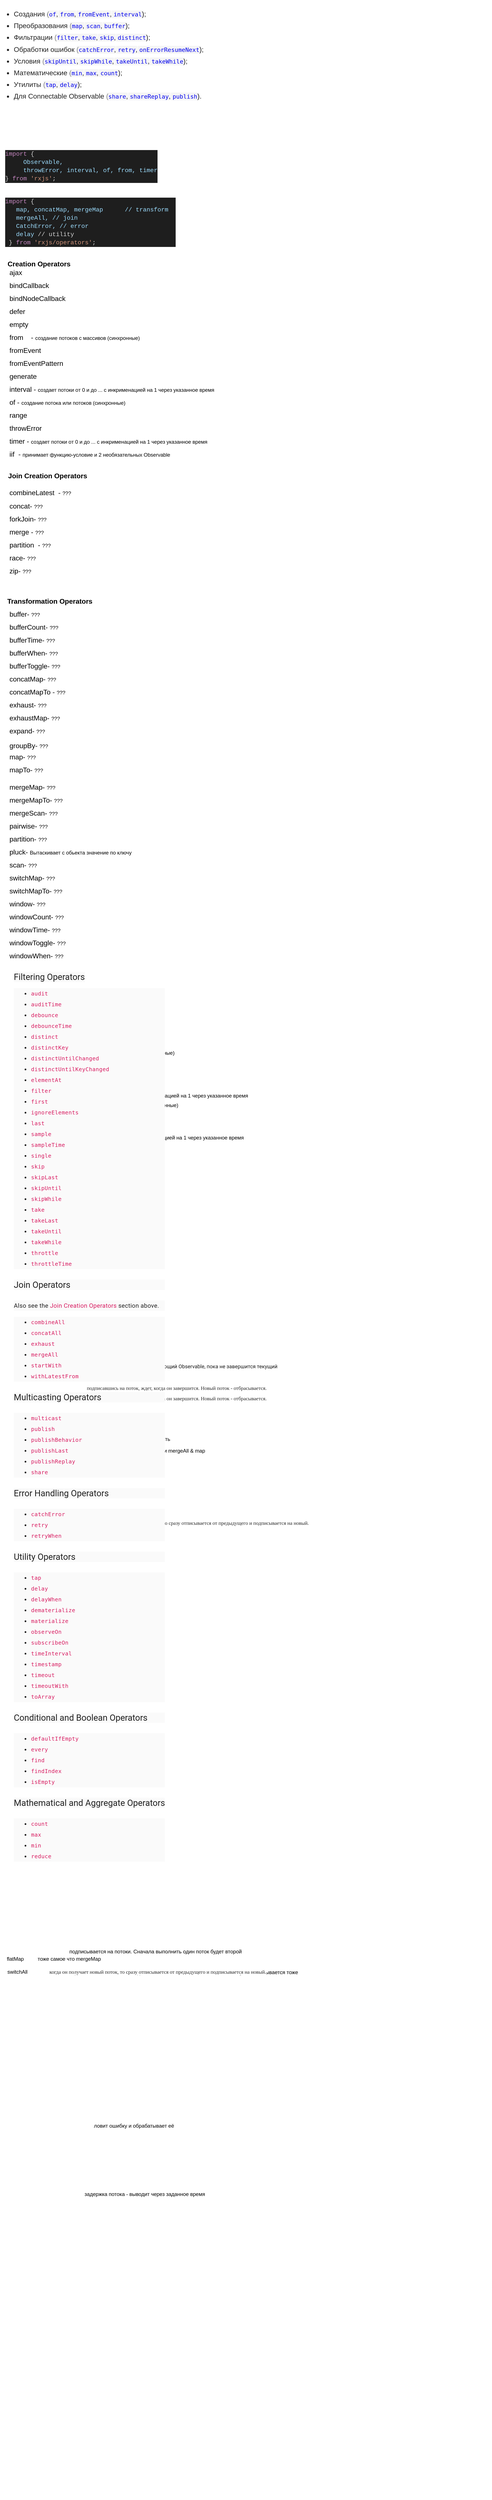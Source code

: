 <mxfile version="13.7.3" type="device" pages="6"><diagram id="q4-Cs6clWWx3zM11zpZe" name="list"><mxGraphModel dx="1024" dy="592" grid="1" gridSize="10" guides="1" tooltips="1" connect="1" arrows="1" fold="1" page="1" pageScale="1" pageWidth="827" pageHeight="1169" math="0" shadow="0"><root><mxCell id="NyrH_KXfmQNb-sl-_Fos-0"/><mxCell id="NyrH_KXfmQNb-sl-_Fos-1" parent="NyrH_KXfmQNb-sl-_Fos-0"/><mxCell id="56xpsbEUzQYYLoDJcOET-0" value="&lt;div style=&quot;color: rgb(212 , 212 , 212) ; background-color: rgb(30 , 30 , 30) ; font-family: &amp;#34;consolas&amp;#34; , &amp;#34;courier new&amp;#34; , monospace ; font-weight: normal ; font-size: 14px ; line-height: 19px&quot;&gt;&lt;div&gt;&lt;span style=&quot;color: #c586c0&quot;&gt;import&lt;/span&gt;&lt;span style=&quot;color: #d4d4d4&quot;&gt;&amp;nbsp;{&amp;nbsp;&lt;/span&gt;&lt;/div&gt;&lt;div&gt;&lt;span style=&quot;color: #9cdcfe&quot;&gt;&amp;nbsp; &amp;nbsp;map, concatMap, mergeMap&amp;nbsp; &amp;nbsp; &amp;nbsp; // transform&amp;nbsp;&amp;nbsp;&lt;/span&gt;&lt;/div&gt;&lt;div&gt;&lt;span style=&quot;color: #9cdcfe&quot;&gt;&amp;nbsp; &amp;nbsp;mergeAll, // join&lt;/span&gt;&lt;/div&gt;&lt;div&gt;&lt;span style=&quot;color: rgb(156 , 220 , 254)&quot;&gt;&amp;nbsp; &amp;nbsp;CatchError, // error&lt;/span&gt;&lt;span style=&quot;color: #9cdcfe&quot;&gt;&lt;br&gt;&lt;/span&gt;&lt;/div&gt;&lt;div&gt;&lt;span style=&quot;color: #9cdcfe&quot;&gt;&amp;nbsp; &amp;nbsp;delay&amp;nbsp;&lt;/span&gt;// utility&lt;/div&gt;&lt;div&gt;&lt;span style=&quot;color: #9cdcfe&quot;&gt;&amp;nbsp;&lt;/span&gt;}&amp;nbsp;&lt;span style=&quot;color: rgb(197 , 134 , 192)&quot;&gt;from&lt;/span&gt;&amp;nbsp;&lt;span style=&quot;color: rgb(206 , 145 , 120)&quot;&gt;'rxjs/operators'&lt;/span&gt;;&lt;/div&gt;&lt;/div&gt;" style="text;whiteSpace=wrap;html=1;" parent="NyrH_KXfmQNb-sl-_Fos-1" vertex="1"><mxGeometry x="40" y="490" width="410" height="120" as="geometry"/></mxCell><mxCell id="cm0kcjC7qrl_dsJIMS1N-0" value="&lt;ul style=&quot;box-sizing: inherit; margin: 1em 0px 1em 0.625em; list-style-type: disc; padding: 0px; color: rgba(0, 0, 0, 0.87); font-size: 16px; font-style: normal; font-weight: 400; letter-spacing: normal; text-indent: 0px; text-transform: none; word-spacing: 0px; background-color: rgb(255, 255, 255);&quot;&gt;&lt;li style=&quot;box-sizing: inherit ; margin-bottom: 0.5em ; margin-left: 1.25em&quot;&gt;Создания (&lt;a href=&quot;https://rxjs.dev/api/index/function/of&quot; style=&quot;box-sizing: inherit ; text-decoration: none ; word-break: break-word ; transition: 125ms ease 0s&quot;&gt;&lt;code style=&quot;box-sizing: inherit ; font-family: &amp;quot;roboto mono&amp;quot; , , &amp;quot;consolas&amp;quot; , &amp;quot;menlo&amp;quot; , monospace ; direction: ltr ; padding: 0.074em 0px ; font-size: 0.85em ; word-break: break-word ; background-color: rgba(236 , 236 , 236 , 0.5) ; border-radius: 0.1rem ; box-shadow: rgba(236 , 236 , 236 , 0.5) 0.294em 0px 0px , rgba(236 , 236 , 236 , 0.5) -0.294em 0px 0px&quot;&gt;of&lt;/code&gt;&lt;/a&gt;,&lt;span&gt;&amp;nbsp;&lt;/span&gt;&lt;a href=&quot;https://rxjs.dev/api/index/function/from&quot; style=&quot;box-sizing: inherit ; text-decoration: none ; word-break: break-word ; transition: 125ms ease 0s&quot;&gt;&lt;code style=&quot;box-sizing: inherit ; font-family: &amp;quot;roboto mono&amp;quot; , , &amp;quot;consolas&amp;quot; , &amp;quot;menlo&amp;quot; , monospace ; direction: ltr ; padding: 0.074em 0px ; font-size: 0.85em ; word-break: break-word ; background-color: rgba(236 , 236 , 236 , 0.5) ; border-radius: 0.1rem ; box-shadow: rgba(236 , 236 , 236 , 0.5) 0.294em 0px 0px , rgba(236 , 236 , 236 , 0.5) -0.294em 0px 0px&quot;&gt;from&lt;/code&gt;&lt;/a&gt;,&lt;span&gt;&amp;nbsp;&lt;/span&gt;&lt;a href=&quot;https://rxjs.dev/api/index/function/fromEvent&quot; style=&quot;box-sizing: inherit ; text-decoration: none ; word-break: break-word ; transition: 125ms ease 0s&quot;&gt;&lt;code style=&quot;box-sizing: inherit ; font-family: &amp;quot;roboto mono&amp;quot; , , &amp;quot;consolas&amp;quot; , &amp;quot;menlo&amp;quot; , monospace ; direction: ltr ; padding: 0.074em 0px ; font-size: 0.85em ; word-break: break-word ; background-color: rgba(236 , 236 , 236 , 0.5) ; border-radius: 0.1rem ; box-shadow: rgba(236 , 236 , 236 , 0.5) 0.294em 0px 0px , rgba(236 , 236 , 236 , 0.5) -0.294em 0px 0px&quot;&gt;fromEvent&lt;/code&gt;&lt;/a&gt;,&lt;span&gt;&amp;nbsp;&lt;/span&gt;&lt;a href=&quot;https://rxjs.dev/api/index/function/interval&quot; style=&quot;box-sizing: inherit ; text-decoration: none ; word-break: break-word ; transition: 125ms ease 0s&quot;&gt;&lt;code style=&quot;box-sizing: inherit ; font-family: &amp;quot;roboto mono&amp;quot; , , &amp;quot;consolas&amp;quot; , &amp;quot;menlo&amp;quot; , monospace ; direction: ltr ; padding: 0.074em 0px ; font-size: 0.85em ; word-break: break-word ; background-color: rgba(236 , 236 , 236 , 0.5) ; border-radius: 0.1rem ; box-shadow: rgba(236 , 236 , 236 , 0.5) 0.294em 0px 0px , rgba(236 , 236 , 236 , 0.5) -0.294em 0px 0px&quot;&gt;interval&lt;/code&gt;&lt;/a&gt;);&lt;/li&gt;&lt;li style=&quot;box-sizing: inherit ; margin-bottom: 0.5em ; margin-left: 1.25em&quot;&gt;Преобразования (&lt;a href=&quot;https://rxjs.dev/api/operators/map&quot; style=&quot;box-sizing: inherit ; text-decoration: none ; word-break: break-word ; transition: 125ms ease 0s&quot;&gt;&lt;code style=&quot;box-sizing: inherit ; font-family: &amp;quot;roboto mono&amp;quot; , , &amp;quot;consolas&amp;quot; , &amp;quot;menlo&amp;quot; , monospace ; direction: ltr ; padding: 0.074em 0px ; font-size: 0.85em ; word-break: break-word ; background-color: rgba(236 , 236 , 236 , 0.5) ; border-radius: 0.1rem ; box-shadow: rgba(236 , 236 , 236 , 0.5) 0.294em 0px 0px , rgba(236 , 236 , 236 , 0.5) -0.294em 0px 0px&quot;&gt;map&lt;/code&gt;&lt;/a&gt;,&lt;span&gt;&amp;nbsp;&lt;/span&gt;&lt;a href=&quot;https://rxjs.dev/api/operators/scan&quot; style=&quot;box-sizing: inherit ; text-decoration: none ; word-break: break-word ; transition: 125ms ease 0s&quot;&gt;&lt;code style=&quot;box-sizing: inherit ; font-family: &amp;quot;roboto mono&amp;quot; , , &amp;quot;consolas&amp;quot; , &amp;quot;menlo&amp;quot; , monospace ; direction: ltr ; padding: 0.074em 0px ; font-size: 0.85em ; word-break: break-word ; background-color: rgba(236 , 236 , 236 , 0.5) ; border-radius: 0.1rem ; box-shadow: rgba(236 , 236 , 236 , 0.5) 0.294em 0px 0px , rgba(236 , 236 , 236 , 0.5) -0.294em 0px 0px&quot;&gt;scan&lt;/code&gt;&lt;/a&gt;,&lt;span&gt;&amp;nbsp;&lt;/span&gt;&lt;a href=&quot;https://rxjs.dev/api/operators/buffer&quot; style=&quot;box-sizing: inherit ; text-decoration: none ; word-break: break-word ; transition: 125ms ease 0s&quot;&gt;&lt;code style=&quot;box-sizing: inherit ; font-family: &amp;quot;roboto mono&amp;quot; , , &amp;quot;consolas&amp;quot; , &amp;quot;menlo&amp;quot; , monospace ; direction: ltr ; padding: 0.074em 0px ; font-size: 0.85em ; word-break: break-word ; background-color: rgba(236 , 236 , 236 , 0.5) ; border-radius: 0.1rem ; box-shadow: rgba(236 , 236 , 236 , 0.5) 0.294em 0px 0px , rgba(236 , 236 , 236 , 0.5) -0.294em 0px 0px&quot;&gt;buffer&lt;/code&gt;&lt;/a&gt;);&lt;/li&gt;&lt;li style=&quot;box-sizing: inherit ; margin-bottom: 0.5em ; margin-left: 1.25em&quot;&gt;Фильтрации (&lt;a href=&quot;https://rxjs.dev/api/operators/filter&quot; style=&quot;box-sizing: inherit ; text-decoration: none ; word-break: break-word ; transition: 125ms ease 0s&quot;&gt;&lt;code style=&quot;box-sizing: inherit ; font-family: &amp;quot;roboto mono&amp;quot; , , &amp;quot;consolas&amp;quot; , &amp;quot;menlo&amp;quot; , monospace ; direction: ltr ; padding: 0.074em 0px ; font-size: 0.85em ; word-break: break-word ; background-color: rgba(236 , 236 , 236 , 0.5) ; border-radius: 0.1rem ; box-shadow: rgba(236 , 236 , 236 , 0.5) 0.294em 0px 0px , rgba(236 , 236 , 236 , 0.5) -0.294em 0px 0px&quot;&gt;filter&lt;/code&gt;&lt;/a&gt;,&lt;span&gt;&amp;nbsp;&lt;/span&gt;&lt;a href=&quot;https://rxjs.dev/api/operators/take&quot; style=&quot;box-sizing: inherit ; text-decoration: none ; word-break: break-word ; transition: 125ms ease 0s&quot;&gt;&lt;code style=&quot;box-sizing: inherit ; font-family: &amp;quot;roboto mono&amp;quot; , , &amp;quot;consolas&amp;quot; , &amp;quot;menlo&amp;quot; , monospace ; direction: ltr ; padding: 0.074em 0px ; font-size: 0.85em ; word-break: break-word ; background-color: rgba(236 , 236 , 236 , 0.5) ; border-radius: 0.1rem ; box-shadow: rgba(236 , 236 , 236 , 0.5) 0.294em 0px 0px , rgba(236 , 236 , 236 , 0.5) -0.294em 0px 0px&quot;&gt;take&lt;/code&gt;&lt;/a&gt;,&lt;span&gt;&amp;nbsp;&lt;/span&gt;&lt;a href=&quot;https://rxjs.dev/api/operators/skip&quot; style=&quot;box-sizing: inherit ; text-decoration: none ; word-break: break-word ; transition: 125ms ease 0s&quot;&gt;&lt;code style=&quot;box-sizing: inherit ; font-family: &amp;quot;roboto mono&amp;quot; , , &amp;quot;consolas&amp;quot; , &amp;quot;menlo&amp;quot; , monospace ; direction: ltr ; padding: 0.074em 0px ; font-size: 0.85em ; word-break: break-word ; background-color: rgba(236 , 236 , 236 , 0.5) ; border-radius: 0.1rem ; box-shadow: rgba(236 , 236 , 236 , 0.5) 0.294em 0px 0px , rgba(236 , 236 , 236 , 0.5) -0.294em 0px 0px&quot;&gt;skip&lt;/code&gt;&lt;/a&gt;,&lt;span&gt;&amp;nbsp;&lt;/span&gt;&lt;a href=&quot;https://rxjs.dev/api/operators/distinct&quot; style=&quot;box-sizing: inherit ; text-decoration: none ; word-break: break-word ; transition: 125ms ease 0s&quot;&gt;&lt;code style=&quot;box-sizing: inherit ; font-family: &amp;quot;roboto mono&amp;quot; , , &amp;quot;consolas&amp;quot; , &amp;quot;menlo&amp;quot; , monospace ; direction: ltr ; padding: 0.074em 0px ; font-size: 0.85em ; word-break: break-word ; background-color: rgba(236 , 236 , 236 , 0.5) ; border-radius: 0.1rem ; box-shadow: rgba(236 , 236 , 236 , 0.5) 0.294em 0px 0px , rgba(236 , 236 , 236 , 0.5) -0.294em 0px 0px&quot;&gt;distinct&lt;/code&gt;&lt;/a&gt;);&lt;/li&gt;&lt;li style=&quot;box-sizing: inherit ; margin-bottom: 0.5em ; margin-left: 1.25em&quot;&gt;Обработки ошибок (&lt;a href=&quot;https://rxjs.dev/api/operators/catchError&quot; style=&quot;box-sizing: inherit ; text-decoration: none ; word-break: break-word ; transition: 125ms ease 0s&quot;&gt;&lt;code style=&quot;box-sizing: inherit ; font-family: &amp;quot;roboto mono&amp;quot; , , &amp;quot;consolas&amp;quot; , &amp;quot;menlo&amp;quot; , monospace ; direction: ltr ; padding: 0.074em 0px ; font-size: 0.85em ; word-break: break-word ; background-color: rgba(236 , 236 , 236 , 0.5) ; border-radius: 0.1rem ; box-shadow: rgba(236 , 236 , 236 , 0.5) 0.294em 0px 0px , rgba(236 , 236 , 236 , 0.5) -0.294em 0px 0px&quot;&gt;catchError&lt;/code&gt;&lt;/a&gt;,&lt;span&gt;&amp;nbsp;&lt;/span&gt;&lt;a href=&quot;https://rxjs.dev/api/operators/retry&quot; style=&quot;box-sizing: inherit ; text-decoration: none ; word-break: break-word ; transition: 125ms ease 0s&quot;&gt;&lt;code style=&quot;box-sizing: inherit ; font-family: &amp;quot;roboto mono&amp;quot; , , &amp;quot;consolas&amp;quot; , &amp;quot;menlo&amp;quot; , monospace ; direction: ltr ; padding: 0.074em 0px ; font-size: 0.85em ; word-break: break-word ; background-color: rgba(236 , 236 , 236 , 0.5) ; border-radius: 0.1rem ; box-shadow: rgba(236 , 236 , 236 , 0.5) 0.294em 0px 0px , rgba(236 , 236 , 236 , 0.5) -0.294em 0px 0px&quot;&gt;retry&lt;/code&gt;&lt;/a&gt;,&lt;span&gt;&amp;nbsp;&lt;/span&gt;&lt;a href=&quot;https://rxjs.dev/api/index/function/onErrorResumeNext&quot; style=&quot;box-sizing: inherit ; text-decoration: none ; word-break: break-word ; transition: 125ms ease 0s&quot;&gt;&lt;code style=&quot;box-sizing: inherit ; font-family: &amp;quot;roboto mono&amp;quot; , , &amp;quot;consolas&amp;quot; , &amp;quot;menlo&amp;quot; , monospace ; direction: ltr ; padding: 0.074em 0px ; font-size: 0.85em ; word-break: break-word ; background-color: rgba(236 , 236 , 236 , 0.5) ; border-radius: 0.1rem ; box-shadow: rgba(236 , 236 , 236 , 0.5) 0.294em 0px 0px , rgba(236 , 236 , 236 , 0.5) -0.294em 0px 0px&quot;&gt;onErrorResumeNext&lt;/code&gt;&lt;/a&gt;);&lt;/li&gt;&lt;li style=&quot;box-sizing: inherit ; margin-bottom: 0.5em ; margin-left: 1.25em&quot;&gt;Условия (&lt;a href=&quot;https://rxjs.dev/api/operators/skipUntil&quot; style=&quot;box-sizing: inherit ; text-decoration: none ; word-break: break-word ; transition: 125ms ease 0s&quot;&gt;&lt;code style=&quot;box-sizing: inherit ; font-family: &amp;quot;roboto mono&amp;quot; , , &amp;quot;consolas&amp;quot; , &amp;quot;menlo&amp;quot; , monospace ; direction: ltr ; padding: 0.074em 0px ; font-size: 0.85em ; word-break: break-word ; background-color: rgba(236 , 236 , 236 , 0.5) ; border-radius: 0.1rem ; box-shadow: rgba(236 , 236 , 236 , 0.5) 0.294em 0px 0px , rgba(236 , 236 , 236 , 0.5) -0.294em 0px 0px&quot;&gt;skipUntil&lt;/code&gt;&lt;/a&gt;,&lt;span&gt;&amp;nbsp;&lt;/span&gt;&lt;a href=&quot;https://rxjs.dev/api/operators/skipWhile&quot; style=&quot;box-sizing: inherit ; text-decoration: none ; word-break: break-word ; transition: 125ms ease 0s&quot;&gt;&lt;code style=&quot;box-sizing: inherit ; font-family: &amp;quot;roboto mono&amp;quot; , , &amp;quot;consolas&amp;quot; , &amp;quot;menlo&amp;quot; , monospace ; direction: ltr ; padding: 0.074em 0px ; font-size: 0.85em ; word-break: break-word ; background-color: rgba(236 , 236 , 236 , 0.5) ; border-radius: 0.1rem ; box-shadow: rgba(236 , 236 , 236 , 0.5) 0.294em 0px 0px , rgba(236 , 236 , 236 , 0.5) -0.294em 0px 0px&quot;&gt;skipWhile&lt;/code&gt;&lt;/a&gt;,&lt;span&gt;&amp;nbsp;&lt;/span&gt;&lt;a href=&quot;https://rxjs.dev/api/operators/takeUntil&quot; style=&quot;box-sizing: inherit ; text-decoration: none ; word-break: break-word ; transition: 125ms ease 0s&quot;&gt;&lt;code style=&quot;box-sizing: inherit ; font-family: &amp;quot;roboto mono&amp;quot; , , &amp;quot;consolas&amp;quot; , &amp;quot;menlo&amp;quot; , monospace ; direction: ltr ; padding: 0.074em 0px ; font-size: 0.85em ; word-break: break-word ; background-color: rgba(236 , 236 , 236 , 0.5) ; border-radius: 0.1rem ; box-shadow: rgba(236 , 236 , 236 , 0.5) 0.294em 0px 0px , rgba(236 , 236 , 236 , 0.5) -0.294em 0px 0px&quot;&gt;takeUntil&lt;/code&gt;&lt;/a&gt;,&lt;span&gt;&amp;nbsp;&lt;/span&gt;&lt;a href=&quot;https://rxjs.dev/api/operators/takeWhile&quot; style=&quot;box-sizing: inherit ; text-decoration: none ; word-break: break-word ; transition: 125ms ease 0s&quot;&gt;&lt;code style=&quot;box-sizing: inherit ; font-family: &amp;quot;roboto mono&amp;quot; , , &amp;quot;consolas&amp;quot; , &amp;quot;menlo&amp;quot; , monospace ; direction: ltr ; padding: 0.074em 0px ; font-size: 0.85em ; word-break: break-word ; background-color: rgba(236 , 236 , 236 , 0.5) ; border-radius: 0.1rem ; box-shadow: rgba(236 , 236 , 236 , 0.5) 0.294em 0px 0px , rgba(236 , 236 , 236 , 0.5) -0.294em 0px 0px&quot;&gt;takeWhile&lt;/code&gt;&lt;/a&gt;);&lt;/li&gt;&lt;li style=&quot;box-sizing: inherit ; margin-bottom: 0.5em ; margin-left: 1.25em&quot;&gt;Математические (&lt;a href=&quot;https://rxjs.dev/api/operators/min&quot; style=&quot;box-sizing: inherit ; text-decoration: none ; word-break: break-word ; transition: 125ms ease 0s&quot;&gt;&lt;code style=&quot;box-sizing: inherit ; font-family: &amp;quot;roboto mono&amp;quot; , , &amp;quot;consolas&amp;quot; , &amp;quot;menlo&amp;quot; , monospace ; direction: ltr ; padding: 0.074em 0px ; font-size: 0.85em ; word-break: break-word ; background-color: rgba(236 , 236 , 236 , 0.5) ; border-radius: 0.1rem ; box-shadow: rgba(236 , 236 , 236 , 0.5) 0.294em 0px 0px , rgba(236 , 236 , 236 , 0.5) -0.294em 0px 0px&quot;&gt;min&lt;/code&gt;&lt;/a&gt;,&lt;span&gt;&amp;nbsp;&lt;/span&gt;&lt;a href=&quot;https://rxjs.dev/api/operators/max&quot; style=&quot;box-sizing: inherit ; text-decoration: none ; word-break: break-word ; transition: 125ms ease 0s&quot;&gt;&lt;code style=&quot;box-sizing: inherit ; font-family: &amp;quot;roboto mono&amp;quot; , , &amp;quot;consolas&amp;quot; , &amp;quot;menlo&amp;quot; , monospace ; direction: ltr ; padding: 0.074em 0px ; font-size: 0.85em ; word-break: break-word ; background-color: rgba(236 , 236 , 236 , 0.5) ; border-radius: 0.1rem ; box-shadow: rgba(236 , 236 , 236 , 0.5) 0.294em 0px 0px , rgba(236 , 236 , 236 , 0.5) -0.294em 0px 0px&quot;&gt;max&lt;/code&gt;&lt;/a&gt;,&lt;span&gt;&amp;nbsp;&lt;/span&gt;&lt;a href=&quot;https://rxjs.dev/api/operators/count&quot; style=&quot;box-sizing: inherit ; text-decoration: none ; word-break: break-word ; transition: 125ms ease 0s&quot;&gt;&lt;code style=&quot;box-sizing: inherit ; font-family: &amp;quot;roboto mono&amp;quot; , , &amp;quot;consolas&amp;quot; , &amp;quot;menlo&amp;quot; , monospace ; direction: ltr ; padding: 0.074em 0px ; font-size: 0.85em ; word-break: break-word ; background-color: rgba(236 , 236 , 236 , 0.5) ; border-radius: 0.1rem ; box-shadow: rgba(236 , 236 , 236 , 0.5) 0.294em 0px 0px , rgba(236 , 236 , 236 , 0.5) -0.294em 0px 0px&quot;&gt;count&lt;/code&gt;&lt;/a&gt;);&lt;/li&gt;&lt;li style=&quot;box-sizing: inherit ; margin-bottom: 0.5em ; margin-left: 1.25em&quot;&gt;Утилиты (&lt;a href=&quot;https://rxjs.dev/api/operators/tap&quot; style=&quot;box-sizing: inherit ; text-decoration: none ; word-break: break-word ; transition: 125ms ease 0s&quot;&gt;&lt;code style=&quot;box-sizing: inherit ; font-family: &amp;quot;roboto mono&amp;quot; , , &amp;quot;consolas&amp;quot; , &amp;quot;menlo&amp;quot; , monospace ; direction: ltr ; padding: 0.074em 0px ; font-size: 0.85em ; word-break: break-word ; background-color: rgba(236 , 236 , 236 , 0.5) ; border-radius: 0.1rem ; box-shadow: rgba(236 , 236 , 236 , 0.5) 0.294em 0px 0px , rgba(236 , 236 , 236 , 0.5) -0.294em 0px 0px&quot;&gt;tap&lt;/code&gt;&lt;/a&gt;,&lt;span&gt;&amp;nbsp;&lt;/span&gt;&lt;a href=&quot;https://rxjs.dev/api/operators/delay&quot; style=&quot;box-sizing: inherit ; text-decoration: none ; word-break: break-word ; transition: 125ms ease 0s&quot;&gt;&lt;code style=&quot;box-sizing: inherit ; font-family: &amp;quot;roboto mono&amp;quot; , , &amp;quot;consolas&amp;quot; , &amp;quot;menlo&amp;quot; , monospace ; direction: ltr ; padding: 0.074em 0px ; font-size: 0.85em ; word-break: break-word ; background-color: rgba(236 , 236 , 236 , 0.5) ; border-radius: 0.1rem ; box-shadow: rgba(236 , 236 , 236 , 0.5) 0.294em 0px 0px , rgba(236 , 236 , 236 , 0.5) -0.294em 0px 0px&quot;&gt;delay&lt;/code&gt;&lt;/a&gt;);&lt;/li&gt;&lt;li style=&quot;box-sizing: inherit ; margin-bottom: 0px ; margin-left: 1.25em&quot;&gt;Для Connectable Observable (&lt;a href=&quot;https://rxjs.dev/api/operators/share&quot; style=&quot;box-sizing: inherit ; text-decoration: none ; word-break: break-word ; transition: 125ms ease 0s&quot;&gt;&lt;code style=&quot;box-sizing: inherit ; font-family: &amp;quot;roboto mono&amp;quot; , , &amp;quot;consolas&amp;quot; , &amp;quot;menlo&amp;quot; , monospace ; direction: ltr ; padding: 0.074em 0px ; font-size: 0.85em ; word-break: break-word ; background-color: rgba(236 , 236 , 236 , 0.5) ; border-radius: 0.1rem ; box-shadow: rgba(236 , 236 , 236 , 0.5) 0.294em 0px 0px , rgba(236 , 236 , 236 , 0.5) -0.294em 0px 0px&quot;&gt;share&lt;/code&gt;&lt;/a&gt;,&lt;span&gt;&amp;nbsp;&lt;/span&gt;&lt;a href=&quot;https://rxjs.dev/api/operators/shareReplay&quot; style=&quot;box-sizing: inherit ; text-decoration: none ; word-break: break-word ; transition: 125ms ease 0s&quot;&gt;&lt;code style=&quot;box-sizing: inherit ; font-family: &amp;quot;roboto mono&amp;quot; , , &amp;quot;consolas&amp;quot; , &amp;quot;menlo&amp;quot; , monospace ; direction: ltr ; padding: 0.074em 0px ; font-size: 0.85em ; word-break: break-word ; background-color: rgba(236 , 236 , 236 , 0.5) ; border-radius: 0.1rem ; box-shadow: rgba(236 , 236 , 236 , 0.5) 0.294em 0px 0px , rgba(236 , 236 , 236 , 0.5) -0.294em 0px 0px&quot;&gt;shareReplay&lt;/code&gt;&lt;/a&gt;,&lt;span&gt;&amp;nbsp;&lt;/span&gt;&lt;a href=&quot;https://rxjs.dev/api/operators/publish&quot; style=&quot;box-sizing: inherit ; text-decoration: none ; word-break: break-word ; transition: 125ms ease 0s&quot;&gt;&lt;code style=&quot;box-sizing: inherit ; font-family: &amp;quot;roboto mono&amp;quot; , , &amp;quot;consolas&amp;quot; , &amp;quot;menlo&amp;quot; , monospace ; direction: ltr ; padding: 0.074em 0px ; font-size: 0.85em ; word-break: break-word ; background-color: rgba(236 , 236 , 236 , 0.5) ; border-radius: 0.1rem ; box-shadow: rgba(236 , 236 , 236 , 0.5) 0.294em 0px 0px , rgba(236 , 236 , 236 , 0.5) -0.294em 0px 0px&quot;&gt;publish&lt;/code&gt;&lt;/a&gt;).&lt;/li&gt;&lt;/ul&gt;" style="text;whiteSpace=wrap;html=1;" parent="NyrH_KXfmQNb-sl-_Fos-1" vertex="1"><mxGeometry x="30" y="40" width="490" height="230" as="geometry"/></mxCell><mxCell id="CfGqQ_bF-wLqpAv4EwF5-0" value="&lt;div style=&quot;color: rgb(212 , 212 , 212) ; background-color: rgb(30 , 30 , 30) ; font-family: &amp;#34;consolas&amp;#34; , &amp;#34;courier new&amp;#34; , monospace ; font-weight: normal ; font-size: 14px ; line-height: 19px&quot;&gt;&lt;div&gt;&lt;span style=&quot;color: #c586c0&quot;&gt;import&lt;/span&gt;&lt;span style=&quot;color: #d4d4d4&quot;&gt;&amp;nbsp;{&lt;/span&gt;&lt;/div&gt;&lt;div&gt;&lt;span style=&quot;color: #9cdcfe&quot;&gt;&amp;nbsp; &amp;nbsp; &amp;nbsp;Observable,&lt;/span&gt;&lt;/div&gt;&lt;div&gt;&lt;span style=&quot;color: #9cdcfe&quot;&gt;&amp;nbsp; &amp;nbsp; &amp;nbsp;throwError,&lt;/span&gt;&lt;span style=&quot;color: rgb(156 , 220 , 254)&quot;&gt;&amp;nbsp;interval, of, from, timer&lt;/span&gt;&lt;/div&gt;&lt;div&gt;&lt;span style=&quot;color: #d4d4d4&quot;&gt;}&amp;nbsp;&lt;/span&gt;&lt;span style=&quot;color: #c586c0&quot;&gt;from&lt;/span&gt;&lt;span style=&quot;color: #d4d4d4&quot;&gt;&amp;nbsp;&lt;/span&gt;&lt;span style=&quot;color: #ce9178&quot;&gt;'rxjs'&lt;/span&gt;&lt;span style=&quot;color: #d4d4d4&quot;&gt;;&lt;/span&gt;&lt;/div&gt;&lt;/div&gt;" style="text;whiteSpace=wrap;html=1;" parent="NyrH_KXfmQNb-sl-_Fos-1" vertex="1"><mxGeometry x="40" y="380" width="380" height="90" as="geometry"/></mxCell><mxCell id="aNTy6tNRL69rusWrmysn-4" value="" style="group" parent="NyrH_KXfmQNb-sl-_Fos-1" vertex="1" connectable="0"><mxGeometry x="60" y="2270" width="1109" height="3550" as="geometry"/></mxCell><mxCell id="aNTy6tNRL69rusWrmysn-1" value="задержка потока - выводит через заданное время" style="text;html=1;align=center;verticalAlign=middle;resizable=0;points=[];autosize=1;" parent="aNTy6tNRL69rusWrmysn-4" vertex="1"><mxGeometry x="160" y="2834.424" width="290" height="20" as="geometry"/></mxCell><mxCell id="aNTy6tNRL69rusWrmysn-2" value="ловит ошибку и обрабатывает её" style="text;html=1;align=center;verticalAlign=middle;resizable=0;points=[];autosize=1;" parent="aNTy6tNRL69rusWrmysn-4" vertex="1"><mxGeometry x="180" y="2676.44" width="200" height="20" as="geometry"/></mxCell><mxCell id="aNTy6tNRL69rusWrmysn-3" value="" style="group" parent="aNTy6tNRL69rusWrmysn-4" vertex="1" connectable="0"><mxGeometry x="130" y="195.157" width="420" height="3354.843" as="geometry"/></mxCell><mxCell id="t8KGRrDqbHA04ET4esNI-0" value="создание потока или потоков (синхронные)" style="text;html=1;align=left;verticalAlign=middle;resizable=0;points=[];autosize=1;" parent="aNTy6tNRL69rusWrmysn-3" vertex="1"><mxGeometry x="10" y="120.812" width="260" height="20" as="geometry"/></mxCell><mxCell id="ePNPNZC0w8N5gbvrwonR-0" value="создание потоков с массивов (синхронные)" style="text;html=1;align=left;verticalAlign=middle;resizable=0;points=[];autosize=1;" parent="aNTy6tNRL69rusWrmysn-3" vertex="1"><mxGeometry width="260" height="20" as="geometry"/></mxCell><mxCell id="bGyi0xpXj06AXzf-NVEp-1" value="&lt;font style=&quot;font-size: 12px&quot;&gt;создает потоки oт 0 и до ... с инкрименацией на 1 через указанное время&lt;/font&gt;" style="text;html=1;align=center;verticalAlign=middle;resizable=0;points=[];autosize=1;fontSize=14;" parent="aNTy6tNRL69rusWrmysn-4" vertex="1"><mxGeometry x="120" y="390.314" width="420" height="20" as="geometry"/></mxCell><mxCell id="bGyi0xpXj06AXzf-NVEp-0" value="&lt;font style=&quot;font-size: 12px&quot;&gt;создает потоки oт 0 и до ... с инкрименацией на 1 через указанное время&lt;/font&gt;" style="text;html=1;align=center;verticalAlign=middle;resizable=0;points=[];autosize=1;fontSize=14;" parent="aNTy6tNRL69rusWrmysn-4" vertex="1"><mxGeometry x="130" y="292.736" width="420" height="20" as="geometry"/></mxCell><mxCell id="rWoPwPWEKCE_RPFPVkTo-0" value="превращает поток в другую сущность" style="text;html=1;align=center;verticalAlign=middle;resizable=0;points=[];autosize=1;fontSize=12;" parent="aNTy6tNRL69rusWrmysn-4" vertex="1"><mxGeometry x="144" y="1088.233" width="230" height="20" as="geometry"/></mxCell><mxCell id="rWoPwPWEKCE_RPFPVkTo-1" value="трансформация массива" style="text;html=1;align=center;verticalAlign=middle;resizable=0;points=[];autosize=1;fontSize=12;" parent="aNTy6tNRL69rusWrmysn-4" vertex="1"><mxGeometry x="149" y="1064.071" width="150" height="20" as="geometry"/></mxCell><mxCell id="37NLeE0cRiAengnOnG2z-0" value="подписывается на поток, когда от внешнего потока отписываются, mergeAll отписывается тоже" style="text;html=1;align=center;verticalAlign=middle;resizable=0;points=[];autosize=1;fontSize=12;" parent="aNTy6tNRL69rusWrmysn-4" vertex="1"><mxGeometry x="120" y="2321.44" width="550" height="20" as="geometry"/></mxCell><mxCell id="OAAal7QA9c9z0NBh9s0W-0" value="подписывается на внутрении потоки mergeAll &amp;amp; map" style="text;html=1;align=center;verticalAlign=middle;resizable=0;points=[];autosize=1;fontSize=12;" parent="aNTy6tNRL69rusWrmysn-4" vertex="1"><mxGeometry x="144" y="1115.183" width="310" height="20" as="geometry"/></mxCell><mxCell id="d1_kWlr5hLP4L1Dw7Kxv-0" value="подписывается на потоки. Сначала выполнить один поток будет второй" style="text;html=1;align=center;verticalAlign=middle;resizable=0;points=[];autosize=1;fontSize=12;" parent="aNTy6tNRL69rusWrmysn-4" vertex="1"><mxGeometry x="125" y="2273.115" width="410" height="20" as="geometry"/></mxCell><mxCell id="FUgVoaYU-6zS9OodM0_T-1" value="&lt;span style=&quot;color: rgb(41 , 41 , 41) ; font-family: &amp;#34;charter&amp;#34; , &amp;#34;georgia&amp;#34; , &amp;#34;cambria&amp;#34; , &amp;#34;times new roman&amp;#34; , &amp;#34;times&amp;#34; , serif ; letter-spacing: -0.063px ; background-color: rgb(255 , 255 , 255)&quot;&gt;когда он получает новый поток, то сразу отписывается от предыдущего и подписывается на новый.&lt;/span&gt;" style="text;html=1;align=center;verticalAlign=middle;resizable=0;points=[];autosize=1;fontSize=12;" parent="aNTy6tNRL69rusWrmysn-4" vertex="1"><mxGeometry x="149" y="1282.461" width="570" height="20" as="geometry"/></mxCell><mxCell id="I9iqF7kI4KtkOraM0F3V-0" value="&lt;span style=&quot;color: rgba(0 , 0 , 0 , 0.9) ; font-family: &amp;#34;roboto&amp;#34; , sans-serif ; text-align: left ; background-color: rgb(255 , 255 , 255)&quot;&gt;не будет подписываться на следующий Observable, пока не завершится текущий&lt;/span&gt;" style="text;html=1;align=center;verticalAlign=middle;resizable=0;points=[];autosize=1;fontSize=12;" parent="aNTy6tNRL69rusWrmysn-4" vertex="1"><mxGeometry x="149" y="920.026" width="470" height="20" as="geometry"/></mxCell><mxCell id="q-MjovBb5ACzJOVUQztx-0" value="&lt;span style=&quot;color: rgb(41 , 41 , 41) ; font-family: &amp;#34;charter&amp;#34; , &amp;#34;georgia&amp;#34; , &amp;#34;cambria&amp;#34; , &amp;#34;times new roman&amp;#34; , &amp;#34;times&amp;#34; , serif ; letter-spacing: -0.063px ; background-color: rgb(255 , 255 , 255)&quot;&gt;&lt;font style=&quot;font-size: 12px&quot;&gt;подписавшись на поток, ждет, когда он завершится. Новый поток - отбрасывается.&lt;/font&gt;&lt;/span&gt;" style="text;html=1;align=center;verticalAlign=middle;resizable=0;points=[];autosize=1;fontSize=12;" parent="aNTy6tNRL69rusWrmysn-4" vertex="1"><mxGeometry x="139" y="994.372" width="480" height="20" as="geometry"/></mxCell><mxCell id="q-MjovBb5ACzJOVUQztx-1" value="&lt;span style=&quot;color: rgb(41 , 41 , 41) ; font-family: &amp;#34;charter&amp;#34; , &amp;#34;georgia&amp;#34; , &amp;#34;cambria&amp;#34; , &amp;#34;times new roman&amp;#34; , &amp;#34;times&amp;#34; , serif ; letter-spacing: -0.063px ; background-color: rgb(255 , 255 , 255)&quot;&gt;&lt;font style=&quot;font-size: 12px&quot;&gt;подписавшись на поток, ждет, когда он завершится. Новый поток - отбрасывается.&lt;/font&gt;&lt;/span&gt;" style="text;html=1;align=center;verticalAlign=middle;resizable=0;points=[];autosize=1;fontSize=12;" parent="aNTy6tNRL69rusWrmysn-4" vertex="1"><mxGeometry x="139" y="970.209" width="480" height="20" as="geometry"/></mxCell><mxCell id="0HQqh4TclXMkPE2l5Q1i-1" value="&lt;div style=&quot;text-align: left&quot;&gt;&lt;br&gt;&lt;/div&gt;" style="text;html=1;align=center;verticalAlign=middle;resizable=0;points=[];autosize=1;fontSize=16;" parent="aNTy6tNRL69rusWrmysn-4" vertex="1"><mxGeometry x="854" y="83.639" width="20" height="20" as="geometry"/></mxCell><mxCell id="wTHKNgKu7wMMvO8bl8HZ-1" value="&lt;div&gt;&lt;span style=&quot;background-color: rgb(250 , 250 , 250) ; color: rgba(0 , 0 , 0 , 0.87) ; font-family: &amp;#34;roboto&amp;#34; , &amp;#34;helvetica neue light&amp;#34; , &amp;#34;helvetica neue&amp;#34; , &amp;#34;helvetica&amp;#34; , &amp;#34;arial&amp;#34; , &amp;#34;lucida grande&amp;#34; , sans-serif ; font-size: 20px&quot;&gt;Filtering Operators&lt;/span&gt;&lt;br&gt;&lt;/div&gt;&lt;ul style=&quot;font-size: 14px ; line-height: 24px ; letter-spacing: 0.3px ; font-weight: 400 ; color: rgba(0 , 0 , 0 , 0.87) ; font-family: &amp;#34;roboto&amp;#34; , &amp;#34;helvetica neue light&amp;#34; , &amp;#34;helvetica neue&amp;#34; , &amp;#34;helvetica&amp;#34; , &amp;#34;arial&amp;#34; , &amp;#34;lucida grande&amp;#34; , sans-serif ; font-style: normal ; text-indent: 0px ; text-transform: none ; word-spacing: 0px ; background-color: rgb(250 , 250 , 250)&quot;&gt;&lt;li style=&quot;font-size: 14px ; line-height: 24px ; letter-spacing: 0.3px ; font-weight: 400&quot;&gt;&lt;a href=&quot;https://rxjs-dev.firebaseapp.com/api/operators/audit&quot; style=&quot;font-size: 14px ; line-height: 24px ; letter-spacing: 0.3px ; font-weight: 400 ; text-decoration: none ; color: rgb(216 , 27 , 96)&quot;&gt;&lt;code style=&quot;font-family: &amp;#34;droid sans mono&amp;#34; , monospace ; font-size: 12.6px&quot;&gt;audit&lt;/code&gt;&lt;/a&gt;&lt;/li&gt;&lt;li style=&quot;font-size: 14px ; line-height: 24px ; letter-spacing: 0.3px ; font-weight: 400&quot;&gt;&lt;a href=&quot;https://rxjs-dev.firebaseapp.com/api/operators/auditTime&quot; style=&quot;font-size: 14px ; line-height: 24px ; letter-spacing: 0.3px ; font-weight: 400 ; text-decoration: none ; color: rgb(216 , 27 , 96)&quot;&gt;&lt;code style=&quot;font-family: &amp;#34;droid sans mono&amp;#34; , monospace ; font-size: 12.6px&quot;&gt;auditTime&lt;/code&gt;&lt;/a&gt;&lt;/li&gt;&lt;li style=&quot;font-size: 14px ; line-height: 24px ; letter-spacing: 0.3px ; font-weight: 400&quot;&gt;&lt;a href=&quot;https://rxjs-dev.firebaseapp.com/api/operators/debounce&quot; style=&quot;font-size: 14px ; line-height: 24px ; letter-spacing: 0.3px ; font-weight: 400 ; text-decoration: none ; color: rgb(216 , 27 , 96)&quot;&gt;&lt;code style=&quot;font-family: &amp;#34;droid sans mono&amp;#34; , monospace ; font-size: 12.6px&quot;&gt;debounce&lt;/code&gt;&lt;/a&gt;&lt;/li&gt;&lt;li style=&quot;font-size: 14px ; line-height: 24px ; letter-spacing: 0.3px ; font-weight: 400&quot;&gt;&lt;a href=&quot;https://rxjs-dev.firebaseapp.com/api/operators/debounceTime&quot; style=&quot;font-size: 14px ; line-height: 24px ; letter-spacing: 0.3px ; font-weight: 400 ; text-decoration: none ; color: rgb(216 , 27 , 96)&quot;&gt;&lt;code style=&quot;font-family: &amp;#34;droid sans mono&amp;#34; , monospace ; font-size: 12.6px&quot;&gt;debounceTime&lt;/code&gt;&lt;/a&gt;&lt;/li&gt;&lt;li style=&quot;font-size: 14px ; line-height: 24px ; letter-spacing: 0.3px ; font-weight: 400&quot;&gt;&lt;a href=&quot;https://rxjs-dev.firebaseapp.com/api/operators/distinct&quot; style=&quot;font-size: 14px ; line-height: 24px ; letter-spacing: 0.3px ; font-weight: 400 ; text-decoration: none ; color: rgb(216 , 27 , 96)&quot;&gt;&lt;code style=&quot;font-family: &amp;#34;droid sans mono&amp;#34; , monospace ; font-size: 12.6px&quot;&gt;distinct&lt;/code&gt;&lt;/a&gt;&lt;/li&gt;&lt;li style=&quot;font-size: 14px ; line-height: 24px ; letter-spacing: 0.3px ; font-weight: 400&quot;&gt;&lt;a href=&quot;https://rxjs-dev.firebaseapp.com/class/es6/Observable.js~Observable.html#instance-method-distinctKey&quot; style=&quot;font-size: 14px ; line-height: 24px ; letter-spacing: 0.3px ; font-weight: 400 ; text-decoration: none ; color: rgb(216 , 27 , 96)&quot;&gt;&lt;code style=&quot;font-family: &amp;#34;droid sans mono&amp;#34; , monospace ; font-size: 12.6px&quot;&gt;distinctKey&lt;/code&gt;&lt;/a&gt;&lt;/li&gt;&lt;li style=&quot;font-size: 14px ; line-height: 24px ; letter-spacing: 0.3px ; font-weight: 400&quot;&gt;&lt;a href=&quot;https://rxjs-dev.firebaseapp.com/api/operators/distinctUntilChanged&quot; style=&quot;font-size: 14px ; line-height: 24px ; letter-spacing: 0.3px ; font-weight: 400 ; text-decoration: none ; color: rgb(216 , 27 , 96)&quot;&gt;&lt;code style=&quot;font-family: &amp;#34;droid sans mono&amp;#34; , monospace ; font-size: 12.6px&quot;&gt;distinctUntilChanged&lt;/code&gt;&lt;/a&gt;&lt;/li&gt;&lt;li style=&quot;font-size: 14px ; line-height: 24px ; letter-spacing: 0.3px ; font-weight: 400&quot;&gt;&lt;a href=&quot;https://rxjs-dev.firebaseapp.com/api/operators/distinctUntilKeyChanged&quot; style=&quot;font-size: 14px ; line-height: 24px ; letter-spacing: 0.3px ; font-weight: 400 ; text-decoration: none ; color: rgb(216 , 27 , 96)&quot;&gt;&lt;code style=&quot;font-family: &amp;#34;droid sans mono&amp;#34; , monospace ; font-size: 12.6px&quot;&gt;distinctUntilKeyChanged&lt;/code&gt;&lt;/a&gt;&lt;/li&gt;&lt;li style=&quot;font-size: 14px ; line-height: 24px ; letter-spacing: 0.3px ; font-weight: 400&quot;&gt;&lt;a href=&quot;https://rxjs-dev.firebaseapp.com/api/operators/elementAt&quot; style=&quot;font-size: 14px ; line-height: 24px ; letter-spacing: 0.3px ; font-weight: 400 ; text-decoration: none ; color: rgb(216 , 27 , 96)&quot;&gt;&lt;code style=&quot;font-family: &amp;#34;droid sans mono&amp;#34; , monospace ; font-size: 12.6px&quot;&gt;elementAt&lt;/code&gt;&lt;/a&gt;&lt;/li&gt;&lt;li style=&quot;font-size: 14px ; line-height: 24px ; letter-spacing: 0.3px ; font-weight: 400&quot;&gt;&lt;a href=&quot;https://rxjs-dev.firebaseapp.com/api/operators/filter&quot; style=&quot;font-size: 14px ; line-height: 24px ; letter-spacing: 0.3px ; font-weight: 400 ; text-decoration: none ; color: rgb(216 , 27 , 96)&quot;&gt;&lt;code style=&quot;font-family: &amp;#34;droid sans mono&amp;#34; , monospace ; font-size: 12.6px&quot;&gt;filter&lt;/code&gt;&lt;/a&gt;&lt;/li&gt;&lt;li style=&quot;font-size: 14px ; line-height: 24px ; letter-spacing: 0.3px ; font-weight: 400&quot;&gt;&lt;a href=&quot;https://rxjs-dev.firebaseapp.com/api/operators/first&quot; style=&quot;font-size: 14px ; line-height: 24px ; letter-spacing: 0.3px ; font-weight: 400 ; text-decoration: none ; color: rgb(216 , 27 , 96)&quot;&gt;&lt;code style=&quot;font-family: &amp;#34;droid sans mono&amp;#34; , monospace ; font-size: 12.6px&quot;&gt;first&lt;/code&gt;&lt;/a&gt;&lt;/li&gt;&lt;li style=&quot;font-size: 14px ; line-height: 24px ; letter-spacing: 0.3px ; font-weight: 400&quot;&gt;&lt;a href=&quot;https://rxjs-dev.firebaseapp.com/api/operators/ignoreElements&quot; style=&quot;font-size: 14px ; line-height: 24px ; letter-spacing: 0.3px ; font-weight: 400 ; text-decoration: none ; color: rgb(216 , 27 , 96)&quot;&gt;&lt;code style=&quot;font-family: &amp;#34;droid sans mono&amp;#34; , monospace ; font-size: 12.6px&quot;&gt;ignoreElements&lt;/code&gt;&lt;/a&gt;&lt;/li&gt;&lt;li style=&quot;font-size: 14px ; line-height: 24px ; letter-spacing: 0.3px ; font-weight: 400&quot;&gt;&lt;a href=&quot;https://rxjs-dev.firebaseapp.com/api/operators/last&quot; style=&quot;font-size: 14px ; line-height: 24px ; letter-spacing: 0.3px ; font-weight: 400 ; text-decoration: none ; color: rgb(216 , 27 , 96)&quot;&gt;&lt;code style=&quot;font-family: &amp;#34;droid sans mono&amp;#34; , monospace ; font-size: 12.6px&quot;&gt;last&lt;/code&gt;&lt;/a&gt;&lt;/li&gt;&lt;li style=&quot;font-size: 14px ; line-height: 24px ; letter-spacing: 0.3px ; font-weight: 400&quot;&gt;&lt;a href=&quot;https://rxjs-dev.firebaseapp.com/api/operators/sample&quot; style=&quot;font-size: 14px ; line-height: 24px ; letter-spacing: 0.3px ; font-weight: 400 ; text-decoration: none ; color: rgb(216 , 27 , 96)&quot;&gt;&lt;code style=&quot;font-family: &amp;#34;droid sans mono&amp;#34; , monospace ; font-size: 12.6px&quot;&gt;sample&lt;/code&gt;&lt;/a&gt;&lt;/li&gt;&lt;li style=&quot;font-size: 14px ; line-height: 24px ; letter-spacing: 0.3px ; font-weight: 400&quot;&gt;&lt;a href=&quot;https://rxjs-dev.firebaseapp.com/api/operators/sampleTime&quot; style=&quot;font-size: 14px ; line-height: 24px ; letter-spacing: 0.3px ; font-weight: 400 ; text-decoration: none ; color: rgb(216 , 27 , 96)&quot;&gt;&lt;code style=&quot;font-family: &amp;#34;droid sans mono&amp;#34; , monospace ; font-size: 12.6px&quot;&gt;sampleTime&lt;/code&gt;&lt;/a&gt;&lt;/li&gt;&lt;li style=&quot;font-size: 14px ; line-height: 24px ; letter-spacing: 0.3px ; font-weight: 400&quot;&gt;&lt;a href=&quot;https://rxjs-dev.firebaseapp.com/api/operators/single&quot; style=&quot;font-size: 14px ; line-height: 24px ; letter-spacing: 0.3px ; font-weight: 400 ; text-decoration: none ; color: rgb(216 , 27 , 96)&quot;&gt;&lt;code style=&quot;font-family: &amp;#34;droid sans mono&amp;#34; , monospace ; font-size: 12.6px&quot;&gt;single&lt;/code&gt;&lt;/a&gt;&lt;/li&gt;&lt;li style=&quot;font-size: 14px ; line-height: 24px ; letter-spacing: 0.3px ; font-weight: 400&quot;&gt;&lt;a href=&quot;https://rxjs-dev.firebaseapp.com/api/operators/skip&quot; style=&quot;font-size: 14px ; line-height: 24px ; letter-spacing: 0.3px ; font-weight: 400 ; text-decoration: none ; color: rgb(216 , 27 , 96)&quot;&gt;&lt;code style=&quot;font-family: &amp;#34;droid sans mono&amp;#34; , monospace ; font-size: 12.6px&quot;&gt;skip&lt;/code&gt;&lt;/a&gt;&lt;/li&gt;&lt;li style=&quot;font-size: 14px ; line-height: 24px ; letter-spacing: 0.3px ; font-weight: 400&quot;&gt;&lt;a href=&quot;https://rxjs-dev.firebaseapp.com/api/operators/skipLast&quot; style=&quot;font-size: 14px ; line-height: 24px ; letter-spacing: 0.3px ; font-weight: 400 ; text-decoration: none ; color: rgb(216 , 27 , 96)&quot;&gt;&lt;code style=&quot;font-family: &amp;#34;droid sans mono&amp;#34; , monospace ; font-size: 12.6px&quot;&gt;skipLast&lt;/code&gt;&lt;/a&gt;&lt;/li&gt;&lt;li style=&quot;font-size: 14px ; line-height: 24px ; letter-spacing: 0.3px ; font-weight: 400&quot;&gt;&lt;a href=&quot;https://rxjs-dev.firebaseapp.com/api/operators/skipUntil&quot; style=&quot;font-size: 14px ; line-height: 24px ; letter-spacing: 0.3px ; font-weight: 400 ; text-decoration: none ; color: rgb(216 , 27 , 96)&quot;&gt;&lt;code style=&quot;font-family: &amp;#34;droid sans mono&amp;#34; , monospace ; font-size: 12.6px&quot;&gt;skipUntil&lt;/code&gt;&lt;/a&gt;&lt;/li&gt;&lt;li style=&quot;font-size: 14px ; line-height: 24px ; letter-spacing: 0.3px ; font-weight: 400&quot;&gt;&lt;a href=&quot;https://rxjs-dev.firebaseapp.com/api/operators/skipWhile&quot; style=&quot;font-size: 14px ; line-height: 24px ; letter-spacing: 0.3px ; font-weight: 400 ; text-decoration: none ; color: rgb(216 , 27 , 96)&quot;&gt;&lt;code style=&quot;font-family: &amp;#34;droid sans mono&amp;#34; , monospace ; font-size: 12.6px&quot;&gt;skipWhile&lt;/code&gt;&lt;/a&gt;&lt;/li&gt;&lt;li style=&quot;font-size: 14px ; line-height: 24px ; letter-spacing: 0.3px ; font-weight: 400&quot;&gt;&lt;a href=&quot;https://rxjs-dev.firebaseapp.com/api/operators/take&quot; style=&quot;font-size: 14px ; line-height: 24px ; letter-spacing: 0.3px ; font-weight: 400 ; text-decoration: none ; color: rgb(216 , 27 , 96)&quot;&gt;&lt;code style=&quot;font-family: &amp;#34;droid sans mono&amp;#34; , monospace ; font-size: 12.6px&quot;&gt;take&lt;/code&gt;&lt;/a&gt;&lt;/li&gt;&lt;li style=&quot;font-size: 14px ; line-height: 24px ; letter-spacing: 0.3px ; font-weight: 400&quot;&gt;&lt;a href=&quot;https://rxjs-dev.firebaseapp.com/api/operators/takeLast&quot; style=&quot;font-size: 14px ; line-height: 24px ; letter-spacing: 0.3px ; font-weight: 400 ; text-decoration: none ; color: rgb(216 , 27 , 96)&quot;&gt;&lt;code style=&quot;font-family: &amp;#34;droid sans mono&amp;#34; , monospace ; font-size: 12.6px&quot;&gt;takeLast&lt;/code&gt;&lt;/a&gt;&lt;/li&gt;&lt;li style=&quot;font-size: 14px ; line-height: 24px ; letter-spacing: 0.3px ; font-weight: 400&quot;&gt;&lt;a href=&quot;https://rxjs-dev.firebaseapp.com/api/operators/takeUntil&quot; style=&quot;font-size: 14px ; line-height: 24px ; letter-spacing: 0.3px ; font-weight: 400 ; text-decoration: none ; color: rgb(216 , 27 , 96)&quot;&gt;&lt;code style=&quot;font-family: &amp;#34;droid sans mono&amp;#34; , monospace ; font-size: 12.6px&quot;&gt;takeUntil&lt;/code&gt;&lt;/a&gt;&lt;/li&gt;&lt;li style=&quot;font-size: 14px ; line-height: 24px ; letter-spacing: 0.3px ; font-weight: 400&quot;&gt;&lt;a href=&quot;https://rxjs-dev.firebaseapp.com/api/operators/takeWhile&quot; style=&quot;font-size: 14px ; line-height: 24px ; letter-spacing: 0.3px ; font-weight: 400 ; text-decoration: none ; color: rgb(216 , 27 , 96)&quot;&gt;&lt;code style=&quot;font-family: &amp;#34;droid sans mono&amp;#34; , monospace ; font-size: 12.6px&quot;&gt;takeWhile&lt;/code&gt;&lt;/a&gt;&lt;/li&gt;&lt;li style=&quot;font-size: 14px ; line-height: 24px ; letter-spacing: 0.3px ; font-weight: 400&quot;&gt;&lt;a href=&quot;https://rxjs-dev.firebaseapp.com/api/operators/throttle&quot; style=&quot;font-size: 14px ; line-height: 24px ; letter-spacing: 0.3px ; font-weight: 400 ; text-decoration: none ; color: rgb(216 , 27 , 96)&quot;&gt;&lt;code style=&quot;font-family: &amp;#34;droid sans mono&amp;#34; , monospace ; font-size: 12.6px&quot;&gt;throttle&lt;/code&gt;&lt;/a&gt;&lt;/li&gt;&lt;li style=&quot;font-size: 14px ; line-height: 24px ; letter-spacing: 0.3px ; font-weight: 400&quot;&gt;&lt;a href=&quot;https://rxjs-dev.firebaseapp.com/api/operators/throttleTime&quot; style=&quot;font-size: 14px ; line-height: 24px ; letter-spacing: 0.3px ; font-weight: 400 ; text-decoration: none ; color: rgb(216 , 27 , 96)&quot;&gt;&lt;code style=&quot;font-family: &amp;#34;droid sans mono&amp;#34; , monospace ; font-size: 12.6px&quot;&gt;throttleTime&lt;/code&gt;&lt;/a&gt;&lt;/li&gt;&lt;/ul&gt;&lt;h3 style=&quot;font-size: 20px ; font-weight: 400 ; margin: 24px 0px ; clear: both ; color: rgba(0 , 0 , 0 , 0.87) ; font-family: &amp;#34;roboto&amp;#34; , &amp;#34;helvetica neue light&amp;#34; , &amp;#34;helvetica neue&amp;#34; , &amp;#34;helvetica&amp;#34; , &amp;#34;arial&amp;#34; , &amp;#34;lucida grande&amp;#34; , sans-serif ; font-style: normal ; letter-spacing: normal ; text-indent: 0px ; text-transform: none ; word-spacing: 0px ; background-color: rgb(250 , 250 , 250)&quot;&gt;Join Operators&lt;/h3&gt;&lt;p style=&quot;font-size: 14px ; line-height: 24px ; letter-spacing: 0.3px ; font-weight: 400 ; color: rgba(0 , 0 , 0 , 0.87) ; font-family: &amp;#34;roboto&amp;#34; , &amp;#34;helvetica neue light&amp;#34; , &amp;#34;helvetica neue&amp;#34; , &amp;#34;helvetica&amp;#34; , &amp;#34;arial&amp;#34; , &amp;#34;lucida grande&amp;#34; , sans-serif ; font-style: normal ; text-indent: 0px ; text-transform: none ; word-spacing: 0px ; background-color: rgb(250 , 250 , 250)&quot;&gt;Also see the&lt;span&gt;&amp;nbsp;&lt;/span&gt;&lt;a href=&quot;https://rxjs-dev.firebaseapp.com/guide/operators#join-creation-operators&quot; style=&quot;font-size: 14px ; line-height: 24px ; letter-spacing: 0.3px ; font-weight: 400 ; text-decoration: none ; color: rgb(216 , 27 , 96)&quot;&gt;Join Creation Operators&lt;/a&gt;&lt;span&gt;&amp;nbsp;&lt;/span&gt;section above.&lt;/p&gt;&lt;ul style=&quot;font-size: 14px ; line-height: 24px ; letter-spacing: 0.3px ; font-weight: 400 ; color: rgba(0 , 0 , 0 , 0.87) ; font-family: &amp;#34;roboto&amp;#34; , &amp;#34;helvetica neue light&amp;#34; , &amp;#34;helvetica neue&amp;#34; , &amp;#34;helvetica&amp;#34; , &amp;#34;arial&amp;#34; , &amp;#34;lucida grande&amp;#34; , sans-serif ; font-style: normal ; text-indent: 0px ; text-transform: none ; word-spacing: 0px ; background-color: rgb(250 , 250 , 250)&quot;&gt;&lt;li style=&quot;font-size: 14px ; line-height: 24px ; letter-spacing: 0.3px ; font-weight: 400&quot;&gt;&lt;a href=&quot;https://rxjs-dev.firebaseapp.com/api/operators/combineAll&quot; style=&quot;font-size: 14px ; line-height: 24px ; letter-spacing: 0.3px ; font-weight: 400 ; text-decoration: none ; color: rgb(216 , 27 , 96)&quot;&gt;&lt;code style=&quot;font-family: &amp;#34;droid sans mono&amp;#34; , monospace ; font-size: 12.6px&quot;&gt;combineAll&lt;/code&gt;&lt;/a&gt;&lt;/li&gt;&lt;li style=&quot;font-size: 14px ; line-height: 24px ; letter-spacing: 0.3px ; font-weight: 400&quot;&gt;&lt;a href=&quot;https://rxjs-dev.firebaseapp.com/api/operators/concatAll&quot; style=&quot;font-size: 14px ; line-height: 24px ; letter-spacing: 0.3px ; font-weight: 400 ; text-decoration: none ; color: rgb(216 , 27 , 96)&quot;&gt;&lt;code style=&quot;font-family: &amp;#34;droid sans mono&amp;#34; , monospace ; font-size: 12.6px&quot;&gt;concatAll&lt;/code&gt;&lt;/a&gt;&lt;/li&gt;&lt;li style=&quot;font-size: 14px ; line-height: 24px ; letter-spacing: 0.3px ; font-weight: 400&quot;&gt;&lt;a href=&quot;https://rxjs-dev.firebaseapp.com/api/operators/exhaust&quot; style=&quot;font-size: 14px ; line-height: 24px ; letter-spacing: 0.3px ; font-weight: 400 ; text-decoration: none ; color: rgb(216 , 27 , 96)&quot;&gt;&lt;code style=&quot;font-family: &amp;#34;droid sans mono&amp;#34; , monospace ; font-size: 12.6px&quot;&gt;exhaust&lt;/code&gt;&lt;/a&gt;&lt;/li&gt;&lt;li style=&quot;font-size: 14px ; line-height: 24px ; letter-spacing: 0.3px ; font-weight: 400&quot;&gt;&lt;a href=&quot;https://rxjs-dev.firebaseapp.com/api/operators/mergeAll&quot; style=&quot;font-size: 14px ; line-height: 24px ; letter-spacing: 0.3px ; font-weight: 400 ; text-decoration: none ; color: rgb(216 , 27 , 96)&quot;&gt;&lt;code style=&quot;font-family: &amp;#34;droid sans mono&amp;#34; , monospace ; font-size: 12.6px&quot;&gt;mergeAll&lt;/code&gt;&lt;/a&gt;&lt;/li&gt;&lt;li style=&quot;font-size: 14px ; line-height: 24px ; letter-spacing: 0.3px ; font-weight: 400&quot;&gt;&lt;a href=&quot;https://rxjs-dev.firebaseapp.com/api/operators/startWith&quot; style=&quot;font-size: 14px ; line-height: 24px ; letter-spacing: 0.3px ; font-weight: 400 ; text-decoration: none ; color: rgb(216 , 27 , 96)&quot;&gt;&lt;code style=&quot;font-family: &amp;#34;droid sans mono&amp;#34; , monospace ; font-size: 12.6px&quot;&gt;startWith&lt;/code&gt;&lt;/a&gt;&lt;/li&gt;&lt;li style=&quot;font-size: 14px ; line-height: 24px ; letter-spacing: 0.3px ; font-weight: 400&quot;&gt;&lt;a href=&quot;https://rxjs-dev.firebaseapp.com/api/operators/withLatestFrom&quot; style=&quot;font-size: 14px ; line-height: 24px ; letter-spacing: 0.3px ; font-weight: 400 ; text-decoration: none ; color: rgb(216 , 27 , 96)&quot;&gt;&lt;code style=&quot;font-family: &amp;#34;droid sans mono&amp;#34; , monospace ; font-size: 12.6px&quot;&gt;withLatestFrom&lt;/code&gt;&lt;/a&gt;&lt;/li&gt;&lt;/ul&gt;&lt;h3 style=&quot;font-size: 20px ; font-weight: 400 ; margin: 24px 0px ; clear: both ; color: rgba(0 , 0 , 0 , 0.87) ; font-family: &amp;#34;roboto&amp;#34; , &amp;#34;helvetica neue light&amp;#34; , &amp;#34;helvetica neue&amp;#34; , &amp;#34;helvetica&amp;#34; , &amp;#34;arial&amp;#34; , &amp;#34;lucida grande&amp;#34; , sans-serif ; font-style: normal ; letter-spacing: normal ; text-indent: 0px ; text-transform: none ; word-spacing: 0px ; background-color: rgb(250 , 250 , 250)&quot;&gt;Multicasting Operators&lt;/h3&gt;&lt;ul style=&quot;font-size: 14px ; line-height: 24px ; letter-spacing: 0.3px ; font-weight: 400 ; color: rgba(0 , 0 , 0 , 0.87) ; font-family: &amp;#34;roboto&amp;#34; , &amp;#34;helvetica neue light&amp;#34; , &amp;#34;helvetica neue&amp;#34; , &amp;#34;helvetica&amp;#34; , &amp;#34;arial&amp;#34; , &amp;#34;lucida grande&amp;#34; , sans-serif ; font-style: normal ; text-indent: 0px ; text-transform: none ; word-spacing: 0px ; background-color: rgb(250 , 250 , 250)&quot;&gt;&lt;li style=&quot;font-size: 14px ; line-height: 24px ; letter-spacing: 0.3px ; font-weight: 400&quot;&gt;&lt;a href=&quot;https://rxjs-dev.firebaseapp.com/api/operators/multicast&quot; style=&quot;font-size: 14px ; line-height: 24px ; letter-spacing: 0.3px ; font-weight: 400 ; text-decoration: none ; color: rgb(216 , 27 , 96)&quot;&gt;&lt;code style=&quot;font-family: &amp;#34;droid sans mono&amp;#34; , monospace ; font-size: 12.6px&quot;&gt;multicast&lt;/code&gt;&lt;/a&gt;&lt;/li&gt;&lt;li style=&quot;font-size: 14px ; line-height: 24px ; letter-spacing: 0.3px ; font-weight: 400&quot;&gt;&lt;a href=&quot;https://rxjs-dev.firebaseapp.com/api/operators/publish&quot; style=&quot;font-size: 14px ; line-height: 24px ; letter-spacing: 0.3px ; font-weight: 400 ; text-decoration: none ; color: rgb(216 , 27 , 96)&quot;&gt;&lt;code style=&quot;font-family: &amp;#34;droid sans mono&amp;#34; , monospace ; font-size: 12.6px&quot;&gt;publish&lt;/code&gt;&lt;/a&gt;&lt;/li&gt;&lt;li style=&quot;font-size: 14px ; line-height: 24px ; letter-spacing: 0.3px ; font-weight: 400&quot;&gt;&lt;a href=&quot;https://rxjs-dev.firebaseapp.com/api/operators/publishBehavior&quot; style=&quot;font-size: 14px ; line-height: 24px ; letter-spacing: 0.3px ; font-weight: 400 ; text-decoration: none ; color: rgb(216 , 27 , 96)&quot;&gt;&lt;code style=&quot;font-family: &amp;#34;droid sans mono&amp;#34; , monospace ; font-size: 12.6px&quot;&gt;publishBehavior&lt;/code&gt;&lt;/a&gt;&lt;/li&gt;&lt;li style=&quot;font-size: 14px ; line-height: 24px ; letter-spacing: 0.3px ; font-weight: 400&quot;&gt;&lt;a href=&quot;https://rxjs-dev.firebaseapp.com/api/operators/publishLast&quot; style=&quot;font-size: 14px ; line-height: 24px ; letter-spacing: 0.3px ; font-weight: 400 ; text-decoration: none ; color: rgb(216 , 27 , 96)&quot;&gt;&lt;code style=&quot;font-family: &amp;#34;droid sans mono&amp;#34; , monospace ; font-size: 12.6px&quot;&gt;publishLast&lt;/code&gt;&lt;/a&gt;&lt;/li&gt;&lt;li style=&quot;font-size: 14px ; line-height: 24px ; letter-spacing: 0.3px ; font-weight: 400&quot;&gt;&lt;a href=&quot;https://rxjs-dev.firebaseapp.com/api/operators/publishReplay&quot; style=&quot;font-size: 14px ; line-height: 24px ; letter-spacing: 0.3px ; font-weight: 400 ; text-decoration: none ; color: rgb(216 , 27 , 96)&quot;&gt;&lt;code style=&quot;font-family: &amp;#34;droid sans mono&amp;#34; , monospace ; font-size: 12.6px&quot;&gt;publishReplay&lt;/code&gt;&lt;/a&gt;&lt;/li&gt;&lt;li style=&quot;font-size: 14px ; line-height: 24px ; letter-spacing: 0.3px ; font-weight: 400&quot;&gt;&lt;a href=&quot;https://rxjs-dev.firebaseapp.com/api/operators/share&quot; style=&quot;font-size: 14px ; line-height: 24px ; letter-spacing: 0.3px ; font-weight: 400 ; text-decoration: none ; color: rgb(216 , 27 , 96)&quot;&gt;&lt;code style=&quot;font-family: &amp;#34;droid sans mono&amp;#34; , monospace ; font-size: 12.6px&quot;&gt;share&lt;/code&gt;&lt;/a&gt;&lt;/li&gt;&lt;/ul&gt;&lt;h3 style=&quot;font-size: 20px ; font-weight: 400 ; margin: 24px 0px ; clear: both ; color: rgba(0 , 0 , 0 , 0.87) ; font-family: &amp;#34;roboto&amp;#34; , &amp;#34;helvetica neue light&amp;#34; , &amp;#34;helvetica neue&amp;#34; , &amp;#34;helvetica&amp;#34; , &amp;#34;arial&amp;#34; , &amp;#34;lucida grande&amp;#34; , sans-serif ; font-style: normal ; letter-spacing: normal ; text-indent: 0px ; text-transform: none ; word-spacing: 0px ; background-color: rgb(250 , 250 , 250)&quot;&gt;Error Handling Operators&lt;/h3&gt;&lt;ul style=&quot;font-size: 14px ; line-height: 24px ; letter-spacing: 0.3px ; font-weight: 400 ; color: rgba(0 , 0 , 0 , 0.87) ; font-family: &amp;#34;roboto&amp;#34; , &amp;#34;helvetica neue light&amp;#34; , &amp;#34;helvetica neue&amp;#34; , &amp;#34;helvetica&amp;#34; , &amp;#34;arial&amp;#34; , &amp;#34;lucida grande&amp;#34; , sans-serif ; font-style: normal ; text-indent: 0px ; text-transform: none ; word-spacing: 0px ; background-color: rgb(250 , 250 , 250)&quot;&gt;&lt;li style=&quot;font-size: 14px ; line-height: 24px ; letter-spacing: 0.3px ; font-weight: 400&quot;&gt;&lt;a href=&quot;https://rxjs-dev.firebaseapp.com/api/operators/catchError&quot; style=&quot;font-size: 14px ; line-height: 24px ; letter-spacing: 0.3px ; font-weight: 400 ; text-decoration: none ; color: rgb(216 , 27 , 96)&quot;&gt;&lt;code style=&quot;font-family: &amp;#34;droid sans mono&amp;#34; , monospace ; font-size: 12.6px&quot;&gt;catchError&lt;/code&gt;&lt;/a&gt;&lt;/li&gt;&lt;li style=&quot;font-size: 14px ; line-height: 24px ; letter-spacing: 0.3px ; font-weight: 400&quot;&gt;&lt;a href=&quot;https://rxjs-dev.firebaseapp.com/api/operators/retry&quot; style=&quot;font-size: 14px ; line-height: 24px ; letter-spacing: 0.3px ; font-weight: 400 ; text-decoration: none ; color: rgb(216 , 27 , 96)&quot;&gt;&lt;code style=&quot;font-family: &amp;#34;droid sans mono&amp;#34; , monospace ; font-size: 12.6px&quot;&gt;retry&lt;/code&gt;&lt;/a&gt;&lt;/li&gt;&lt;li style=&quot;font-size: 14px ; line-height: 24px ; letter-spacing: 0.3px ; font-weight: 400&quot;&gt;&lt;a href=&quot;https://rxjs-dev.firebaseapp.com/api/operators/retryWhen&quot; style=&quot;font-size: 14px ; line-height: 24px ; letter-spacing: 0.3px ; font-weight: 400 ; text-decoration: none ; color: rgb(216 , 27 , 96)&quot;&gt;&lt;code style=&quot;font-family: &amp;#34;droid sans mono&amp;#34; , monospace ; font-size: 12.6px&quot;&gt;retryWhen&lt;/code&gt;&lt;/a&gt;&lt;/li&gt;&lt;/ul&gt;&lt;h3 style=&quot;font-size: 20px ; font-weight: 400 ; margin: 24px 0px ; clear: both ; color: rgba(0 , 0 , 0 , 0.87) ; font-family: &amp;#34;roboto&amp;#34; , &amp;#34;helvetica neue light&amp;#34; , &amp;#34;helvetica neue&amp;#34; , &amp;#34;helvetica&amp;#34; , &amp;#34;arial&amp;#34; , &amp;#34;lucida grande&amp;#34; , sans-serif ; font-style: normal ; letter-spacing: normal ; text-indent: 0px ; text-transform: none ; word-spacing: 0px ; background-color: rgb(250 , 250 , 250)&quot;&gt;Utility Operators&lt;/h3&gt;&lt;ul style=&quot;font-size: 14px ; line-height: 24px ; letter-spacing: 0.3px ; font-weight: 400 ; color: rgba(0 , 0 , 0 , 0.87) ; font-family: &amp;#34;roboto&amp;#34; , &amp;#34;helvetica neue light&amp;#34; , &amp;#34;helvetica neue&amp;#34; , &amp;#34;helvetica&amp;#34; , &amp;#34;arial&amp;#34; , &amp;#34;lucida grande&amp;#34; , sans-serif ; font-style: normal ; text-indent: 0px ; text-transform: none ; word-spacing: 0px ; background-color: rgb(250 , 250 , 250)&quot;&gt;&lt;li style=&quot;font-size: 14px ; line-height: 24px ; letter-spacing: 0.3px ; font-weight: 400&quot;&gt;&lt;a href=&quot;https://rxjs-dev.firebaseapp.com/api/operators/tap&quot; style=&quot;font-size: 14px ; line-height: 24px ; letter-spacing: 0.3px ; font-weight: 400 ; text-decoration: none ; color: rgb(216 , 27 , 96)&quot;&gt;&lt;code style=&quot;font-family: &amp;#34;droid sans mono&amp;#34; , monospace ; font-size: 12.6px&quot;&gt;tap&lt;/code&gt;&lt;/a&gt;&lt;/li&gt;&lt;li style=&quot;font-size: 14px ; line-height: 24px ; letter-spacing: 0.3px ; font-weight: 400&quot;&gt;&lt;a href=&quot;https://rxjs-dev.firebaseapp.com/api/operators/delay&quot; style=&quot;font-size: 14px ; line-height: 24px ; letter-spacing: 0.3px ; font-weight: 400 ; text-decoration: none ; color: rgb(216 , 27 , 96)&quot;&gt;&lt;code style=&quot;font-family: &amp;#34;droid sans mono&amp;#34; , monospace ; font-size: 12.6px&quot;&gt;delay&lt;/code&gt;&lt;/a&gt;&lt;/li&gt;&lt;li style=&quot;font-size: 14px ; line-height: 24px ; letter-spacing: 0.3px ; font-weight: 400&quot;&gt;&lt;a href=&quot;https://rxjs-dev.firebaseapp.com/api/operators/delayWhen&quot; style=&quot;font-size: 14px ; line-height: 24px ; letter-spacing: 0.3px ; font-weight: 400 ; text-decoration: none ; color: rgb(216 , 27 , 96)&quot;&gt;&lt;code style=&quot;font-family: &amp;#34;droid sans mono&amp;#34; , monospace ; font-size: 12.6px&quot;&gt;delayWhen&lt;/code&gt;&lt;/a&gt;&lt;/li&gt;&lt;li style=&quot;font-size: 14px ; line-height: 24px ; letter-spacing: 0.3px ; font-weight: 400&quot;&gt;&lt;a href=&quot;https://rxjs-dev.firebaseapp.com/api/operators/dematerialize&quot; style=&quot;font-size: 14px ; line-height: 24px ; letter-spacing: 0.3px ; font-weight: 400 ; text-decoration: none ; color: rgb(216 , 27 , 96)&quot;&gt;&lt;code style=&quot;font-family: &amp;#34;droid sans mono&amp;#34; , monospace ; font-size: 12.6px&quot;&gt;dematerialize&lt;/code&gt;&lt;/a&gt;&lt;/li&gt;&lt;li style=&quot;font-size: 14px ; line-height: 24px ; letter-spacing: 0.3px ; font-weight: 400&quot;&gt;&lt;a href=&quot;https://rxjs-dev.firebaseapp.com/api/operators/materialize&quot; style=&quot;font-size: 14px ; line-height: 24px ; letter-spacing: 0.3px ; font-weight: 400 ; text-decoration: none ; color: rgb(216 , 27 , 96)&quot;&gt;&lt;code style=&quot;font-family: &amp;#34;droid sans mono&amp;#34; , monospace ; font-size: 12.6px&quot;&gt;materialize&lt;/code&gt;&lt;/a&gt;&lt;/li&gt;&lt;li style=&quot;font-size: 14px ; line-height: 24px ; letter-spacing: 0.3px ; font-weight: 400&quot;&gt;&lt;a href=&quot;https://rxjs-dev.firebaseapp.com/api/operators/observeOn&quot; style=&quot;font-size: 14px ; line-height: 24px ; letter-spacing: 0.3px ; font-weight: 400 ; text-decoration: none ; color: rgb(216 , 27 , 96)&quot;&gt;&lt;code style=&quot;font-family: &amp;#34;droid sans mono&amp;#34; , monospace ; font-size: 12.6px&quot;&gt;observeOn&lt;/code&gt;&lt;/a&gt;&lt;/li&gt;&lt;li style=&quot;font-size: 14px ; line-height: 24px ; letter-spacing: 0.3px ; font-weight: 400&quot;&gt;&lt;a href=&quot;https://rxjs-dev.firebaseapp.com/api/operators/subscribeOn&quot; style=&quot;font-size: 14px ; line-height: 24px ; letter-spacing: 0.3px ; font-weight: 400 ; text-decoration: none ; color: rgb(216 , 27 , 96)&quot;&gt;&lt;code style=&quot;font-family: &amp;#34;droid sans mono&amp;#34; , monospace ; font-size: 12.6px&quot;&gt;subscribeOn&lt;/code&gt;&lt;/a&gt;&lt;/li&gt;&lt;li style=&quot;font-size: 14px ; line-height: 24px ; letter-spacing: 0.3px ; font-weight: 400&quot;&gt;&lt;a href=&quot;https://rxjs-dev.firebaseapp.com/api/operators/timeInterval&quot; style=&quot;font-size: 14px ; line-height: 24px ; letter-spacing: 0.3px ; font-weight: 400 ; text-decoration: none ; color: rgb(216 , 27 , 96)&quot;&gt;&lt;code style=&quot;font-family: &amp;#34;droid sans mono&amp;#34; , monospace ; font-size: 12.6px&quot;&gt;timeInterval&lt;/code&gt;&lt;/a&gt;&lt;/li&gt;&lt;li style=&quot;font-size: 14px ; line-height: 24px ; letter-spacing: 0.3px ; font-weight: 400&quot;&gt;&lt;a href=&quot;https://rxjs-dev.firebaseapp.com/api/operators/timestamp&quot; style=&quot;font-size: 14px ; line-height: 24px ; letter-spacing: 0.3px ; font-weight: 400 ; text-decoration: none ; color: rgb(216 , 27 , 96)&quot;&gt;&lt;code style=&quot;font-family: &amp;#34;droid sans mono&amp;#34; , monospace ; font-size: 12.6px&quot;&gt;timestamp&lt;/code&gt;&lt;/a&gt;&lt;/li&gt;&lt;li style=&quot;font-size: 14px ; line-height: 24px ; letter-spacing: 0.3px ; font-weight: 400&quot;&gt;&lt;a href=&quot;https://rxjs-dev.firebaseapp.com/api/operators/timeout&quot; style=&quot;font-size: 14px ; line-height: 24px ; letter-spacing: 0.3px ; font-weight: 400 ; text-decoration: none ; color: rgb(216 , 27 , 96)&quot;&gt;&lt;code style=&quot;font-family: &amp;#34;droid sans mono&amp;#34; , monospace ; font-size: 12.6px&quot;&gt;timeout&lt;/code&gt;&lt;/a&gt;&lt;/li&gt;&lt;li style=&quot;font-size: 14px ; line-height: 24px ; letter-spacing: 0.3px ; font-weight: 400&quot;&gt;&lt;a href=&quot;https://rxjs-dev.firebaseapp.com/api/operators/timeoutWith&quot; style=&quot;font-size: 14px ; line-height: 24px ; letter-spacing: 0.3px ; font-weight: 400 ; text-decoration: none ; color: rgb(216 , 27 , 96)&quot;&gt;&lt;code style=&quot;font-family: &amp;#34;droid sans mono&amp;#34; , monospace ; font-size: 12.6px&quot;&gt;timeoutWith&lt;/code&gt;&lt;/a&gt;&lt;/li&gt;&lt;li style=&quot;font-size: 14px ; line-height: 24px ; letter-spacing: 0.3px ; font-weight: 400&quot;&gt;&lt;a href=&quot;https://rxjs-dev.firebaseapp.com/api/operators/toArray&quot; style=&quot;font-size: 14px ; line-height: 24px ; letter-spacing: 0.3px ; font-weight: 400 ; text-decoration: none ; color: rgb(216 , 27 , 96)&quot;&gt;&lt;code style=&quot;font-family: &amp;#34;droid sans mono&amp;#34; , monospace ; font-size: 12.6px&quot;&gt;toArray&lt;/code&gt;&lt;/a&gt;&lt;/li&gt;&lt;/ul&gt;&lt;h3 style=&quot;font-size: 20px ; font-weight: 400 ; margin: 24px 0px ; clear: both ; color: rgba(0 , 0 , 0 , 0.87) ; font-family: &amp;#34;roboto&amp;#34; , &amp;#34;helvetica neue light&amp;#34; , &amp;#34;helvetica neue&amp;#34; , &amp;#34;helvetica&amp;#34; , &amp;#34;arial&amp;#34; , &amp;#34;lucida grande&amp;#34; , sans-serif ; font-style: normal ; letter-spacing: normal ; text-indent: 0px ; text-transform: none ; word-spacing: 0px ; background-color: rgb(250 , 250 , 250)&quot;&gt;Conditional and Boolean Operators&lt;/h3&gt;&lt;ul style=&quot;font-size: 14px ; line-height: 24px ; letter-spacing: 0.3px ; font-weight: 400 ; color: rgba(0 , 0 , 0 , 0.87) ; font-family: &amp;#34;roboto&amp;#34; , &amp;#34;helvetica neue light&amp;#34; , &amp;#34;helvetica neue&amp;#34; , &amp;#34;helvetica&amp;#34; , &amp;#34;arial&amp;#34; , &amp;#34;lucida grande&amp;#34; , sans-serif ; font-style: normal ; text-indent: 0px ; text-transform: none ; word-spacing: 0px ; background-color: rgb(250 , 250 , 250)&quot;&gt;&lt;li style=&quot;font-size: 14px ; line-height: 24px ; letter-spacing: 0.3px ; font-weight: 400&quot;&gt;&lt;a href=&quot;https://rxjs-dev.firebaseapp.com/api/operators/defaultIfEmpty&quot; style=&quot;font-size: 14px ; line-height: 24px ; letter-spacing: 0.3px ; font-weight: 400 ; text-decoration: none ; color: rgb(216 , 27 , 96)&quot;&gt;&lt;code style=&quot;font-family: &amp;#34;droid sans mono&amp;#34; , monospace ; font-size: 12.6px&quot;&gt;defaultIfEmpty&lt;/code&gt;&lt;/a&gt;&lt;/li&gt;&lt;li style=&quot;font-size: 14px ; line-height: 24px ; letter-spacing: 0.3px ; font-weight: 400&quot;&gt;&lt;a href=&quot;https://rxjs-dev.firebaseapp.com/api/operators/every&quot; style=&quot;font-size: 14px ; line-height: 24px ; letter-spacing: 0.3px ; font-weight: 400 ; text-decoration: none ; color: rgb(216 , 27 , 96)&quot;&gt;&lt;code style=&quot;font-family: &amp;#34;droid sans mono&amp;#34; , monospace ; font-size: 12.6px&quot;&gt;every&lt;/code&gt;&lt;/a&gt;&lt;/li&gt;&lt;li style=&quot;font-size: 14px ; line-height: 24px ; letter-spacing: 0.3px ; font-weight: 400&quot;&gt;&lt;a href=&quot;https://rxjs-dev.firebaseapp.com/api/operators/find&quot; style=&quot;font-size: 14px ; line-height: 24px ; letter-spacing: 0.3px ; font-weight: 400 ; text-decoration: none ; color: rgb(216 , 27 , 96)&quot;&gt;&lt;code style=&quot;font-family: &amp;#34;droid sans mono&amp;#34; , monospace ; font-size: 12.6px&quot;&gt;find&lt;/code&gt;&lt;/a&gt;&lt;/li&gt;&lt;li style=&quot;font-size: 14px ; line-height: 24px ; letter-spacing: 0.3px ; font-weight: 400&quot;&gt;&lt;a href=&quot;https://rxjs-dev.firebaseapp.com/api/operators/findIndex&quot; style=&quot;font-size: 14px ; line-height: 24px ; letter-spacing: 0.3px ; font-weight: 400 ; text-decoration: none ; color: rgb(216 , 27 , 96)&quot;&gt;&lt;code style=&quot;font-family: &amp;#34;droid sans mono&amp;#34; , monospace ; font-size: 12.6px&quot;&gt;findIndex&lt;/code&gt;&lt;/a&gt;&lt;/li&gt;&lt;li style=&quot;font-size: 14px ; line-height: 24px ; letter-spacing: 0.3px ; font-weight: 400&quot;&gt;&lt;a href=&quot;https://rxjs-dev.firebaseapp.com/api/operators/isEmpty&quot; style=&quot;font-size: 14px ; line-height: 24px ; letter-spacing: 0.3px ; font-weight: 400 ; text-decoration: none ; color: rgb(216 , 27 , 96)&quot;&gt;&lt;code style=&quot;font-family: &amp;#34;droid sans mono&amp;#34; , monospace ; font-size: 12.6px&quot;&gt;isEmpty&lt;/code&gt;&lt;/a&gt;&lt;/li&gt;&lt;/ul&gt;&lt;h3 style=&quot;font-size: 20px ; font-weight: 400 ; margin: 24px 0px ; clear: both ; color: rgba(0 , 0 , 0 , 0.87) ; font-family: &amp;#34;roboto&amp;#34; , &amp;#34;helvetica neue light&amp;#34; , &amp;#34;helvetica neue&amp;#34; , &amp;#34;helvetica&amp;#34; , &amp;#34;arial&amp;#34; , &amp;#34;lucida grande&amp;#34; , sans-serif ; font-style: normal ; letter-spacing: normal ; text-indent: 0px ; text-transform: none ; word-spacing: 0px ; background-color: rgb(250 , 250 , 250)&quot;&gt;Mathematical and Aggregate Operators&lt;/h3&gt;&lt;ul style=&quot;font-size: 14px ; line-height: 24px ; letter-spacing: 0.3px ; font-weight: 400 ; color: rgba(0 , 0 , 0 , 0.87) ; font-family: &amp;#34;roboto&amp;#34; , &amp;#34;helvetica neue light&amp;#34; , &amp;#34;helvetica neue&amp;#34; , &amp;#34;helvetica&amp;#34; , &amp;#34;arial&amp;#34; , &amp;#34;lucida grande&amp;#34; , sans-serif ; font-style: normal ; text-indent: 0px ; text-transform: none ; word-spacing: 0px ; background-color: rgb(250 , 250 , 250)&quot;&gt;&lt;li style=&quot;font-size: 14px ; line-height: 24px ; letter-spacing: 0.3px ; font-weight: 400&quot;&gt;&lt;a href=&quot;https://rxjs-dev.firebaseapp.com/api/operators/count&quot; style=&quot;font-size: 14px ; line-height: 24px ; letter-spacing: 0.3px ; font-weight: 400 ; text-decoration: none ; color: rgb(216 , 27 , 96)&quot;&gt;&lt;code style=&quot;font-family: &amp;#34;droid sans mono&amp;#34; , monospace ; font-size: 12.6px&quot;&gt;count&lt;/code&gt;&lt;/a&gt;&lt;/li&gt;&lt;li style=&quot;font-size: 14px ; line-height: 24px ; letter-spacing: 0.3px ; font-weight: 400&quot;&gt;&lt;a href=&quot;https://rxjs-dev.firebaseapp.com/api/operators/max&quot; style=&quot;font-size: 14px ; line-height: 24px ; letter-spacing: 0.3px ; font-weight: 400 ; text-decoration: none ; color: rgb(216 , 27 , 96)&quot;&gt;&lt;code style=&quot;font-family: &amp;#34;droid sans mono&amp;#34; , monospace ; font-size: 12.6px&quot;&gt;max&lt;/code&gt;&lt;/a&gt;&lt;/li&gt;&lt;li style=&quot;font-size: 14px ; line-height: 24px ; letter-spacing: 0.3px ; font-weight: 400&quot;&gt;&lt;a href=&quot;https://rxjs-dev.firebaseapp.com/api/operators/min&quot; style=&quot;font-size: 14px ; line-height: 24px ; letter-spacing: 0.3px ; font-weight: 400 ; text-decoration: none ; color: rgb(216 , 27 , 96)&quot;&gt;&lt;code style=&quot;font-family: &amp;#34;droid sans mono&amp;#34; , monospace ; font-size: 12.6px&quot;&gt;min&lt;/code&gt;&lt;/a&gt;&lt;/li&gt;&lt;li style=&quot;font-size: 14px ; line-height: 24px ; letter-spacing: 0.3px ; font-weight: 400&quot;&gt;&lt;a href=&quot;https://rxjs-dev.firebaseapp.com/api/operators/reduce&quot; style=&quot;font-size: 14px ; line-height: 24px ; letter-spacing: 0.3px ; font-weight: 400 ; text-decoration: none ; color: rgb(216 , 27 , 96)&quot;&gt;&lt;code style=&quot;font-family: &amp;#34;droid sans mono&amp;#34; , monospace ; font-size: 12.6px&quot;&gt;reduce&lt;/code&gt;&lt;/a&gt;&lt;/li&gt;&lt;/ul&gt;" style="text;whiteSpace=wrap;html=1;" parent="aNTy6tNRL69rusWrmysn-4" vertex="1"><mxGeometry y="10.003" width="550" height="3336.257" as="geometry"/></mxCell><mxCell id="d1_kWlr5hLP4L1Dw7Kxv-1" value="flatMap" style="text;html=1;align=center;verticalAlign=middle;resizable=0;points=[];autosize=1;fontSize=12;" parent="NyrH_KXfmQNb-sl-_Fos-1" vertex="1"><mxGeometry x="40" y="4560" width="50" height="20" as="geometry"/></mxCell><mxCell id="d1_kWlr5hLP4L1Dw7Kxv-3" value="тоже самое что mergeMap" style="text;html=1;align=center;verticalAlign=middle;resizable=0;points=[];autosize=1;fontSize=12;" parent="NyrH_KXfmQNb-sl-_Fos-1" vertex="1"><mxGeometry x="110" y="4560" width="160" height="20" as="geometry"/></mxCell><mxCell id="FUgVoaYU-6zS9OodM0_T-18" value="switchAll" style="text;html=1;align=center;verticalAlign=middle;resizable=0;points=[];autosize=1;fontSize=12;" parent="NyrH_KXfmQNb-sl-_Fos-1" vertex="1"><mxGeometry x="40" y="4590" width="60" height="20" as="geometry"/></mxCell><mxCell id="FUgVoaYU-6zS9OodM0_T-19" value="&lt;span style=&quot;color: rgb(41 , 41 , 41) ; font-family: &amp;#34;charter&amp;#34; , &amp;#34;georgia&amp;#34; , &amp;#34;cambria&amp;#34; , &amp;#34;times new roman&amp;#34; , &amp;#34;times&amp;#34; , serif ; letter-spacing: -0.063px ; background-color: rgb(255 , 255 , 255)&quot;&gt;когда он получает новый поток, то сразу отписывается от предыдущего и подписывается на новый.&lt;/span&gt;" style="text;html=1;align=center;verticalAlign=middle;resizable=0;points=[];autosize=1;fontSize=12;" parent="NyrH_KXfmQNb-sl-_Fos-1" vertex="1"><mxGeometry x="110" y="4590" width="570" height="20" as="geometry"/></mxCell><mxCell id="0HQqh4TclXMkPE2l5Q1i-0" value="Creation Operators" style="text;html=1;align=center;verticalAlign=middle;resizable=0;points=[];autosize=1;fontSize=16;fontStyle=1" parent="NyrH_KXfmQNb-sl-_Fos-1" vertex="1"><mxGeometry x="40" y="640" width="160" height="20" as="geometry"/></mxCell><mxCell id="0HQqh4TclXMkPE2l5Q1i-2" value="ajax" style="text;html=1;align=left;verticalAlign=middle;resizable=0;points=[];autosize=1;fontSize=16;" parent="NyrH_KXfmQNb-sl-_Fos-1" vertex="1"><mxGeometry x="50" y="660" width="50" height="20" as="geometry"/></mxCell><mxCell id="0HQqh4TclXMkPE2l5Q1i-3" value="&lt;span&gt;bindCallback&lt;/span&gt;" style="text;html=1;align=left;verticalAlign=middle;resizable=0;points=[];autosize=1;fontSize=16;" parent="NyrH_KXfmQNb-sl-_Fos-1" vertex="1"><mxGeometry x="50" y="690" width="110" height="20" as="geometry"/></mxCell><mxCell id="0HQqh4TclXMkPE2l5Q1i-4" value="&lt;span&gt;bindNodeCallback&lt;/span&gt;" style="text;html=1;align=left;verticalAlign=middle;resizable=0;points=[];autosize=1;fontSize=16;" parent="NyrH_KXfmQNb-sl-_Fos-1" vertex="1"><mxGeometry x="50" y="720" width="150" height="20" as="geometry"/></mxCell><mxCell id="0HQqh4TclXMkPE2l5Q1i-5" value="&lt;span style=&quot;&quot;&gt;defer&lt;/span&gt;" style="text;html=1;align=left;verticalAlign=middle;resizable=0;points=[];autosize=1;fontSize=16;" parent="NyrH_KXfmQNb-sl-_Fos-1" vertex="1"><mxGeometry x="50" y="750" width="50" height="20" as="geometry"/></mxCell><mxCell id="0HQqh4TclXMkPE2l5Q1i-6" value="&lt;span&gt;empty&lt;/span&gt;" style="text;html=1;align=left;verticalAlign=middle;resizable=0;points=[];autosize=1;fontSize=16;" parent="NyrH_KXfmQNb-sl-_Fos-1" vertex="1"><mxGeometry x="50" y="780" width="60" height="20" as="geometry"/></mxCell><mxCell id="0HQqh4TclXMkPE2l5Q1i-7" value="&lt;span style=&quot;&quot;&gt;from&amp;nbsp; &amp;nbsp; -&amp;nbsp;&lt;/span&gt;&lt;span style=&quot;font-size: 12px&quot;&gt;создание потоков с массивов (синхронные)&lt;/span&gt;" style="text;html=1;align=left;verticalAlign=middle;resizable=0;points=[];autosize=1;fontSize=16;" parent="NyrH_KXfmQNb-sl-_Fos-1" vertex="1"><mxGeometry x="50" y="810" width="320" height="20" as="geometry"/></mxCell><mxCell id="0HQqh4TclXMkPE2l5Q1i-8" value="&lt;span&gt;fromEvent&lt;/span&gt;" style="text;html=1;align=left;verticalAlign=middle;resizable=0;points=[];autosize=1;fontSize=16;" parent="NyrH_KXfmQNb-sl-_Fos-1" vertex="1"><mxGeometry x="50" y="840" width="90" height="20" as="geometry"/></mxCell><mxCell id="0HQqh4TclXMkPE2l5Q1i-9" value="&lt;span&gt;fromEventPattern&lt;/span&gt;" style="text;html=1;align=left;verticalAlign=middle;resizable=0;points=[];autosize=1;fontSize=16;" parent="NyrH_KXfmQNb-sl-_Fos-1" vertex="1"><mxGeometry x="50" y="870" width="140" height="20" as="geometry"/></mxCell><mxCell id="0HQqh4TclXMkPE2l5Q1i-10" value="&lt;div&gt;generate&lt;/div&gt;" style="text;html=1;align=left;verticalAlign=middle;resizable=0;points=[];autosize=1;fontSize=16;" parent="NyrH_KXfmQNb-sl-_Fos-1" vertex="1"><mxGeometry x="50" y="900" width="80" height="20" as="geometry"/></mxCell><mxCell id="0HQqh4TclXMkPE2l5Q1i-11" value="&lt;span style=&quot;&quot;&gt;interval -&amp;nbsp;&lt;/span&gt;&lt;span style=&quot;font-size: 12px;&quot;&gt;создает потоки oт 0 и до ... с инкрименацией на 1 через указанное время&lt;/span&gt;" style="text;html=1;align=left;verticalAlign=middle;resizable=0;points=[];autosize=1;fontSize=16;" parent="NyrH_KXfmQNb-sl-_Fos-1" vertex="1"><mxGeometry x="50" y="930" width="490" height="20" as="geometry"/></mxCell><mxCell id="0HQqh4TclXMkPE2l5Q1i-12" value="&lt;span style=&quot;&quot;&gt;of -&amp;nbsp;&lt;/span&gt;&lt;span style=&quot;font-size: 12px&quot;&gt;создание потока или потоков (синхронные)&lt;/span&gt;" style="text;html=1;align=left;verticalAlign=middle;resizable=0;points=[];autosize=1;fontSize=16;" parent="NyrH_KXfmQNb-sl-_Fos-1" vertex="1"><mxGeometry x="50" y="960" width="280" height="20" as="geometry"/></mxCell><mxCell id="0HQqh4TclXMkPE2l5Q1i-13" value="&lt;span style=&quot;&quot;&gt;range&lt;/span&gt;" style="text;html=1;align=left;verticalAlign=middle;resizable=0;points=[];autosize=1;fontSize=16;" parent="NyrH_KXfmQNb-sl-_Fos-1" vertex="1"><mxGeometry x="50" y="990" width="60" height="20" as="geometry"/></mxCell><mxCell id="0HQqh4TclXMkPE2l5Q1i-14" value="&lt;div&gt;throwError&lt;/div&gt;" style="text;html=1;align=left;verticalAlign=middle;resizable=0;points=[];autosize=1;fontSize=16;" parent="NyrH_KXfmQNb-sl-_Fos-1" vertex="1"><mxGeometry x="50" y="1020" width="90" height="20" as="geometry"/></mxCell><mxCell id="0HQqh4TclXMkPE2l5Q1i-15" value="&lt;span&gt;iif&amp;nbsp;&lt;/span&gt;&amp;nbsp;- &lt;span style=&quot;font-size: 12px&quot;&gt;принимает функцию-условие и 2 необязательных Оbservable&lt;/span&gt;" style="text;html=1;align=left;verticalAlign=middle;resizable=0;points=[];autosize=1;fontSize=16;" parent="NyrH_KXfmQNb-sl-_Fos-1" vertex="1"><mxGeometry x="50" y="1080" width="390" height="20" as="geometry"/></mxCell><mxCell id="0HQqh4TclXMkPE2l5Q1i-16" value="&lt;span style=&quot;&quot;&gt;timer -&amp;nbsp;&lt;/span&gt;&lt;span style=&quot;font-size: 12px;&quot;&gt;создает потоки oт 0 и до ... с инкрименацией на 1 через указанное время&lt;br&gt;&lt;/span&gt;" style="text;html=1;align=left;verticalAlign=middle;resizable=0;points=[];autosize=1;fontSize=16;" parent="NyrH_KXfmQNb-sl-_Fos-1" vertex="1"><mxGeometry x="50" y="1050" width="470" height="20" as="geometry"/></mxCell><mxCell id="3wZiUCrjseiEs4yuVxwo-0" value="Join Creation Operators" style="text;html=1;align=center;verticalAlign=middle;resizable=0;points=[];autosize=1;fontSize=16;fontStyle=1" vertex="1" parent="NyrH_KXfmQNb-sl-_Fos-1"><mxGeometry x="40" y="1130" width="200" height="20" as="geometry"/></mxCell><mxCell id="3wZiUCrjseiEs4yuVxwo-1" value="Transformation Operators" style="text;html=1;align=center;verticalAlign=middle;resizable=0;points=[];autosize=1;fontSize=16;fontStyle=1" vertex="1" parent="NyrH_KXfmQNb-sl-_Fos-1"><mxGeometry x="40" y="1420" width="210" height="20" as="geometry"/></mxCell><mxCell id="3wZiUCrjseiEs4yuVxwo-2" value="&lt;span&gt;combineLatest&amp;nbsp;&lt;/span&gt;&amp;nbsp;- &lt;span style=&quot;font-size: 12px&quot;&gt;???&lt;/span&gt;" style="text;html=1;align=left;verticalAlign=middle;resizable=0;points=[];autosize=1;fontSize=16;" vertex="1" parent="NyrH_KXfmQNb-sl-_Fos-1"><mxGeometry x="50" y="1169" width="160" height="20" as="geometry"/></mxCell><mxCell id="3wZiUCrjseiEs4yuVxwo-3" value="race- &lt;span style=&quot;font-size: 12px&quot;&gt;???&lt;/span&gt;" style="text;html=1;align=left;verticalAlign=middle;resizable=0;points=[];autosize=1;fontSize=16;" vertex="1" parent="NyrH_KXfmQNb-sl-_Fos-1"><mxGeometry x="50" y="1320" width="80" height="20" as="geometry"/></mxCell><mxCell id="3wZiUCrjseiEs4yuVxwo-4" value="&lt;span&gt;partition&amp;nbsp;&lt;/span&gt;&amp;nbsp;- &lt;span style=&quot;font-size: 12px&quot;&gt;???&lt;/span&gt;" style="text;html=1;align=left;verticalAlign=middle;resizable=0;points=[];autosize=1;fontSize=16;" vertex="1" parent="NyrH_KXfmQNb-sl-_Fos-1"><mxGeometry x="50" y="1290" width="110" height="20" as="geometry"/></mxCell><mxCell id="3wZiUCrjseiEs4yuVxwo-5" value="concat- &lt;span style=&quot;font-size: 12px&quot;&gt;???&lt;/span&gt;" style="text;html=1;align=left;verticalAlign=middle;resizable=0;points=[];autosize=1;fontSize=16;" vertex="1" parent="NyrH_KXfmQNb-sl-_Fos-1"><mxGeometry x="50" y="1200" width="90" height="20" as="geometry"/></mxCell><mxCell id="3wZiUCrjseiEs4yuVxwo-6" value="forkJoin- &lt;span style=&quot;font-size: 12px&quot;&gt;???&lt;/span&gt;" style="text;html=1;align=left;verticalAlign=middle;resizable=0;points=[];autosize=1;fontSize=16;" vertex="1" parent="NyrH_KXfmQNb-sl-_Fos-1"><mxGeometry x="50" y="1230" width="100" height="20" as="geometry"/></mxCell><mxCell id="3wZiUCrjseiEs4yuVxwo-7" value="merge - &lt;span style=&quot;font-size: 12px&quot;&gt;???&lt;/span&gt;" style="text;html=1;align=left;verticalAlign=middle;resizable=0;points=[];autosize=1;fontSize=16;" vertex="1" parent="NyrH_KXfmQNb-sl-_Fos-1"><mxGeometry x="50" y="1260" width="100" height="20" as="geometry"/></mxCell><mxCell id="3wZiUCrjseiEs4yuVxwo-8" value="zip- &lt;span style=&quot;font-size: 12px&quot;&gt;???&lt;/span&gt;" style="text;html=1;align=left;verticalAlign=middle;resizable=0;points=[];autosize=1;fontSize=16;" vertex="1" parent="NyrH_KXfmQNb-sl-_Fos-1"><mxGeometry x="50" y="1350" width="70" height="20" as="geometry"/></mxCell><mxCell id="3wZiUCrjseiEs4yuVxwo-9" value="buffer- &lt;span style=&quot;font-size: 12px&quot;&gt;???&lt;/span&gt;" style="text;html=1;align=left;verticalAlign=middle;resizable=0;points=[];autosize=1;fontSize=16;" vertex="1" parent="NyrH_KXfmQNb-sl-_Fos-1"><mxGeometry x="50" y="1450" width="90" height="20" as="geometry"/></mxCell><mxCell id="3wZiUCrjseiEs4yuVxwo-10" value="bufferCount- &lt;span style=&quot;font-size: 12px&quot;&gt;???&lt;/span&gt;" style="text;html=1;align=left;verticalAlign=middle;resizable=0;points=[];autosize=1;fontSize=16;" vertex="1" parent="NyrH_KXfmQNb-sl-_Fos-1"><mxGeometry x="50" y="1480" width="130" height="20" as="geometry"/></mxCell><mxCell id="3wZiUCrjseiEs4yuVxwo-13" value="bufferTime- &lt;span style=&quot;font-size: 12px&quot;&gt;???&lt;/span&gt;" style="text;html=1;align=left;verticalAlign=middle;resizable=0;points=[];autosize=1;fontSize=16;" vertex="1" parent="NyrH_KXfmQNb-sl-_Fos-1"><mxGeometry x="50" y="1510" width="120" height="20" as="geometry"/></mxCell><mxCell id="3wZiUCrjseiEs4yuVxwo-14" value="bufferWhen- &lt;span style=&quot;font-size: 12px&quot;&gt;???&lt;/span&gt;" style="text;html=1;align=left;verticalAlign=middle;resizable=0;points=[];autosize=1;fontSize=16;" vertex="1" parent="NyrH_KXfmQNb-sl-_Fos-1"><mxGeometry x="50" y="1540" width="130" height="20" as="geometry"/></mxCell><mxCell id="3wZiUCrjseiEs4yuVxwo-15" value="bufferToggle- &lt;span style=&quot;font-size: 12px&quot;&gt;???&lt;/span&gt;" style="text;html=1;align=left;verticalAlign=middle;resizable=0;points=[];autosize=1;fontSize=16;" vertex="1" parent="NyrH_KXfmQNb-sl-_Fos-1"><mxGeometry x="50" y="1570" width="130" height="20" as="geometry"/></mxCell><mxCell id="3wZiUCrjseiEs4yuVxwo-16" value="concatMap- &lt;span style=&quot;font-size: 12px&quot;&gt;???&lt;/span&gt;" style="text;html=1;align=left;verticalAlign=middle;resizable=0;points=[];autosize=1;fontSize=16;" vertex="1" parent="NyrH_KXfmQNb-sl-_Fos-1"><mxGeometry x="50" y="1600" width="120" height="20" as="geometry"/></mxCell><mxCell id="3wZiUCrjseiEs4yuVxwo-17" value="concatMapTo - &lt;span style=&quot;font-size: 12px&quot;&gt;???&lt;/span&gt;" style="text;html=1;align=left;verticalAlign=middle;resizable=0;points=[];autosize=1;fontSize=16;" vertex="1" parent="NyrH_KXfmQNb-sl-_Fos-1"><mxGeometry x="50" y="1630" width="150" height="20" as="geometry"/></mxCell><mxCell id="3wZiUCrjseiEs4yuVxwo-18" value="exhaust- &lt;span style=&quot;font-size: 12px&quot;&gt;???&lt;/span&gt;" style="text;html=1;align=left;verticalAlign=middle;resizable=0;points=[];autosize=1;fontSize=16;" vertex="1" parent="NyrH_KXfmQNb-sl-_Fos-1"><mxGeometry x="50" y="1660" width="100" height="20" as="geometry"/></mxCell><mxCell id="3wZiUCrjseiEs4yuVxwo-19" value="exhaustMap- &lt;span style=&quot;font-size: 12px&quot;&gt;???&lt;/span&gt;" style="text;html=1;align=left;verticalAlign=middle;resizable=0;points=[];autosize=1;fontSize=16;" vertex="1" parent="NyrH_KXfmQNb-sl-_Fos-1"><mxGeometry x="50" y="1690" width="130" height="20" as="geometry"/></mxCell><mxCell id="3wZiUCrjseiEs4yuVxwo-20" value="expand- &lt;span style=&quot;font-size: 12px&quot;&gt;???&lt;/span&gt;" style="text;html=1;align=left;verticalAlign=middle;resizable=0;points=[];autosize=1;fontSize=16;" vertex="1" parent="NyrH_KXfmQNb-sl-_Fos-1"><mxGeometry x="50" y="1720" width="100" height="20" as="geometry"/></mxCell><mxCell id="3wZiUCrjseiEs4yuVxwo-21" value="map- &lt;span style=&quot;font-size: 12px&quot;&gt;???&lt;/span&gt;" style="text;html=1;align=left;verticalAlign=middle;resizable=0;points=[];autosize=1;fontSize=16;" vertex="1" parent="NyrH_KXfmQNb-sl-_Fos-1"><mxGeometry x="50" y="1780" width="80" height="20" as="geometry"/></mxCell><mxCell id="3wZiUCrjseiEs4yuVxwo-22" value="mapTo- &lt;span style=&quot;font-size: 12px&quot;&gt;???&lt;/span&gt;" style="text;html=1;align=left;verticalAlign=middle;resizable=0;points=[];autosize=1;fontSize=16;" vertex="1" parent="NyrH_KXfmQNb-sl-_Fos-1"><mxGeometry x="50" y="1810" width="90" height="20" as="geometry"/></mxCell><mxCell id="3wZiUCrjseiEs4yuVxwo-23" value="mergeMap- &lt;span style=&quot;font-size: 12px&quot;&gt;???&lt;/span&gt;" style="text;html=1;align=left;verticalAlign=middle;resizable=0;points=[];autosize=1;fontSize=16;" vertex="1" parent="NyrH_KXfmQNb-sl-_Fos-1"><mxGeometry x="50" y="1850" width="120" height="20" as="geometry"/></mxCell><mxCell id="3wZiUCrjseiEs4yuVxwo-24" value="mergeMapTo- &lt;span style=&quot;font-size: 12px&quot;&gt;???&lt;/span&gt;" style="text;html=1;align=left;verticalAlign=middle;resizable=0;points=[];autosize=1;fontSize=16;" vertex="1" parent="NyrH_KXfmQNb-sl-_Fos-1"><mxGeometry x="50" y="1880" width="140" height="20" as="geometry"/></mxCell><mxCell id="3wZiUCrjseiEs4yuVxwo-25" value="mergeScan- &lt;span style=&quot;font-size: 12px&quot;&gt;???&lt;/span&gt;" style="text;html=1;align=left;verticalAlign=middle;resizable=0;points=[];autosize=1;fontSize=16;" vertex="1" parent="NyrH_KXfmQNb-sl-_Fos-1"><mxGeometry x="50" y="1910" width="130" height="20" as="geometry"/></mxCell><mxCell id="3wZiUCrjseiEs4yuVxwo-26" value="pairwise- &lt;span style=&quot;font-size: 12px&quot;&gt;???&lt;/span&gt;" style="text;html=1;align=left;verticalAlign=middle;resizable=0;points=[];autosize=1;fontSize=16;" vertex="1" parent="NyrH_KXfmQNb-sl-_Fos-1"><mxGeometry x="50" y="1940" width="100" height="20" as="geometry"/></mxCell><mxCell id="3wZiUCrjseiEs4yuVxwo-27" value="partition- &lt;span style=&quot;font-size: 12px&quot;&gt;???&lt;/span&gt;" style="text;html=1;align=left;verticalAlign=middle;resizable=0;points=[];autosize=1;fontSize=16;" vertex="1" parent="NyrH_KXfmQNb-sl-_Fos-1"><mxGeometry x="50" y="1970" width="100" height="20" as="geometry"/></mxCell><mxCell id="3wZiUCrjseiEs4yuVxwo-28" value="pluck- &lt;span style=&quot;font-size: 12px&quot;&gt;Вытаскивает с обьекта значение по ключу&lt;/span&gt;" style="text;html=1;align=left;verticalAlign=middle;resizable=0;points=[];autosize=1;fontSize=16;" vertex="1" parent="NyrH_KXfmQNb-sl-_Fos-1"><mxGeometry x="50" y="2000" width="300" height="20" as="geometry"/></mxCell><mxCell id="3wZiUCrjseiEs4yuVxwo-29" value="groupBy- &lt;span style=&quot;font-size: 12px&quot;&gt;???&lt;/span&gt;" style="text;html=1;align=left;verticalAlign=middle;resizable=0;points=[];autosize=1;fontSize=16;" vertex="1" parent="NyrH_KXfmQNb-sl-_Fos-1"><mxGeometry x="50" y="1753.5" width="110" height="20" as="geometry"/></mxCell><mxCell id="3wZiUCrjseiEs4yuVxwo-30" value="windowCount- &lt;span style=&quot;font-size: 12px&quot;&gt;???&lt;/span&gt;" style="text;html=1;align=left;verticalAlign=middle;resizable=0;points=[];autosize=1;fontSize=16;" vertex="1" parent="NyrH_KXfmQNb-sl-_Fos-1"><mxGeometry x="50" y="2150" width="140" height="20" as="geometry"/></mxCell><mxCell id="3wZiUCrjseiEs4yuVxwo-31" value="windowTime- &lt;span style=&quot;font-size: 12px&quot;&gt;???&lt;/span&gt;" style="text;html=1;align=left;verticalAlign=middle;resizable=0;points=[];autosize=1;fontSize=16;" vertex="1" parent="NyrH_KXfmQNb-sl-_Fos-1"><mxGeometry x="50" y="2180" width="130" height="20" as="geometry"/></mxCell><mxCell id="3wZiUCrjseiEs4yuVxwo-33" value="windowToggle- &lt;span style=&quot;font-size: 12px&quot;&gt;???&lt;/span&gt;" style="text;html=1;align=left;verticalAlign=middle;resizable=0;points=[];autosize=1;fontSize=16;" vertex="1" parent="NyrH_KXfmQNb-sl-_Fos-1"><mxGeometry x="50" y="2210" width="150" height="20" as="geometry"/></mxCell><mxCell id="3wZiUCrjseiEs4yuVxwo-34" value="windowWhen- &lt;span style=&quot;font-size: 12px&quot;&gt;???&lt;/span&gt;" style="text;html=1;align=left;verticalAlign=middle;resizable=0;points=[];autosize=1;fontSize=16;" vertex="1" parent="NyrH_KXfmQNb-sl-_Fos-1"><mxGeometry x="50" y="2239.998" width="140" height="20" as="geometry"/></mxCell><mxCell id="3wZiUCrjseiEs4yuVxwo-35" value="switchMap- &lt;span style=&quot;font-size: 12px&quot;&gt;???&lt;/span&gt;" style="text;html=1;align=left;verticalAlign=middle;resizable=0;points=[];autosize=1;fontSize=16;" vertex="1" parent="NyrH_KXfmQNb-sl-_Fos-1"><mxGeometry x="50" y="2060" width="120" height="20" as="geometry"/></mxCell><mxCell id="3wZiUCrjseiEs4yuVxwo-36" value="switchMapTo- &lt;span style=&quot;font-size: 12px&quot;&gt;???&lt;/span&gt;" style="text;html=1;align=left;verticalAlign=middle;resizable=0;points=[];autosize=1;fontSize=16;" vertex="1" parent="NyrH_KXfmQNb-sl-_Fos-1"><mxGeometry x="50" y="2090" width="140" height="20" as="geometry"/></mxCell><mxCell id="3wZiUCrjseiEs4yuVxwo-37" value="window- &lt;span style=&quot;font-size: 12px&quot;&gt;???&lt;/span&gt;" style="text;html=1;align=left;verticalAlign=middle;resizable=0;points=[];autosize=1;fontSize=16;" vertex="1" parent="NyrH_KXfmQNb-sl-_Fos-1"><mxGeometry x="50" y="2120" width="100" height="20" as="geometry"/></mxCell><mxCell id="3wZiUCrjseiEs4yuVxwo-38" value="scan- &lt;span style=&quot;font-size: 12px&quot;&gt;???&lt;/span&gt;" style="text;html=1;align=left;verticalAlign=middle;resizable=0;points=[];autosize=1;fontSize=16;" vertex="1" parent="NyrH_KXfmQNb-sl-_Fos-1"><mxGeometry x="50" y="2030" width="80" height="20" as="geometry"/></mxCell></root></mxGraphModel></diagram><diagram id="l43wCzBtvb9OJzJmT8kn" name="creation"><mxGraphModel dx="1024" dy="592" grid="1" gridSize="10" guides="1" tooltips="1" connect="1" arrows="1" fold="1" page="1" pageScale="1" pageWidth="827" pageHeight="1169" math="0" shadow="0"><root><mxCell id="0PWGMN5whH3RWPvnaEgN-0"/><mxCell id="0PWGMN5whH3RWPvnaEgN-1" parent="0PWGMN5whH3RWPvnaEgN-0"/><mxCell id="UoBp0Jnad4Ox-Akb0Uss-0" value="&lt;span&gt;interval&lt;/span&gt;" style="rounded=1;whiteSpace=wrap;html=1;" parent="0PWGMN5whH3RWPvnaEgN-1" vertex="1"><mxGeometry x="40" y="350" width="80" height="40" as="geometry"/></mxCell><mxCell id="87rtZG8dfrHErRJIVlVa-0" value="&lt;pre style=&quot;background-color: rgb(43 , 43 , 43) ; color: rgb(169 , 183 , 198) ; font-family: &amp;#34;jetbrains mono&amp;#34; , monospace ; font-size: 14px&quot;&gt;&lt;span style=&quot;color: #9876aa&quot;&gt;interval &lt;/span&gt;= &lt;span style=&quot;color: #ffc66d&quot;&gt;interval&lt;/span&gt;(&lt;span style=&quot;color: #6897bb&quot;&gt;1000&lt;/span&gt;)&lt;span style=&quot;color: #cc7832&quot;&gt;;&lt;/span&gt;&lt;/pre&gt;" style="text;whiteSpace=wrap;html=1;verticalAlign=middle;" parent="0PWGMN5whH3RWPvnaEgN-1" vertex="1"><mxGeometry x="40" y="465" width="210" height="20" as="geometry"/></mxCell><mxCell id="87rtZG8dfrHErRJIVlVa-1" value="&lt;pre style=&quot;background-color: rgb(43 , 43 , 43) ; color: rgb(169 , 183 , 198) ; font-family: &amp;#34;jetbrains mono&amp;#34; , monospace ; font-size: 14px&quot;&gt;&lt;span style=&quot;color: rgb(204 , 120 , 50) ; font-size: 14px&quot;&gt;import &lt;/span&gt;{&lt;span style=&quot;color: rgb(255 , 198 , 109) ; font-size: 14px&quot;&gt;interval&lt;/span&gt;} &lt;span style=&quot;color: rgb(204 , 120 , 50) ; font-size: 14px&quot;&gt;from &lt;/span&gt;&lt;span style=&quot;color: rgb(106 , 135 , 89) ; font-size: 14px&quot;&gt;'rxjs'&lt;/span&gt;&lt;span style=&quot;color: rgb(204 , 120 , 50) ; font-size: 14px&quot;&gt;;&lt;/span&gt;&lt;/pre&gt;" style="text;whiteSpace=wrap;html=1;verticalAlign=middle;fontSize=14;" parent="0PWGMN5whH3RWPvnaEgN-1" vertex="1"><mxGeometry x="40" y="425" width="330" height="20" as="geometry"/></mxCell><mxCell id="87rtZG8dfrHErRJIVlVa-2" value="&lt;pre style=&quot;background-color: rgb(43 , 43 , 43) ; color: rgb(169 , 183 , 198) ; font-family: &amp;#34;jetbrains mono&amp;#34; , monospace ; font-size: 16px&quot;&gt;&lt;span style=&quot;color: #cc7832&quot;&gt;this&lt;/span&gt;.&lt;span style=&quot;color: #9876aa&quot;&gt;service&lt;/span&gt;.&lt;span style=&quot;color: #9876aa&quot;&gt;interval&lt;/span&gt;.&lt;span style=&quot;color: #ffc66d&quot;&gt;subscribe&lt;/span&gt;(&lt;span style=&quot;color: #9876aa ; font-weight: bold ; font-style: italic&quot;&gt;console&lt;/span&gt;.&lt;span style=&quot;color: #ffc66d&quot;&gt;log&lt;/span&gt;)&lt;span style=&quot;color: #cc7832&quot;&gt;;&lt;/span&gt;&lt;/pre&gt;" style="text;whiteSpace=wrap;html=1;fontSize=14;verticalAlign=middle;" parent="0PWGMN5whH3RWPvnaEgN-1" vertex="1"><mxGeometry x="40" y="555" width="400" height="30" as="geometry"/></mxCell><mxCell id="87rtZG8dfrHErRJIVlVa-3" value="component" style="text;html=1;align=center;verticalAlign=middle;resizable=0;points=[];autosize=1;fontSize=14;" parent="0PWGMN5whH3RWPvnaEgN-1" vertex="1"><mxGeometry x="40" y="515" width="90" height="20" as="geometry"/></mxCell><mxCell id="87rtZG8dfrHErRJIVlVa-4" value="service" style="text;html=1;align=center;verticalAlign=middle;resizable=0;points=[];autosize=1;fontSize=14;" parent="0PWGMN5whH3RWPvnaEgN-1" vertex="1"><mxGeometry x="40" y="395" width="60" height="20" as="geometry"/></mxCell><mxCell id="0P75cG61QUNGVqKhhtf_-0" value="of" style="rounded=1;whiteSpace=wrap;html=1;" parent="0PWGMN5whH3RWPvnaEgN-1" vertex="1"><mxGeometry x="40" y="40" width="80" height="40" as="geometry"/></mxCell><mxCell id="0P75cG61QUNGVqKhhtf_-1" value="&lt;pre style=&quot;background-color: rgb(43 , 43 , 43) ; color: rgb(169 , 183 , 198) ; font-family: &amp;#34;jetbrains mono&amp;#34; , monospace ; font-size: 14px&quot;&gt;&lt;span style=&quot;color: #9876aa&quot;&gt;ofObs &lt;/span&gt;= &lt;span style=&quot;color: #ffc66d&quot;&gt;of&lt;/span&gt;({some:&lt;span style=&quot;color: #6897bb&quot;&gt;1000}, {some2: 33}&lt;/span&gt;)&lt;span style=&quot;color: #cc7832&quot;&gt;;&lt;/span&gt;&lt;/pre&gt;" style="text;whiteSpace=wrap;html=1;verticalAlign=middle;" parent="0PWGMN5whH3RWPvnaEgN-1" vertex="1"><mxGeometry x="40" y="170" width="210" height="20" as="geometry"/></mxCell><mxCell id="0P75cG61QUNGVqKhhtf_-2" value="&lt;pre style=&quot;background-color: rgb(43 , 43 , 43) ; color: rgb(169 , 183 , 198) ; font-family: &amp;#34;jetbrains mono&amp;#34; , monospace ; font-size: 14px&quot;&gt;&lt;span style=&quot;color: rgb(204 , 120 , 50) ; font-size: 14px&quot;&gt;import &lt;/span&gt;{&lt;span style=&quot;color: rgb(255 , 198 , 109) ; font-size: 14px&quot;&gt;of&lt;/span&gt;} &lt;span style=&quot;color: rgb(204 , 120 , 50) ; font-size: 14px&quot;&gt;from &lt;/span&gt;&lt;span style=&quot;color: rgb(106 , 135 , 89) ; font-size: 14px&quot;&gt;'rxjs'&lt;/span&gt;&lt;span style=&quot;color: rgb(204 , 120 , 50) ; font-size: 14px&quot;&gt;;&lt;/span&gt;&lt;/pre&gt;" style="text;whiteSpace=wrap;html=1;verticalAlign=middle;fontSize=14;" parent="0PWGMN5whH3RWPvnaEgN-1" vertex="1"><mxGeometry x="40" y="130" width="330" height="20" as="geometry"/></mxCell><mxCell id="0P75cG61QUNGVqKhhtf_-3" value="&lt;pre style=&quot;background-color: rgb(43 , 43 , 43) ; color: rgb(169 , 183 , 198) ; font-family: &amp;#34;jetbrains mono&amp;#34; , monospace ; font-size: 16px&quot;&gt;&lt;span style=&quot;color: #cc7832&quot;&gt;this&lt;/span&gt;.&lt;span style=&quot;color: #9876aa&quot;&gt;service&lt;/span&gt;.&lt;span style=&quot;color: #9876aa&quot;&gt;ofObs&lt;/span&gt;.&lt;span style=&quot;color: #ffc66d&quot;&gt;subscribe&lt;/span&gt;(&lt;span style=&quot;color: #9876aa ; font-weight: bold ; font-style: italic&quot;&gt;console&lt;/span&gt;.&lt;span style=&quot;color: #ffc66d&quot;&gt;log&lt;/span&gt;)&lt;span style=&quot;color: #cc7832&quot;&gt;;&lt;/span&gt;&lt;/pre&gt;" style="text;whiteSpace=wrap;html=1;fontSize=14;verticalAlign=middle;" parent="0PWGMN5whH3RWPvnaEgN-1" vertex="1"><mxGeometry x="40" y="260" width="400" height="30" as="geometry"/></mxCell><mxCell id="0P75cG61QUNGVqKhhtf_-4" value="component" style="text;html=1;align=center;verticalAlign=middle;resizable=0;points=[];autosize=1;fontSize=14;" parent="0PWGMN5whH3RWPvnaEgN-1" vertex="1"><mxGeometry x="40" y="220" width="90" height="20" as="geometry"/></mxCell><mxCell id="0P75cG61QUNGVqKhhtf_-5" value="service" style="text;html=1;align=center;verticalAlign=middle;resizable=0;points=[];autosize=1;fontSize=14;" parent="0PWGMN5whH3RWPvnaEgN-1" vertex="1"><mxGeometry x="40" y="100" width="60" height="20" as="geometry"/></mxCell><mxCell id="0P75cG61QUNGVqKhhtf_-6" value="создало два потока" style="text;html=1;align=center;verticalAlign=middle;resizable=0;points=[];autosize=1;" parent="0PWGMN5whH3RWPvnaEgN-1" vertex="1"><mxGeometry x="430" y="170" width="120" height="20" as="geometry"/></mxCell><mxCell id="0P75cG61QUNGVqKhhtf_-7" value="создает observeble" style="text;html=1;align=center;verticalAlign=middle;resizable=0;points=[];autosize=1;" parent="0PWGMN5whH3RWPvnaEgN-1" vertex="1"><mxGeometry x="145" y="50" width="120" height="20" as="geometry"/></mxCell><mxCell id="0P75cG61QUNGVqKhhtf_-8" value="" style="endArrow=none;dashed=1;html=1;" parent="0PWGMN5whH3RWPvnaEgN-1" edge="1"><mxGeometry width="50" height="50" relative="1" as="geometry"><mxPoint x="60" y="320" as="sourcePoint"/><mxPoint x="700" y="320" as="targetPoint"/></mxGeometry></mxCell><mxCell id="MGyignwgYuEqnhD25bdT-0" value="" style="endArrow=none;dashed=1;html=1;" parent="0PWGMN5whH3RWPvnaEgN-1" edge="1"><mxGeometry width="50" height="50" relative="1" as="geometry"><mxPoint x="50" y="620" as="sourcePoint"/><mxPoint x="690" y="620" as="targetPoint"/></mxGeometry></mxCell><mxCell id="MGyignwgYuEqnhD25bdT-1" value="from" style="rounded=1;whiteSpace=wrap;html=1;" parent="0PWGMN5whH3RWPvnaEgN-1" vertex="1"><mxGeometry x="40" y="950" width="80" height="40" as="geometry"/></mxCell><mxCell id="MGyignwgYuEqnhD25bdT-2" value="&lt;span class=&quot;kwd&quot; style=&quot;line-height: 24px ; color: rgb(0 , 0 , 255) ; font-family: &amp;#34;droid sans mono&amp;#34; , monospace ; font-size: 12.6px ; font-style: normal ; font-weight: 400 ; letter-spacing: normal ; text-indent: 0px ; text-transform: none ; word-spacing: 0px ; background-color: rgba(241 , 241 , 241 , 0.2)&quot;&gt;import&lt;/span&gt;&lt;span class=&quot;pln&quot; style=&quot;line-height: 24px ; color: rgb(0 , 0 , 0) ; font-family: &amp;#34;droid sans mono&amp;#34; , monospace ; font-size: 12.6px ; font-style: normal ; font-weight: 400 ; letter-spacing: normal ; text-indent: 0px ; text-transform: none ; word-spacing: 0px ; background-color: rgba(241 , 241 , 241 , 0.2)&quot;&gt; &lt;/span&gt;&lt;span class=&quot;pun&quot; style=&quot;line-height: 24px ; color: rgb(102 , 102 , 0) ; font-family: &amp;#34;droid sans mono&amp;#34; , monospace ; font-size: 12.6px ; font-style: normal ; font-weight: 400 ; letter-spacing: normal ; text-indent: 0px ; text-transform: none ; word-spacing: 0px ; background-color: rgba(241 , 241 , 241 , 0.2)&quot;&gt;{&lt;/span&gt;&lt;span class=&quot;pln&quot; style=&quot;line-height: 24px ; color: rgb(0 , 0 , 0) ; font-family: &amp;#34;droid sans mono&amp;#34; , monospace ; font-size: 12.6px ; font-style: normal ; font-weight: 400 ; letter-spacing: normal ; text-indent: 0px ; text-transform: none ; word-spacing: 0px ; background-color: rgba(241 , 241 , 241 , 0.2)&quot;&gt; from &lt;/span&gt;&lt;span class=&quot;pun&quot; style=&quot;line-height: 24px ; color: rgb(102 , 102 , 0) ; font-family: &amp;#34;droid sans mono&amp;#34; , monospace ; font-size: 12.6px ; font-style: normal ; font-weight: 400 ; letter-spacing: normal ; text-indent: 0px ; text-transform: none ; word-spacing: 0px ; background-color: rgba(241 , 241 , 241 , 0.2)&quot;&gt;}&lt;/span&gt;&lt;span class=&quot;pln&quot; style=&quot;line-height: 24px ; color: rgb(0 , 0 , 0) ; font-family: &amp;#34;droid sans mono&amp;#34; , monospace ; font-size: 12.6px ; font-style: normal ; font-weight: 400 ; letter-spacing: normal ; text-indent: 0px ; text-transform: none ; word-spacing: 0px ; background-color: rgba(241 , 241 , 241 , 0.2)&quot;&gt; from &lt;/span&gt;&lt;span class=&quot;str&quot; style=&quot;line-height: 24px ; color: rgb(136 , 0 , 0) ; font-family: &amp;#34;droid sans mono&amp;#34; , monospace ; font-size: 12.6px ; font-style: normal ; font-weight: 400 ; letter-spacing: normal ; text-indent: 0px ; text-transform: none ; word-spacing: 0px ; background-color: rgba(241 , 241 , 241 , 0.2)&quot;&gt;'rxjs'&lt;/span&gt;&lt;span class=&quot;pun&quot; style=&quot;line-height: 24px ; color: rgb(102 , 102 , 0) ; font-family: &amp;#34;droid sans mono&amp;#34; , monospace ; font-size: 12.6px ; font-style: normal ; font-weight: 400 ; letter-spacing: normal ; text-indent: 0px ; text-transform: none ; word-spacing: 0px ; background-color: rgba(241 , 241 , 241 , 0.2)&quot;&gt;;&lt;/span&gt;&lt;span class=&quot;pln&quot; style=&quot;line-height: 24px ; color: rgb(0 , 0 , 0) ; font-family: &amp;#34;droid sans mono&amp;#34; , monospace ; font-size: 12.6px ; font-style: normal ; font-weight: 400 ; letter-spacing: normal ; text-indent: 0px ; text-transform: none ; word-spacing: 0px ; background-color: rgba(241 , 241 , 241 , 0.2)&quot;&gt;&lt;br&gt;&lt;br&gt;&lt;/span&gt;&lt;span class=&quot;kwd&quot; style=&quot;line-height: 24px ; color: rgb(0 , 0 , 255) ; font-family: &amp;#34;droid sans mono&amp;#34; , monospace ; font-size: 12.6px ; font-style: normal ; font-weight: 400 ; letter-spacing: normal ; text-indent: 0px ; text-transform: none ; word-spacing: 0px ; background-color: rgba(241 , 241 , 241 , 0.2)&quot;&gt;const&lt;/span&gt;&lt;span class=&quot;pln&quot; style=&quot;line-height: 24px ; color: rgb(0 , 0 , 0) ; font-family: &amp;#34;droid sans mono&amp;#34; , monospace ; font-size: 12.6px ; font-style: normal ; font-weight: 400 ; letter-spacing: normal ; text-indent: 0px ; text-transform: none ; word-spacing: 0px ; background-color: rgba(241 , 241 , 241 , 0.2)&quot;&gt; array &lt;/span&gt;&lt;span class=&quot;pun&quot; style=&quot;line-height: 24px ; color: rgb(102 , 102 , 0) ; font-family: &amp;#34;droid sans mono&amp;#34; , monospace ; font-size: 12.6px ; font-style: normal ; font-weight: 400 ; letter-spacing: normal ; text-indent: 0px ; text-transform: none ; word-spacing: 0px ; background-color: rgba(241 , 241 , 241 , 0.2)&quot;&gt;=&lt;/span&gt;&lt;span class=&quot;pln&quot; style=&quot;line-height: 24px ; color: rgb(0 , 0 , 0) ; font-family: &amp;#34;droid sans mono&amp;#34; , monospace ; font-size: 12.6px ; font-style: normal ; font-weight: 400 ; letter-spacing: normal ; text-indent: 0px ; text-transform: none ; word-spacing: 0px ; background-color: rgba(241 , 241 , 241 , 0.2)&quot;&gt; &lt;/span&gt;&lt;span class=&quot;pun&quot; style=&quot;line-height: 24px ; color: rgb(102 , 102 , 0) ; font-family: &amp;#34;droid sans mono&amp;#34; , monospace ; font-size: 12.6px ; font-style: normal ; font-weight: 400 ; letter-spacing: normal ; text-indent: 0px ; text-transform: none ; word-spacing: 0px ; background-color: rgba(241 , 241 , 241 , 0.2)&quot;&gt;[&lt;/span&gt;&lt;span class=&quot;lit&quot; style=&quot;line-height: 24px ; color: rgb(0 , 116 , 175) ; font-family: &amp;#34;droid sans mono&amp;#34; , monospace ; font-size: 12.6px ; font-style: normal ; font-weight: 400 ; letter-spacing: normal ; text-indent: 0px ; text-transform: none ; word-spacing: 0px ; background-color: rgba(241 , 241 , 241 , 0.2)&quot;&gt;10&lt;/span&gt;&lt;span class=&quot;pun&quot; style=&quot;line-height: 24px ; color: rgb(102 , 102 , 0) ; font-family: &amp;#34;droid sans mono&amp;#34; , monospace ; font-size: 12.6px ; font-style: normal ; font-weight: 400 ; letter-spacing: normal ; text-indent: 0px ; text-transform: none ; word-spacing: 0px ; background-color: rgba(241 , 241 , 241 , 0.2)&quot;&gt;,&lt;/span&gt;&lt;span class=&quot;pln&quot; style=&quot;line-height: 24px ; color: rgb(0 , 0 , 0) ; font-family: &amp;#34;droid sans mono&amp;#34; , monospace ; font-size: 12.6px ; font-style: normal ; font-weight: 400 ; letter-spacing: normal ; text-indent: 0px ; text-transform: none ; word-spacing: 0px ; background-color: rgba(241 , 241 , 241 , 0.2)&quot;&gt; &lt;/span&gt;&lt;span class=&quot;lit&quot; style=&quot;line-height: 24px ; color: rgb(0 , 116 , 175) ; font-family: &amp;#34;droid sans mono&amp;#34; , monospace ; font-size: 12.6px ; font-style: normal ; font-weight: 400 ; letter-spacing: normal ; text-indent: 0px ; text-transform: none ; word-spacing: 0px ; background-color: rgba(241 , 241 , 241 , 0.2)&quot;&gt;20&lt;/span&gt;&lt;span class=&quot;pun&quot; style=&quot;line-height: 24px ; color: rgb(102 , 102 , 0) ; font-family: &amp;#34;droid sans mono&amp;#34; , monospace ; font-size: 12.6px ; font-style: normal ; font-weight: 400 ; letter-spacing: normal ; text-indent: 0px ; text-transform: none ; word-spacing: 0px ; background-color: rgba(241 , 241 , 241 , 0.2)&quot;&gt;,&lt;/span&gt;&lt;span class=&quot;pln&quot; style=&quot;line-height: 24px ; color: rgb(0 , 0 , 0) ; font-family: &amp;#34;droid sans mono&amp;#34; , monospace ; font-size: 12.6px ; font-style: normal ; font-weight: 400 ; letter-spacing: normal ; text-indent: 0px ; text-transform: none ; word-spacing: 0px ; background-color: rgba(241 , 241 , 241 , 0.2)&quot;&gt; &lt;/span&gt;&lt;span class=&quot;lit&quot; style=&quot;line-height: 24px ; color: rgb(0 , 116 , 175) ; font-family: &amp;#34;droid sans mono&amp;#34; , monospace ; font-size: 12.6px ; font-style: normal ; font-weight: 400 ; letter-spacing: normal ; text-indent: 0px ; text-transform: none ; word-spacing: 0px ; background-color: rgba(241 , 241 , 241 , 0.2)&quot;&gt;30&lt;/span&gt;&lt;span class=&quot;pun&quot; style=&quot;line-height: 24px ; color: rgb(102 , 102 , 0) ; font-family: &amp;#34;droid sans mono&amp;#34; , monospace ; font-size: 12.6px ; font-style: normal ; font-weight: 400 ; letter-spacing: normal ; text-indent: 0px ; text-transform: none ; word-spacing: 0px ; background-color: rgba(241 , 241 , 241 , 0.2)&quot;&gt;];&lt;/span&gt;&lt;span class=&quot;pln&quot; style=&quot;line-height: 24px ; color: rgb(0 , 0 , 0) ; font-family: &amp;#34;droid sans mono&amp;#34; , monospace ; font-size: 12.6px ; font-style: normal ; font-weight: 400 ; letter-spacing: normal ; text-indent: 0px ; text-transform: none ; word-spacing: 0px ; background-color: rgba(241 , 241 , 241 , 0.2)&quot;&gt;&lt;br&gt;&lt;/span&gt;&lt;span class=&quot;kwd&quot; style=&quot;line-height: 24px ; color: rgb(0 , 0 , 255) ; font-family: &amp;#34;droid sans mono&amp;#34; , monospace ; font-size: 12.6px ; font-style: normal ; font-weight: 400 ; letter-spacing: normal ; text-indent: 0px ; text-transform: none ; word-spacing: 0px ; background-color: rgba(241 , 241 , 241 , 0.2)&quot;&gt;const&lt;/span&gt;&lt;span class=&quot;pln&quot; style=&quot;line-height: 24px ; color: rgb(0 , 0 , 0) ; font-family: &amp;#34;droid sans mono&amp;#34; , monospace ; font-size: 12.6px ; font-style: normal ; font-weight: 400 ; letter-spacing: normal ; text-indent: 0px ; text-transform: none ; word-spacing: 0px ; background-color: rgba(241 , 241 , 241 , 0.2)&quot;&gt; result &lt;/span&gt;&lt;span class=&quot;pun&quot; style=&quot;line-height: 24px ; color: rgb(102 , 102 , 0) ; font-family: &amp;#34;droid sans mono&amp;#34; , monospace ; font-size: 12.6px ; font-style: normal ; font-weight: 400 ; letter-spacing: normal ; text-indent: 0px ; text-transform: none ; word-spacing: 0px ; background-color: rgba(241 , 241 , 241 , 0.2)&quot;&gt;=&lt;/span&gt;&lt;span class=&quot;pln&quot; style=&quot;line-height: 24px ; color: rgb(0 , 0 , 0) ; font-family: &amp;#34;droid sans mono&amp;#34; , monospace ; font-size: 12.6px ; font-style: normal ; font-weight: 400 ; letter-spacing: normal ; text-indent: 0px ; text-transform: none ; word-spacing: 0px ; background-color: rgba(241 , 241 , 241 , 0.2)&quot;&gt; from&lt;/span&gt;&lt;span class=&quot;pun&quot; style=&quot;line-height: 24px ; color: rgb(102 , 102 , 0) ; font-family: &amp;#34;droid sans mono&amp;#34; , monospace ; font-size: 12.6px ; font-style: normal ; font-weight: 400 ; letter-spacing: normal ; text-indent: 0px ; text-transform: none ; word-spacing: 0px ; background-color: rgba(241 , 241 , 241 , 0.2)&quot;&gt;(&lt;/span&gt;&lt;span class=&quot;pln&quot; style=&quot;line-height: 24px ; color: rgb(0 , 0 , 0) ; font-family: &amp;#34;droid sans mono&amp;#34; , monospace ; font-size: 12.6px ; font-style: normal ; font-weight: 400 ; letter-spacing: normal ; text-indent: 0px ; text-transform: none ; word-spacing: 0px ; background-color: rgba(241 , 241 , 241 , 0.2)&quot;&gt;array&lt;/span&gt;&lt;span class=&quot;pun&quot; style=&quot;line-height: 24px ; color: rgb(102 , 102 , 0) ; font-family: &amp;#34;droid sans mono&amp;#34; , monospace ; font-size: 12.6px ; font-style: normal ; font-weight: 400 ; letter-spacing: normal ; text-indent: 0px ; text-transform: none ; word-spacing: 0px ; background-color: rgba(241 , 241 , 241 , 0.2)&quot;&gt;);&lt;/span&gt;&lt;span class=&quot;pln&quot; style=&quot;line-height: 24px ; color: rgb(0 , 0 , 0) ; font-family: &amp;#34;droid sans mono&amp;#34; , monospace ; font-size: 12.6px ; font-style: normal ; font-weight: 400 ; letter-spacing: normal ; text-indent: 0px ; text-transform: none ; word-spacing: 0px ; background-color: rgba(241 , 241 , 241 , 0.2)&quot;&gt;&lt;br&gt;&lt;br&gt;result&lt;/span&gt;&lt;span class=&quot;pun&quot; style=&quot;line-height: 24px ; color: rgb(102 , 102 , 0) ; font-family: &amp;#34;droid sans mono&amp;#34; , monospace ; font-size: 12.6px ; font-style: normal ; font-weight: 400 ; letter-spacing: normal ; text-indent: 0px ; text-transform: none ; word-spacing: 0px ; background-color: rgba(241 , 241 , 241 , 0.2)&quot;&gt;.&lt;/span&gt;&lt;span class=&quot;pln&quot; style=&quot;line-height: 24px ; color: rgb(0 , 0 , 0) ; font-family: &amp;#34;droid sans mono&amp;#34; , monospace ; font-size: 12.6px ; font-style: normal ; font-weight: 400 ; letter-spacing: normal ; text-indent: 0px ; text-transform: none ; word-spacing: 0px ; background-color: rgba(241 , 241 , 241 , 0.2)&quot;&gt;subscribe&lt;/span&gt;&lt;span class=&quot;pun&quot; style=&quot;line-height: 24px ; color: rgb(102 , 102 , 0) ; font-family: &amp;#34;droid sans mono&amp;#34; , monospace ; font-size: 12.6px ; font-style: normal ; font-weight: 400 ; letter-spacing: normal ; text-indent: 0px ; text-transform: none ; word-spacing: 0px ; background-color: rgba(241 , 241 , 241 , 0.2)&quot;&gt;(&lt;/span&gt;&lt;span class=&quot;pln&quot; style=&quot;line-height: 24px ; color: rgb(0 , 0 , 0) ; font-family: &amp;#34;droid sans mono&amp;#34; , monospace ; font-size: 12.6px ; font-style: normal ; font-weight: 400 ; letter-spacing: normal ; text-indent: 0px ; text-transform: none ; word-spacing: 0px ; background-color: rgba(241 , 241 , 241 , 0.2)&quot;&gt;x &lt;/span&gt;&lt;span class=&quot;pun&quot; style=&quot;line-height: 24px ; color: rgb(102 , 102 , 0) ; font-family: &amp;#34;droid sans mono&amp;#34; , monospace ; font-size: 12.6px ; font-style: normal ; font-weight: 400 ; letter-spacing: normal ; text-indent: 0px ; text-transform: none ; word-spacing: 0px ; background-color: rgba(241 , 241 , 241 , 0.2)&quot;&gt;=&amp;gt;&lt;/span&gt;&lt;span class=&quot;pln&quot; style=&quot;line-height: 24px ; color: rgb(0 , 0 , 0) ; font-family: &amp;#34;droid sans mono&amp;#34; , monospace ; font-size: 12.6px ; font-style: normal ; font-weight: 400 ; letter-spacing: normal ; text-indent: 0px ; text-transform: none ; word-spacing: 0px ; background-color: rgba(241 , 241 , 241 , 0.2)&quot;&gt; console&lt;/span&gt;&lt;span class=&quot;pun&quot; style=&quot;line-height: 24px ; color: rgb(102 , 102 , 0) ; font-family: &amp;#34;droid sans mono&amp;#34; , monospace ; font-size: 12.6px ; font-style: normal ; font-weight: 400 ; letter-spacing: normal ; text-indent: 0px ; text-transform: none ; word-spacing: 0px ; background-color: rgba(241 , 241 , 241 , 0.2)&quot;&gt;.&lt;/span&gt;&lt;span class=&quot;pln&quot; style=&quot;line-height: 24px ; color: rgb(0 , 0 , 0) ; font-family: &amp;#34;droid sans mono&amp;#34; , monospace ; font-size: 12.6px ; font-style: normal ; font-weight: 400 ; letter-spacing: normal ; text-indent: 0px ; text-transform: none ; word-spacing: 0px ; background-color: rgba(241 , 241 , 241 , 0.2)&quot;&gt;log&lt;/span&gt;&lt;span class=&quot;pun&quot; style=&quot;line-height: 24px ; color: rgb(102 , 102 , 0) ; font-family: &amp;#34;droid sans mono&amp;#34; , monospace ; font-size: 12.6px ; font-style: normal ; font-weight: 400 ; letter-spacing: normal ; text-indent: 0px ; text-transform: none ; word-spacing: 0px ; background-color: rgba(241 , 241 , 241 , 0.2)&quot;&gt;(&lt;/span&gt;&lt;span class=&quot;pln&quot; style=&quot;line-height: 24px ; color: rgb(0 , 0 , 0) ; font-family: &amp;#34;droid sans mono&amp;#34; , monospace ; font-size: 12.6px ; font-style: normal ; font-weight: 400 ; letter-spacing: normal ; text-indent: 0px ; text-transform: none ; word-spacing: 0px ; background-color: rgba(241 , 241 , 241 , 0.2)&quot;&gt;x&lt;/span&gt;&lt;span class=&quot;pun&quot; style=&quot;line-height: 24px ; color: rgb(102 , 102 , 0) ; font-family: &amp;#34;droid sans mono&amp;#34; , monospace ; font-size: 12.6px ; font-style: normal ; font-weight: 400 ; letter-spacing: normal ; text-indent: 0px ; text-transform: none ; word-spacing: 0px ; background-color: rgba(241 , 241 , 241 , 0.2)&quot;&gt;));&lt;/span&gt;&lt;span class=&quot;pln&quot; style=&quot;line-height: 24px ; color: rgb(0 , 0 , 0) ; font-family: &amp;#34;droid sans mono&amp;#34; , monospace ; font-size: 12.6px ; font-style: normal ; font-weight: 400 ; letter-spacing: normal ; text-indent: 0px ; text-transform: none ; word-spacing: 0px ; background-color: rgba(241 , 241 , 241 , 0.2)&quot;&gt;&lt;br&gt;&lt;/span&gt;&lt;span class=&quot;com&quot; style=&quot;line-height: 24px ; color: rgb(0 , 102 , 0) ; font-family: &amp;#34;droid sans mono&amp;#34; , monospace ; font-size: 12.6px ; font-style: normal ; font-weight: 400 ; letter-spacing: normal ; text-indent: 0px ; text-transform: none ; word-spacing: 0px ; background-color: rgba(241 , 241 , 241 , 0.2)&quot;&gt;// Logs:&lt;/span&gt;&lt;span class=&quot;pln&quot; style=&quot;line-height: 24px ; color: rgb(0 , 0 , 0) ; font-family: &amp;#34;droid sans mono&amp;#34; , monospace ; font-size: 12.6px ; font-style: normal ; font-weight: 400 ; letter-spacing: normal ; text-indent: 0px ; text-transform: none ; word-spacing: 0px ; background-color: rgba(241 , 241 , 241 , 0.2)&quot;&gt;&lt;br&gt;&lt;/span&gt;&lt;span class=&quot;com&quot; style=&quot;line-height: 24px ; color: rgb(0 , 102 , 0) ; font-family: &amp;#34;droid sans mono&amp;#34; , monospace ; font-size: 12.6px ; font-style: normal ; font-weight: 400 ; letter-spacing: normal ; text-indent: 0px ; text-transform: none ; word-spacing: 0px ; background-color: rgba(241 , 241 , 241 , 0.2)&quot;&gt;// 10&lt;/span&gt;&lt;span class=&quot;pln&quot; style=&quot;line-height: 24px ; color: rgb(0 , 0 , 0) ; font-family: &amp;#34;droid sans mono&amp;#34; , monospace ; font-size: 12.6px ; font-style: normal ; font-weight: 400 ; letter-spacing: normal ; text-indent: 0px ; text-transform: none ; word-spacing: 0px ; background-color: rgba(241 , 241 , 241 , 0.2)&quot;&gt;&lt;br&gt;&lt;/span&gt;&lt;span class=&quot;com&quot; style=&quot;line-height: 24px ; color: rgb(0 , 102 , 0) ; font-family: &amp;#34;droid sans mono&amp;#34; , monospace ; font-size: 12.6px ; font-style: normal ; font-weight: 400 ; letter-spacing: normal ; text-indent: 0px ; text-transform: none ; word-spacing: 0px ; background-color: rgba(241 , 241 , 241 , 0.2)&quot;&gt;// 20&lt;/span&gt;&lt;span class=&quot;pln&quot; style=&quot;line-height: 24px ; color: rgb(0 , 0 , 0) ; font-family: &amp;#34;droid sans mono&amp;#34; , monospace ; font-size: 12.6px ; font-style: normal ; font-weight: 400 ; letter-spacing: normal ; text-indent: 0px ; text-transform: none ; word-spacing: 0px ; background-color: rgba(241 , 241 , 241 , 0.2)&quot;&gt;&lt;br&gt;&lt;/span&gt;&lt;span class=&quot;com&quot; style=&quot;line-height: 24px ; color: rgb(0 , 102 , 0) ; font-family: &amp;#34;droid sans mono&amp;#34; , monospace ; font-size: 12.6px ; font-style: normal ; font-weight: 400 ; letter-spacing: normal ; text-indent: 0px ; text-transform: none ; word-spacing: 0px ; background-color: rgba(241 , 241 , 241 , 0.2)&quot;&gt;// 30&lt;/span&gt;" style="text;whiteSpace=wrap;html=1;" parent="0PWGMN5whH3RWPvnaEgN-1" vertex="1"><mxGeometry x="30" y="1000" width="310" height="250" as="geometry"/></mxCell><mxCell id="FQ3-HQ3BSdd8YP_Lv9IJ-0" value="&lt;pre style=&quot;background-color: rgb(43 , 43 , 43) ; color: rgb(169 , 183 , 198) ; font-family: &amp;#34;jetbrains mono&amp;#34; , monospace ; font-size: 14px&quot;&gt;&lt;span style=&quot;color: rgb(255 , 198 , 109) ; font-size: 14px&quot;&gt;timer&lt;/span&gt;(&lt;span style=&quot;color: rgb(104 , 151 , 187) ; font-size: 14px&quot;&gt;1000&lt;/span&gt;&lt;span style=&quot;color: rgb(204 , 120 , 50) ; font-size: 14px&quot;&gt;, &lt;/span&gt;&lt;span style=&quot;color: rgb(104 , 151 , 187) ; font-size: 14px&quot;&gt;200&lt;/span&gt;).&lt;span style=&quot;color: rgb(255 , 198 , 109) ; font-size: 14px&quot;&gt;subscribe&lt;/span&gt;(&lt;span style=&quot;color: rgb(152 , 118 , 170) ; font-weight: bold ; font-style: italic ; font-size: 14px&quot;&gt;console&lt;/span&gt;.&lt;span style=&quot;color: rgb(255 , 198 , 109) ; font-size: 14px&quot;&gt;log&lt;/span&gt;)&lt;span style=&quot;color: rgb(204 , 120 , 50) ; font-size: 14px&quot;&gt;;&lt;/span&gt;&lt;/pre&gt;" style="text;whiteSpace=wrap;html=1;fontSize=14;verticalAlign=middle;" parent="0PWGMN5whH3RWPvnaEgN-1" vertex="1"><mxGeometry x="400" y="680" width="320" height="20" as="geometry"/></mxCell><mxCell id="FQ3-HQ3BSdd8YP_Lv9IJ-1" value="timer" style="rounded=1;whiteSpace=wrap;html=1;" parent="0PWGMN5whH3RWPvnaEgN-1" vertex="1"><mxGeometry x="40" y="640" width="80" height="40" as="geometry"/></mxCell><mxCell id="FQ3-HQ3BSdd8YP_Lv9IJ-2" value="" style="endArrow=none;dashed=1;html=1;fontSize=14;" parent="0PWGMN5whH3RWPvnaEgN-1" edge="1"><mxGeometry width="50" height="50" relative="1" as="geometry"><mxPoint x="360" y="860" as="sourcePoint"/><mxPoint x="360" y="670" as="targetPoint"/></mxGeometry></mxCell><mxCell id="FQ3-HQ3BSdd8YP_Lv9IJ-3" value="&lt;span class=&quot;com&quot; style=&quot;font-style: normal ; font-weight: 400 ; letter-spacing: normal ; text-align: left ; text-indent: 0px ; text-transform: none ; word-spacing: 0px ; line-height: 24px ; color: rgb(0 , 102 , 0) ; font-family: &amp;#34;droid sans mono&amp;#34; , monospace ; font-size: 12.6px ; background-color: rgba(241 , 241 , 241 , 0.2)&quot;&gt;// Logs:&lt;/span&gt;&lt;span class=&quot;pln&quot; style=&quot;color: rgb(0 , 0 , 0) ; font-style: normal ; font-weight: 400 ; letter-spacing: normal ; text-align: left ; text-indent: 0px ; text-transform: none ; word-spacing: 0px ; line-height: 24px ; font-family: &amp;#34;droid sans mono&amp;#34; , monospace ; font-size: 12.6px ; background-color: rgba(241 , 241 , 241 , 0.2)&quot;&gt;&lt;br&gt;&lt;/span&gt;&lt;span class=&quot;com&quot; style=&quot;font-style: normal ; font-weight: 400 ; letter-spacing: normal ; text-align: left ; text-indent: 0px ; text-transform: none ; word-spacing: 0px ; line-height: 24px ; color: rgb(0 , 102 , 0) ; font-family: &amp;#34;droid sans mono&amp;#34; , monospace ; font-size: 12.6px ; background-color: rgba(241 , 241 , 241 , 0.2)&quot;&gt;0 // через секунду&amp;nbsp;&lt;/span&gt;&lt;span class=&quot;pln&quot; style=&quot;color: rgb(0 , 0 , 0) ; font-style: normal ; font-weight: 400 ; letter-spacing: normal ; text-align: left ; text-indent: 0px ; text-transform: none ; word-spacing: 0px ; line-height: 24px ; font-family: &amp;#34;droid sans mono&amp;#34; , monospace ; font-size: 12.6px ; background-color: rgba(241 , 241 , 241 , 0.2)&quot;&gt;&lt;br&gt;&lt;/span&gt;&lt;span class=&quot;pln&quot; style=&quot;font-style: normal ; font-weight: 400 ; letter-spacing: normal ; text-align: left ; text-indent: 0px ; text-transform: none ; word-spacing: 0px ; line-height: 24px ; font-family: &amp;#34;droid sans mono&amp;#34; , monospace ; font-size: 12.6px ; background-color: rgba(241 , 241 , 241 , 0.2)&quot;&gt;&lt;font color=&quot;#006600&quot;&gt;1 // каждые 200 милсек&lt;/font&gt;&lt;br&gt;&lt;/span&gt;&lt;font color=&quot;#006600&quot; face=&quot;droid sans mono, monospace&quot;&gt;&lt;span style=&quot;font-size: 12.6px ; background-color: rgba(241 , 241 , 241 , 0.2)&quot;&gt;2&amp;nbsp;&lt;br&gt;&lt;/span&gt;&lt;/font&gt;..." style="text;whiteSpace=wrap;html=1;fontSize=14;" parent="0PWGMN5whH3RWPvnaEgN-1" vertex="1"><mxGeometry x="410" y="750" width="180" height="110" as="geometry"/></mxCell><mxCell id="FQ3-HQ3BSdd8YP_Lv9IJ-4" value="&lt;pre style=&quot;background-color: rgb(43 , 43 , 43) ; color: rgb(169 , 183 , 198) ; font-family: &amp;#34;jetbrains mono&amp;#34; , monospace ; font-size: 14px&quot;&gt;&lt;span style=&quot;color: rgb(255 , 198 , 109) ; font-size: 14px&quot;&gt;timer&lt;/span&gt;(&lt;span style=&quot;color: rgb(104 , 151 , 187) ; font-size: 14px&quot;&gt;1000&lt;/span&gt;).&lt;span style=&quot;color: rgb(255 , 198 , 109) ; font-size: 14px&quot;&gt;subscribe&lt;/span&gt;(&lt;span style=&quot;color: rgb(152 , 118 , 170) ; font-weight: bold ; font-style: italic ; font-size: 14px&quot;&gt;console&lt;/span&gt;.&lt;span style=&quot;color: rgb(255 , 198 , 109) ; font-size: 14px&quot;&gt;log&lt;/span&gt;)&lt;span style=&quot;color: rgb(204 , 120 , 50) ; font-size: 14px&quot;&gt;;&lt;/span&gt;&lt;/pre&gt;" style="text;whiteSpace=wrap;html=1;fontSize=14;verticalAlign=middle;" parent="0PWGMN5whH3RWPvnaEgN-1" vertex="1"><mxGeometry x="40" y="690" width="320" height="20" as="geometry"/></mxCell><mxCell id="FQ3-HQ3BSdd8YP_Lv9IJ-5" value="&lt;span class=&quot;com&quot; style=&quot;font-style: normal ; font-weight: 400 ; letter-spacing: normal ; text-align: left ; text-indent: 0px ; text-transform: none ; word-spacing: 0px ; line-height: 24px ; color: rgb(0 , 102 , 0) ; font-family: &amp;#34;droid sans mono&amp;#34; , monospace ; font-size: 12.6px ; background-color: rgba(241 , 241 , 241 , 0.2)&quot;&gt;// Logs:&lt;/span&gt;&lt;span class=&quot;pln&quot; style=&quot;color: rgb(0 , 0 , 0) ; font-style: normal ; font-weight: 400 ; letter-spacing: normal ; text-align: left ; text-indent: 0px ; text-transform: none ; word-spacing: 0px ; line-height: 24px ; font-family: &amp;#34;droid sans mono&amp;#34; , monospace ; font-size: 12.6px ; background-color: rgba(241 , 241 , 241 , 0.2)&quot;&gt;&lt;br&gt;&lt;/span&gt;&lt;span class=&quot;com&quot; style=&quot;font-style: normal ; font-weight: 400 ; letter-spacing: normal ; text-align: left ; text-indent: 0px ; text-transform: none ; word-spacing: 0px ; line-height: 24px ; color: rgb(0 , 102 , 0) ; font-family: &amp;#34;droid sans mono&amp;#34; , monospace ; font-size: 12.6px ; background-color: rgba(241 , 241 , 241 , 0.2)&quot;&gt;0 // через секунду&amp;nbsp;&lt;/span&gt;" style="text;whiteSpace=wrap;html=1;fontSize=14;" parent="0PWGMN5whH3RWPvnaEgN-1" vertex="1"><mxGeometry x="40" y="720" width="180" height="110" as="geometry"/></mxCell><mxCell id="FQ3-HQ3BSdd8YP_Lv9IJ-6" value="&lt;span class=&quot;com&quot; style=&quot;font-style: normal ; font-weight: 400 ; letter-spacing: normal ; text-align: left ; text-indent: 0px ; text-transform: none ; word-spacing: 0px ; line-height: 24px ; color: rgb(0 , 102 , 0) ; font-family: &amp;#34;droid sans mono&amp;#34; , monospace ; font-size: 12.6px ; background-color: rgba(241 , 241 , 241 , 0.2)&quot;&gt;// Logs:&lt;/span&gt;&lt;span class=&quot;pln&quot; style=&quot;color: rgb(0 , 0 , 0) ; font-style: normal ; font-weight: 400 ; letter-spacing: normal ; text-align: left ; text-indent: 0px ; text-transform: none ; word-spacing: 0px ; line-height: 24px ; font-family: &amp;#34;droid sans mono&amp;#34; , monospace ; font-size: 12.6px ; background-color: rgba(241 , 241 , 241 , 0.2)&quot;&gt;&lt;br&gt;&lt;/span&gt;&lt;span class=&quot;com&quot; style=&quot;font-style: normal ; font-weight: 400 ; letter-spacing: normal ; text-align: left ; text-indent: 0px ; text-transform: none ; word-spacing: 0px ; line-height: 24px ; color: rgb(0 , 102 , 0) ; font-family: &amp;#34;droid sans mono&amp;#34; , monospace ; font-size: 12.6px ; background-color: rgba(241 , 241 , 241 , 0.2)&quot;&gt;0 // каждую секунду&amp;nbsp;&lt;/span&gt;&lt;span class=&quot;pln&quot; style=&quot;color: rgb(0 , 0 , 0) ; font-style: normal ; font-weight: 400 ; letter-spacing: normal ; text-align: left ; text-indent: 0px ; text-transform: none ; word-spacing: 0px ; line-height: 24px ; font-family: &amp;#34;droid sans mono&amp;#34; , monospace ; font-size: 12.6px ; background-color: rgba(241 , 241 , 241 , 0.2)&quot;&gt;&lt;br&gt;&lt;/span&gt;&lt;span class=&quot;pln&quot; style=&quot;font-style: normal ; font-weight: 400 ; letter-spacing: normal ; text-align: left ; text-indent: 0px ; text-transform: none ; word-spacing: 0px ; line-height: 24px ; font-family: &amp;#34;droid sans mono&amp;#34; , monospace ; font-size: 12.6px ; background-color: rgba(241 , 241 , 241 , 0.2)&quot;&gt;&lt;font color=&quot;#006600&quot;&gt;1&lt;/font&gt;&lt;br&gt;&lt;/span&gt;&lt;font color=&quot;#006600&quot; face=&quot;droid sans mono, monospace&quot;&gt;&lt;span style=&quot;font-size: 12.6px ; background-color: rgba(241 , 241 , 241 , 0.2)&quot;&gt;2&amp;nbsp;&lt;br&gt;&lt;/span&gt;&lt;/font&gt;..." style="text;whiteSpace=wrap;html=1;fontSize=14;" parent="0PWGMN5whH3RWPvnaEgN-1" vertex="1"><mxGeometry x="510" y="425" width="180" height="110" as="geometry"/></mxCell><mxCell id="FQ3-HQ3BSdd8YP_Lv9IJ-7" value="" style="endArrow=none;dashed=1;html=1;fontSize=14;" parent="0PWGMN5whH3RWPvnaEgN-1" edge="1"><mxGeometry width="50" height="50" relative="1" as="geometry"><mxPoint x="40" y="910" as="sourcePoint"/><mxPoint x="730" y="910" as="targetPoint"/></mxGeometry></mxCell><mxCell id="FQ3-HQ3BSdd8YP_Lv9IJ-8" value="создает потоки oт 0 и до ... с инкрименацией на 1 через указанное время" style="text;html=1;align=center;verticalAlign=middle;resizable=0;points=[];autosize=1;fontSize=14;" parent="0PWGMN5whH3RWPvnaEgN-1" vertex="1"><mxGeometry x="125" y="360" width="490" height="20" as="geometry"/></mxCell><mxCell id="FQ3-HQ3BSdd8YP_Lv9IJ-9" value="создает потоки oт 0 и до ... с инкрименацией на 1 через указанное время &lt;br&gt;следующие параметрыпоявляются через время второго параметра" style="text;html=1;align=left;verticalAlign=middle;resizable=0;points=[];autosize=1;fontSize=14;" parent="0PWGMN5whH3RWPvnaEgN-1" vertex="1"><mxGeometry x="315" y="630" width="490" height="40" as="geometry"/></mxCell><mxCell id="LNho5wbcnjrzE4vmDtGm-0" value="&lt;div class=&quot;codeLine-a3169fbc&quot;&gt;&lt;span&gt;&lt;span&gt;&lt;span class=&quot;prism-token token  comment &quot;&gt;// RxJS v6+&lt;/span&gt;&lt;/span&gt;&lt;/span&gt;&lt;/div&gt;&lt;div class=&quot;codeLine-a3169fbc&quot;&gt;&lt;span&gt;&lt;span&gt;&lt;span class=&quot;prism-token token 2 keyword &quot;&gt;import&lt;/span&gt;&lt;/span&gt;&lt;span&gt;&lt;span class=&quot;prism-token token 3&quot;&gt; &lt;/span&gt;&lt;/span&gt;&lt;span&gt;&lt;span class=&quot;prism-token token 4 punctuation &quot;&gt;{&lt;/span&gt;&lt;/span&gt;&lt;span&gt;&lt;span class=&quot;prism-token token 5&quot;&gt; iif&lt;/span&gt;&lt;/span&gt;&lt;span&gt;&lt;span class=&quot;prism-token token 6 punctuation &quot;&gt;,&lt;/span&gt;&lt;/span&gt;&lt;span&gt;&lt;span class=&quot;prism-token token 7&quot;&gt; &lt;/span&gt;&lt;/span&gt;&lt;span&gt;&lt;span class=&quot;prism-token token 8 keyword &quot;&gt;of&lt;/span&gt;&lt;/span&gt;&lt;span&gt;&lt;span class=&quot;prism-token token 9 punctuation &quot;&gt;,&lt;/span&gt;&lt;/span&gt;&lt;span&gt;&lt;span class=&quot;prism-token token 10&quot;&gt; interval &lt;/span&gt;&lt;/span&gt;&lt;span&gt;&lt;span class=&quot;prism-token token 11 punctuation &quot;&gt;}&lt;/span&gt;&lt;/span&gt;&lt;span&gt;&lt;span class=&quot;prism-token token 12&quot;&gt; &lt;/span&gt;&lt;/span&gt;&lt;span&gt;&lt;span class=&quot;prism-token token 13 keyword &quot;&gt;from&lt;/span&gt;&lt;/span&gt;&lt;span&gt;&lt;span class=&quot;prism-token token 14&quot;&gt; &lt;/span&gt;&lt;/span&gt;&lt;span&gt;&lt;span class=&quot;prism-token token 15 string &quot;&gt;'rxjs'&lt;/span&gt;&lt;/span&gt;&lt;span&gt;&lt;span class=&quot;prism-token token 16 punctuation &quot;&gt;;&lt;/span&gt;&lt;/span&gt;&lt;/span&gt;&lt;/div&gt;&lt;div class=&quot;codeLine-a3169fbc&quot;&gt;&lt;span&gt;&lt;span&gt;&lt;span class=&quot;prism-token token 18 keyword &quot;&gt;import&lt;/span&gt;&lt;/span&gt;&lt;span&gt;&lt;span class=&quot;prism-token token 19&quot;&gt; &lt;/span&gt;&lt;/span&gt;&lt;span&gt;&lt;span class=&quot;prism-token token 20 punctuation &quot;&gt;{&lt;/span&gt;&lt;/span&gt;&lt;span&gt;&lt;span class=&quot;prism-token token 21&quot;&gt; mergeMap &lt;/span&gt;&lt;/span&gt;&lt;span&gt;&lt;span class=&quot;prism-token token 22 punctuation &quot;&gt;}&lt;/span&gt;&lt;/span&gt;&lt;span&gt;&lt;span class=&quot;prism-token token 23&quot;&gt; &lt;/span&gt;&lt;/span&gt;&lt;span&gt;&lt;span class=&quot;prism-token token 24 keyword &quot;&gt;from&lt;/span&gt;&lt;/span&gt;&lt;span&gt;&lt;span class=&quot;prism-token token 25&quot;&gt; &lt;/span&gt;&lt;/span&gt;&lt;span&gt;&lt;span class=&quot;prism-token token 26 string &quot;&gt;'rxjs/operators'&lt;/span&gt;&lt;/span&gt;&lt;span&gt;&lt;span class=&quot;prism-token token 27 punctuation &quot;&gt;;&lt;/span&gt;&lt;/span&gt;&lt;/span&gt;&lt;/div&gt;&lt;div class=&quot;codeLine-a3169fbc&quot;&gt;&lt;span&gt;&lt;span&gt;&lt;span&gt;&#10;&lt;/span&gt;&lt;/span&gt;&lt;/span&gt;&lt;/div&gt;&lt;div class=&quot;codeLine-a3169fbc&quot;&gt;&lt;span&gt;&lt;span&gt;&lt;span class=&quot;prism-token token 29 keyword &quot;&gt;const&lt;/span&gt;&lt;/span&gt;&lt;span&gt;&lt;span class=&quot;prism-token token 30&quot;&gt; r$ &lt;/span&gt;&lt;/span&gt;&lt;span&gt;&lt;span class=&quot;prism-token token 31 operator &quot;&gt;=&lt;/span&gt;&lt;/span&gt;&lt;span&gt;&lt;span class=&quot;prism-token token 32&quot;&gt; &lt;/span&gt;&lt;/span&gt;&lt;span&gt;&lt;span class=&quot;prism-token token 33 keyword &quot;&gt;of&lt;/span&gt;&lt;/span&gt;&lt;span&gt;&lt;span class=&quot;prism-token token 34 punctuation &quot;&gt;(&lt;/span&gt;&lt;/span&gt;&lt;span&gt;&lt;span class=&quot;prism-token token 35 string &quot;&gt;'R'&lt;/span&gt;&lt;/span&gt;&lt;span&gt;&lt;span class=&quot;prism-token token 36 punctuation &quot;&gt;)&lt;/span&gt;&lt;/span&gt;&lt;span&gt;&lt;span class=&quot;prism-token token 37 punctuation &quot;&gt;;&lt;/span&gt;&lt;/span&gt;&lt;/span&gt;&lt;/div&gt;&lt;div class=&quot;codeLine-a3169fbc&quot;&gt;&lt;span&gt;&lt;span&gt;&lt;span class=&quot;prism-token token 39 keyword &quot;&gt;const&lt;/span&gt;&lt;/span&gt;&lt;span&gt;&lt;span class=&quot;prism-token token 40&quot;&gt; x$ &lt;/span&gt;&lt;/span&gt;&lt;span&gt;&lt;span class=&quot;prism-token token 41 operator &quot;&gt;=&lt;/span&gt;&lt;/span&gt;&lt;span&gt;&lt;span class=&quot;prism-token token 42&quot;&gt; &lt;/span&gt;&lt;/span&gt;&lt;span&gt;&lt;span class=&quot;prism-token token 43 keyword &quot;&gt;of&lt;/span&gt;&lt;/span&gt;&lt;span&gt;&lt;span class=&quot;prism-token token 44 punctuation &quot;&gt;(&lt;/span&gt;&lt;/span&gt;&lt;span&gt;&lt;span class=&quot;prism-token token 45 string &quot;&gt;'X'&lt;/span&gt;&lt;/span&gt;&lt;span&gt;&lt;span class=&quot;prism-token token 46 punctuation &quot;&gt;)&lt;/span&gt;&lt;/span&gt;&lt;span&gt;&lt;span class=&quot;prism-token token 47 punctuation &quot;&gt;;&lt;/span&gt;&lt;/span&gt;&lt;/span&gt;&lt;/div&gt;&lt;div class=&quot;codeLine-a3169fbc&quot;&gt;&lt;span&gt;&lt;span&gt;&lt;span&gt;&#10;&lt;/span&gt;&lt;/span&gt;&lt;/span&gt;&lt;/div&gt;&lt;div class=&quot;codeLine-a3169fbc&quot;&gt;&lt;span&gt;&lt;span&gt;&lt;span class=&quot;prism-token token 49 function &quot;&gt;interval&lt;/span&gt;&lt;/span&gt;&lt;span&gt;&lt;span class=&quot;prism-token token 50 punctuation &quot;&gt;(&lt;/span&gt;&lt;/span&gt;&lt;span&gt;&lt;span class=&quot;prism-token token 51 number &quot;&gt;1000&lt;/span&gt;&lt;/span&gt;&lt;span&gt;&lt;span class=&quot;prism-token token 52 punctuation &quot;&gt;)&lt;/span&gt;&lt;/span&gt;&lt;/span&gt;&lt;/div&gt;&lt;div class=&quot;codeLine-a3169fbc&quot;&gt;&lt;span&gt;&lt;span&gt;&lt;span class=&quot;prism-token token 53&quot;&gt;  &lt;/span&gt;&lt;/span&gt;&lt;span&gt;&lt;span class=&quot;prism-token token 54 punctuation &quot;&gt;.&lt;/span&gt;&lt;/span&gt;&lt;span&gt;&lt;span class=&quot;prism-token token 55 function &quot;&gt;pipe&lt;/span&gt;&lt;/span&gt;&lt;span&gt;&lt;span class=&quot;prism-token token 56 punctuation &quot;&gt;(&lt;/span&gt;&lt;/span&gt;&lt;span&gt;&lt;span class=&quot;prism-token token 57 function &quot;&gt;mergeMap&lt;/span&gt;&lt;/span&gt;&lt;span&gt;&lt;span class=&quot;prism-token token 58 punctuation &quot;&gt;(&lt;/span&gt;&lt;/span&gt;&lt;span&gt;&lt;span class=&quot;prism-token token 59&quot;&gt;v &lt;/span&gt;&lt;/span&gt;&lt;span&gt;&lt;span class=&quot;prism-token token 60 operator &quot;&gt;=&amp;gt;&lt;/span&gt;&lt;/span&gt;&lt;span&gt;&lt;span class=&quot;prism-token token 61&quot;&gt; &lt;/span&gt;&lt;/span&gt;&lt;span&gt;&lt;span class=&quot;prism-token token 62 function &quot;&gt;iif&lt;/span&gt;&lt;/span&gt;&lt;span&gt;&lt;span class=&quot;prism-token token 63 punctuation &quot;&gt;(&lt;/span&gt;&lt;/span&gt;&lt;span&gt;&lt;span class=&quot;prism-token token 64 punctuation &quot;&gt;(&lt;/span&gt;&lt;/span&gt;&lt;span&gt;&lt;span class=&quot;prism-token token 65 punctuation &quot;&gt;)&lt;/span&gt;&lt;/span&gt;&lt;span&gt;&lt;span class=&quot;prism-token token 66&quot;&gt; &lt;/span&gt;&lt;/span&gt;&lt;span&gt;&lt;span class=&quot;prism-token token 67 operator &quot;&gt;=&amp;gt;&lt;/span&gt;&lt;/span&gt;&lt;span&gt;&lt;span class=&quot;prism-token token 68&quot;&gt; v &lt;/span&gt;&lt;/span&gt;&lt;span&gt;&lt;span class=&quot;prism-token token 69 operator &quot;&gt;%&lt;/span&gt;&lt;/span&gt;&lt;span&gt;&lt;span class=&quot;prism-token token 70&quot;&gt; &lt;/span&gt;&lt;/span&gt;&lt;span&gt;&lt;span class=&quot;prism-token token 71 number &quot;&gt;4&lt;/span&gt;&lt;/span&gt;&lt;span&gt;&lt;span class=&quot;prism-token token 72&quot;&gt; &lt;/span&gt;&lt;/span&gt;&lt;span&gt;&lt;span class=&quot;prism-token token 73 operator &quot;&gt;===&lt;/span&gt;&lt;/span&gt;&lt;span&gt;&lt;span class=&quot;prism-token token 74&quot;&gt; &lt;/span&gt;&lt;/span&gt;&lt;span&gt;&lt;span class=&quot;prism-token token 75 number &quot;&gt;0&lt;/span&gt;&lt;/span&gt;&lt;span&gt;&lt;span class=&quot;prism-token token 76 punctuation &quot;&gt;,&lt;/span&gt;&lt;/span&gt;&lt;span&gt;&lt;span class=&quot;prism-token token 77&quot;&gt; r$&lt;/span&gt;&lt;/span&gt;&lt;span&gt;&lt;span class=&quot;prism-token token 78 punctuation &quot;&gt;,&lt;/span&gt;&lt;/span&gt;&lt;span&gt;&lt;span class=&quot;prism-token token 79&quot;&gt; x$&lt;/span&gt;&lt;/span&gt;&lt;span&gt;&lt;span class=&quot;prism-token token 80 punctuation &quot;&gt;)&lt;/span&gt;&lt;/span&gt;&lt;span&gt;&lt;span class=&quot;prism-token token 81 punctuation &quot;&gt;)&lt;/span&gt;&lt;/span&gt;&lt;span&gt;&lt;span class=&quot;prism-token token 82 punctuation &quot;&gt;)&lt;/span&gt;&lt;/span&gt;&lt;/span&gt;&lt;/div&gt;&lt;div class=&quot;codeLine-a3169fbc&quot;&gt;&lt;span&gt;&lt;span&gt;&lt;span class=&quot;prism-token token 83&quot;&gt;  &lt;/span&gt;&lt;/span&gt;&lt;span&gt;&lt;span class=&quot;prism-token token 84 punctuation &quot;&gt;.&lt;/span&gt;&lt;/span&gt;&lt;span&gt;&lt;span class=&quot;prism-token token 85 function &quot;&gt;subscribe&lt;/span&gt;&lt;/span&gt;&lt;span&gt;&lt;span class=&quot;prism-token token 86 punctuation &quot;&gt;(&lt;/span&gt;&lt;/span&gt;&lt;span&gt;&lt;span class=&quot;prism-token token 87&quot;&gt;console&lt;/span&gt;&lt;/span&gt;&lt;span&gt;&lt;span class=&quot;prism-token token 88 punctuation &quot;&gt;.&lt;/span&gt;&lt;/span&gt;&lt;span&gt;&lt;span class=&quot;prism-token token 89&quot;&gt;log&lt;/span&gt;&lt;/span&gt;&lt;span&gt;&lt;span class=&quot;prism-token token 90 punctuation &quot;&gt;)&lt;/span&gt;&lt;/span&gt;&lt;span&gt;&lt;span class=&quot;prism-token token 91 punctuation &quot;&gt;;&lt;/span&gt;&lt;/span&gt;&lt;/span&gt;&lt;/div&gt;&lt;div class=&quot;codeLine-a3169fbc&quot;&gt;&lt;span&gt;&lt;span&gt;&lt;span&gt;&#10;&lt;/span&gt;&lt;/span&gt;&lt;/span&gt;&lt;/div&gt;&lt;div class=&quot;codeLine-a3169fbc&quot;&gt;&lt;span&gt;&lt;span&gt;&lt;span class=&quot;prism-token token 93 comment &quot;&gt;// output: R, X, X, X, R, X, X, X, etc...&lt;/span&gt;&lt;/span&gt;&lt;/span&gt;&lt;/div&gt;" style="text;whiteSpace=wrap;html=1;fontSize=16;" parent="0PWGMN5whH3RWPvnaEgN-1" vertex="1"><mxGeometry x="40" y="1320" width="390" height="240" as="geometry"/></mxCell><mxCell id="LNho5wbcnjrzE4vmDtGm-1" value="iif" style="rounded=1;whiteSpace=wrap;html=1;" parent="0PWGMN5whH3RWPvnaEgN-1" vertex="1"><mxGeometry x="40" y="1280" width="80" height="40" as="geometry"/></mxCell><mxCell id="LNho5wbcnjrzE4vmDtGm-2" value="" style="endArrow=none;dashed=1;html=1;fontSize=14;" parent="0PWGMN5whH3RWPvnaEgN-1" edge="1"><mxGeometry width="50" height="50" relative="1" as="geometry"><mxPoint x="30" y="1270" as="sourcePoint"/><mxPoint x="720" y="1270" as="targetPoint"/></mxGeometry></mxCell><mxCell id="RldA_T5sw0XtLB694SOv-0" value="&lt;div style=&quot;color: rgb(212, 212, 212); background-color: rgb(30, 30, 30); font-family: consolas, &amp;quot;courier new&amp;quot;, monospace; font-weight: normal; font-size: 14px; line-height: 19px;&quot;&gt;&lt;div&gt;&lt;span style=&quot;color: #569cd6&quot;&gt;this&lt;/span&gt;&lt;span style=&quot;color: #d4d4d4&quot;&gt;.&lt;/span&gt;&lt;span style=&quot;color: #9cdcfe&quot;&gt;healthCheckService&lt;/span&gt;&lt;span style=&quot;color: #d4d4d4&quot;&gt;.&lt;/span&gt;&lt;span style=&quot;color: #dcdcaa&quot;&gt;runWithDssCheck&lt;/span&gt;&lt;span style=&quot;color: #d4d4d4&quot;&gt;(&lt;/span&gt;&lt;/div&gt;&lt;div&gt;&lt;span style=&quot;color: #d4d4d4&quot;&gt;&amp;nbsp;&amp;nbsp;&amp;nbsp;&amp;nbsp;()&amp;nbsp;&lt;/span&gt;&lt;span style=&quot;color: #569cd6&quot;&gt;=&amp;gt;&lt;/span&gt;&lt;span style=&quot;color: #d4d4d4&quot;&gt;&amp;nbsp;&lt;/span&gt;&lt;span style=&quot;color: #569cd6&quot;&gt;this&lt;/span&gt;&lt;span style=&quot;color: #d4d4d4&quot;&gt;.&lt;/span&gt;&lt;span style=&quot;color: #9cdcfe&quot;&gt;http&lt;/span&gt;&lt;span style=&quot;color: #d4d4d4&quot;&gt;.&lt;/span&gt;&lt;span style=&quot;color: #dcdcaa&quot;&gt;get&lt;/span&gt;&lt;span style=&quot;color: #d4d4d4&quot;&gt;(&lt;/span&gt;&lt;span style=&quot;color: #9cdcfe&quot;&gt;url&lt;/span&gt;&lt;span style=&quot;color: #d4d4d4&quot;&gt;,&amp;nbsp;&lt;/span&gt;&lt;span style=&quot;color: #9cdcfe&quot;&gt;options&lt;/span&gt;&lt;span style=&quot;color: #d4d4d4&quot;&gt;);&lt;/span&gt;&lt;/div&gt;&lt;div&gt;&lt;span style=&quot;color: #d4d4d4&quot;&gt;)&lt;/span&gt;&lt;/div&gt;&lt;/div&gt;" style="text;whiteSpace=wrap;html=1;" vertex="1" parent="0PWGMN5whH3RWPvnaEgN-1"><mxGeometry x="40" y="1630" width="330" height="70" as="geometry"/></mxCell><mxCell id="RldA_T5sw0XtLB694SOv-1" value="" style="endArrow=none;dashed=1;html=1;" edge="1" parent="0PWGMN5whH3RWPvnaEgN-1"><mxGeometry width="50" height="50" relative="1" as="geometry"><mxPoint x="40" y="1600" as="sourcePoint"/><mxPoint x="750" y="1600" as="targetPoint"/></mxGeometry></mxCell><mxCell id="RldA_T5sw0XtLB694SOv-2" value="&lt;div style=&quot;color: rgb(212, 212, 212); background-color: rgb(30, 30, 30); font-family: consolas, &amp;quot;courier new&amp;quot;, monospace; font-weight: normal; font-size: 14px; line-height: 19px;&quot;&gt;&lt;div&gt;&lt;span style=&quot;color: #dcdcaa&quot;&gt;runWithDssCheck&lt;/span&gt;&lt;span style=&quot;color: #d4d4d4&quot;&gt;(&lt;/span&gt;&lt;span style=&quot;color: #9cdcfe&quot;&gt;callback&lt;/span&gt;&lt;span style=&quot;color: #d4d4d4&quot;&gt;:&amp;nbsp;()&amp;nbsp;&lt;/span&gt;&lt;span style=&quot;color: #569cd6&quot;&gt;=&amp;gt;&lt;/span&gt;&lt;span style=&quot;color: #d4d4d4&quot;&gt;&amp;nbsp;&lt;/span&gt;&lt;span style=&quot;color: #9cdcfe&quot;&gt;Observable&lt;/span&gt;&lt;span style=&quot;color: #d4d4d4&quot;&gt;&amp;lt;&lt;/span&gt;&lt;span style=&quot;color: #9cdcfe&quot;&gt;any&lt;/span&gt;&lt;span style=&quot;color: #d4d4d4&quot;&gt;&amp;gt;)&amp;nbsp;{&lt;/span&gt;&lt;/div&gt;&lt;div&gt;&lt;span style=&quot;color: #d4d4d4&quot;&gt;&amp;nbsp;&amp;nbsp;&amp;nbsp;&amp;nbsp;&lt;/span&gt;&lt;span style=&quot;color: #9cdcfe&quot;&gt;return&lt;/span&gt;&lt;span style=&quot;color: #d4d4d4&quot;&gt;&amp;nbsp;&lt;/span&gt;&lt;span style=&quot;color: #569cd6&quot;&gt;this&lt;/span&gt;&lt;span style=&quot;color: #d4d4d4&quot;&gt;.&lt;/span&gt;&lt;span style=&quot;color: #9cdcfe&quot;&gt;http&lt;/span&gt;&lt;span style=&quot;color: #d4d4d4&quot;&gt;.&lt;/span&gt;&lt;span style=&quot;color: #dcdcaa&quot;&gt;get&lt;/span&gt;&lt;span style=&quot;color: #d4d4d4&quot;&gt;&amp;lt;&lt;/span&gt;&lt;span style=&quot;color: #4ec9b0&quot;&gt;DssStatus&lt;/span&gt;&lt;span style=&quot;color: #d4d4d4&quot;&gt;&amp;gt;(&lt;/span&gt;&lt;span style=&quot;color: #569cd6&quot;&gt;this&lt;/span&gt;&lt;span style=&quot;color: #d4d4d4&quot;&gt;.&lt;/span&gt;&lt;span style=&quot;color: #9cdcfe&quot;&gt;DssUrl&lt;/span&gt;&lt;span style=&quot;color: #d4d4d4&quot;&gt;)&lt;/span&gt;&lt;/div&gt;&lt;div&gt;&lt;span style=&quot;color: #d4d4d4&quot;&gt;&amp;nbsp;&amp;nbsp;&amp;nbsp;&amp;nbsp;.&lt;/span&gt;&lt;span style=&quot;color: #dcdcaa&quot;&gt;pipe&lt;/span&gt;&lt;span style=&quot;color: #d4d4d4&quot;&gt;(&lt;/span&gt;&lt;/div&gt;&lt;div&gt;&lt;span style=&quot;color: #d4d4d4&quot;&gt;&amp;nbsp;&amp;nbsp;&amp;nbsp;&amp;nbsp;&amp;nbsp;&amp;nbsp;&amp;nbsp;&amp;nbsp;&lt;/span&gt;&lt;span style=&quot;color: #dcdcaa&quot;&gt;mergeMap&lt;/span&gt;&lt;span style=&quot;color: #d4d4d4&quot;&gt;(&lt;/span&gt;&lt;/div&gt;&lt;div&gt;&lt;span style=&quot;color: #d4d4d4&quot;&gt;&amp;nbsp;&amp;nbsp;&amp;nbsp;&amp;nbsp;&amp;nbsp;&amp;nbsp;&amp;nbsp;&amp;nbsp;&amp;nbsp;&amp;nbsp;&amp;nbsp;&amp;nbsp;&lt;/span&gt;&lt;span style=&quot;color: #9cdcfe&quot;&gt;dss&lt;/span&gt;&lt;span style=&quot;color: #d4d4d4&quot;&gt;&amp;nbsp;&lt;/span&gt;&lt;span style=&quot;color: #569cd6&quot;&gt;=&amp;gt;&lt;/span&gt;&lt;span style=&quot;color: #d4d4d4&quot;&gt;&amp;nbsp;&lt;/span&gt;&lt;span style=&quot;color: #dcdcaa&quot;&gt;iff&lt;/span&gt;&lt;span style=&quot;color: #d4d4d4&quot;&gt;(&lt;/span&gt;&lt;/div&gt;&lt;div&gt;&lt;span style=&quot;color: #d4d4d4&quot;&gt;&amp;nbsp;&amp;nbsp;&amp;nbsp;&amp;nbsp;&amp;nbsp;&amp;nbsp;&amp;nbsp;&amp;nbsp;&amp;nbsp;&amp;nbsp;&amp;nbsp;&amp;nbsp;&amp;nbsp;&amp;nbsp;&amp;nbsp;&amp;nbsp;()&amp;nbsp;&lt;/span&gt;&lt;span style=&quot;color: #569cd6&quot;&gt;=&amp;gt;&lt;/span&gt;&lt;span style=&quot;color: #d4d4d4&quot;&gt;&amp;nbsp;&lt;/span&gt;&lt;span style=&quot;color: #9cdcfe&quot;&gt;dss&lt;/span&gt;&lt;span style=&quot;color: #d4d4d4&quot;&gt;.&lt;/span&gt;&lt;span style=&quot;color: #9cdcfe&quot;&gt;connected&lt;/span&gt;&lt;span style=&quot;color: #d4d4d4&quot;&gt;,&lt;/span&gt;&lt;/div&gt;&lt;div&gt;&lt;span style=&quot;color: #d4d4d4&quot;&gt;&amp;nbsp;&amp;nbsp;&amp;nbsp;&amp;nbsp;&amp;nbsp;&amp;nbsp;&amp;nbsp;&amp;nbsp;&amp;nbsp;&amp;nbsp;&amp;nbsp;&amp;nbsp;&amp;nbsp;&amp;nbsp;&amp;nbsp;&amp;nbsp;&lt;/span&gt;&lt;span style=&quot;color: #dcdcaa&quot;&gt;defer&lt;/span&gt;&lt;span style=&quot;color: #d4d4d4&quot;&gt;(()&amp;nbsp;&lt;/span&gt;&lt;span style=&quot;color: #569cd6&quot;&gt;=&amp;gt;&lt;/span&gt;&lt;span style=&quot;color: #d4d4d4&quot;&gt;&amp;nbsp;&lt;/span&gt;&lt;span style=&quot;color: #dcdcaa&quot;&gt;callback&lt;/span&gt;&lt;span style=&quot;color: #d4d4d4&quot;&gt;()),&lt;/span&gt;&lt;/div&gt;&lt;div&gt;&lt;span style=&quot;color: #d4d4d4&quot;&gt;&amp;nbsp;&amp;nbsp;&amp;nbsp;&amp;nbsp;&amp;nbsp;&amp;nbsp;&amp;nbsp;&amp;nbsp;&amp;nbsp;&amp;nbsp;&amp;nbsp;&amp;nbsp;&amp;nbsp;&amp;nbsp;&amp;nbsp;&amp;nbsp;&lt;/span&gt;&lt;span style=&quot;color: #dcdcaa&quot;&gt;defer&lt;/span&gt;&lt;span style=&quot;color: #d4d4d4&quot;&gt;(()&amp;nbsp;&lt;/span&gt;&lt;span style=&quot;color: #569cd6&quot;&gt;=&amp;gt;&lt;/span&gt;&lt;span style=&quot;color: #d4d4d4&quot;&gt;&amp;nbsp;&lt;/span&gt;&lt;span style=&quot;color: #dcdcaa&quot;&gt;throwError&lt;/span&gt;&lt;span style=&quot;color: #d4d4d4&quot;&gt;(&lt;/span&gt;&lt;span style=&quot;color: #ce9178&quot;&gt;'error'&lt;/span&gt;&lt;span style=&quot;color: #d4d4d4&quot;&gt;))&lt;/span&gt;&lt;/div&gt;&lt;div&gt;&lt;span style=&quot;color: #d4d4d4&quot;&gt;&amp;nbsp;&amp;nbsp;&amp;nbsp;&amp;nbsp;&amp;nbsp;&amp;nbsp;&amp;nbsp;&amp;nbsp;&amp;nbsp;&amp;nbsp;&amp;nbsp;&amp;nbsp;)&lt;/span&gt;&lt;/div&gt;&lt;div&gt;&lt;span style=&quot;color: #d4d4d4&quot;&gt;&amp;nbsp;&amp;nbsp;&amp;nbsp;&amp;nbsp;&amp;nbsp;&amp;nbsp;&amp;nbsp;&amp;nbsp;)&lt;/span&gt;&lt;/div&gt;&lt;div&gt;&lt;span style=&quot;color: #d4d4d4&quot;&gt;&amp;nbsp;&amp;nbsp;&amp;nbsp;&amp;nbsp;)&lt;/span&gt;&lt;/div&gt;&lt;div&gt;&lt;span style=&quot;color: #d4d4d4&quot;&gt;}&lt;/span&gt;&lt;/div&gt;&lt;/div&gt;" style="text;whiteSpace=wrap;html=1;" vertex="1" parent="0PWGMN5whH3RWPvnaEgN-1"><mxGeometry x="40" y="1720" width="410" height="240" as="geometry"/></mxCell></root></mxGraphModel></diagram><diagram id="11k6Mn4veL0QEFZ1GqUc" name="transform"><mxGraphModel dx="1022" dy="589" grid="1" gridSize="10" guides="1" tooltips="1" connect="1" arrows="1" fold="1" page="1" pageScale="1" pageWidth="827" pageHeight="1169" math="0" shadow="0"><root><mxCell id="FhBuLi9hBNOzYOF23w-L-0"/><mxCell id="FhBuLi9hBNOzYOF23w-L-1" parent="FhBuLi9hBNOzYOF23w-L-0"/><mxCell id="9NsjK2-gnKJWY5ryokwU-0" value="map" style="rounded=0;whiteSpace=wrap;html=1;" parent="FhBuLi9hBNOzYOF23w-L-1" vertex="1"><mxGeometry x="40" y="40" width="80" height="40" as="geometry"/></mxCell><mxCell id="9NsjK2-gnKJWY5ryokwU-1" value="&lt;div style=&quot;color: rgb(212 , 212 , 212) ; background-color: rgb(30 , 30 , 30) ; font-family: &amp;#34;consolas&amp;#34; , &amp;#34;courier new&amp;#34; , monospace ; font-weight: normal ; font-size: 14px ; line-height: 19px&quot;&gt;&lt;div&gt;&lt;span style=&quot;color: #569cd6&quot;&gt;&amp;nbsp; &amp;nbsp;this&lt;/span&gt;&lt;span style=&quot;color: #d4d4d4&quot;&gt;.&lt;/span&gt;&lt;span style=&quot;color: #9cdcfe&quot;&gt;http&lt;/span&gt;&lt;span style=&quot;color: #d4d4d4&quot;&gt;.&lt;/span&gt;&lt;span style=&quot;color: #dcdcaa&quot;&gt;get&lt;/span&gt;&lt;span style=&quot;color: #d4d4d4&quot;&gt;(&lt;/span&gt;&lt;span style=&quot;color: #ce9178&quot;&gt;'assets/user.json'&lt;/span&gt;&lt;span style=&quot;color: #d4d4d4&quot;&gt;).&lt;/span&gt;&lt;span style=&quot;color: #dcdcaa&quot;&gt;pipe&lt;/span&gt;&lt;span style=&quot;color: #d4d4d4&quot;&gt;(&lt;/span&gt;&lt;/div&gt;&lt;div&gt;&lt;span style=&quot;color: #d4d4d4&quot;&gt;&amp;nbsp;&amp;nbsp;&amp;nbsp;&amp;nbsp;&amp;nbsp;&amp;nbsp;&lt;/span&gt;&lt;span style=&quot;color: #dcdcaa&quot;&gt;map&lt;/span&gt;&lt;span style=&quot;color: #d4d4d4&quot;&gt;(&lt;/span&gt;&lt;span style=&quot;color: #9cdcfe&quot;&gt;data&lt;/span&gt;&lt;span style=&quot;color: #569cd6&quot;&gt;=&amp;gt;&lt;/span&gt;&lt;span style=&quot;color: #d4d4d4&quot;&gt;{&lt;/span&gt;&lt;/div&gt;&lt;div&gt;&lt;span style=&quot;color: #d4d4d4&quot;&gt;&amp;nbsp;&amp;nbsp;&amp;nbsp;&amp;nbsp;&amp;nbsp;&amp;nbsp;&amp;nbsp;&amp;nbsp;&lt;/span&gt;&lt;span style=&quot;color: #569cd6&quot;&gt;let&lt;/span&gt;&lt;span style=&quot;color: #d4d4d4&quot;&gt;&amp;nbsp;&lt;/span&gt;&lt;span style=&quot;color: #9cdcfe&quot;&gt;usersList&lt;/span&gt;&lt;span style=&quot;color: #d4d4d4&quot;&gt;&amp;nbsp;=&amp;nbsp;&lt;/span&gt;&lt;span style=&quot;color: #9cdcfe&quot;&gt;data&lt;/span&gt;&lt;span style=&quot;color: #d4d4d4&quot;&gt;[&lt;/span&gt;&lt;span style=&quot;color: #ce9178&quot;&gt;&quot;userList&quot;&lt;/span&gt;&lt;span style=&quot;color: #d4d4d4&quot;&gt;];&lt;/span&gt;&lt;/div&gt;&lt;div&gt;&lt;span style=&quot;color: #d4d4d4&quot;&gt;&amp;nbsp;&amp;nbsp;&amp;nbsp;&amp;nbsp;&amp;nbsp;&amp;nbsp;&amp;nbsp;&amp;nbsp;&lt;/span&gt;&lt;span style=&quot;color: #c586c0&quot;&gt;return&lt;/span&gt;&lt;span style=&quot;color: #d4d4d4&quot;&gt;&amp;nbsp;&lt;/span&gt;&lt;span style=&quot;color: #9cdcfe&quot;&gt;usersList&lt;/span&gt;&lt;span style=&quot;color: #d4d4d4&quot;&gt;.&lt;/span&gt;&lt;span style=&quot;color: #dcdcaa&quot;&gt;map&lt;/span&gt;&lt;span style=&quot;color: #d4d4d4&quot;&gt;((&lt;/span&gt;&lt;span style=&quot;color: #9cdcfe&quot;&gt;user&lt;/span&gt;&lt;span style=&quot;color: #d4d4d4&quot;&gt;:&lt;/span&gt;&lt;span style=&quot;color: #4ec9b0&quot;&gt;any&lt;/span&gt;&lt;span style=&quot;color: #d4d4d4&quot;&gt;)&amp;nbsp;&lt;/span&gt;&lt;span style=&quot;color: #569cd6&quot;&gt;=&amp;gt;&lt;/span&gt;&lt;span style=&quot;color: #d4d4d4&quot;&gt;&amp;nbsp;({&lt;/span&gt;&lt;span style=&quot;color: #9cdcfe&quot;&gt;name&lt;/span&gt;&lt;span style=&quot;color: #9cdcfe&quot;&gt;:&lt;/span&gt;&lt;span style=&quot;color: #d4d4d4&quot;&gt;&amp;nbsp;&lt;/span&gt;&lt;span style=&quot;color: #9cdcfe&quot;&gt;user&lt;/span&gt;&lt;span style=&quot;color: #d4d4d4&quot;&gt;.&lt;/span&gt;&lt;span style=&quot;color: #9cdcfe&quot;&gt;userName&lt;/span&gt;&lt;span style=&quot;color: #d4d4d4&quot;&gt;,&amp;nbsp;&lt;/span&gt;&lt;span style=&quot;color: #9cdcfe&quot;&gt;age&lt;/span&gt;&lt;span style=&quot;color: #9cdcfe&quot;&gt;:&lt;/span&gt;&lt;span style=&quot;color: #d4d4d4&quot;&gt;&amp;nbsp;&lt;/span&gt;&lt;span style=&quot;color: #9cdcfe&quot;&gt;user&lt;/span&gt;&lt;span style=&quot;color: #d4d4d4&quot;&gt;.&lt;/span&gt;&lt;span style=&quot;color: #9cdcfe&quot;&gt;userAge&lt;/span&gt;&lt;span style=&quot;color: #d4d4d4&quot;&gt;}));&lt;/span&gt;&lt;/div&gt;&lt;div&gt;&lt;span style=&quot;color: #d4d4d4&quot;&gt;&amp;nbsp;&amp;nbsp;&amp;nbsp;&amp;nbsp;&amp;nbsp;&amp;nbsp;})&lt;/span&gt;&lt;/div&gt;&lt;div&gt;&lt;span style=&quot;color: #d4d4d4&quot;&gt;&amp;nbsp;&amp;nbsp;&amp;nbsp;&amp;nbsp;).&lt;/span&gt;&lt;span style=&quot;color: #dcdcaa&quot;&gt;subscribe&lt;/span&gt;&lt;span style=&quot;color: #d4d4d4&quot;&gt;((&lt;/span&gt;&lt;span style=&quot;color: #9cdcfe&quot;&gt;data&lt;/span&gt;&lt;span style=&quot;color: #d4d4d4&quot;&gt;:&amp;nbsp;&lt;/span&gt;&lt;span style=&quot;color: #4ec9b0&quot;&gt;User&lt;/span&gt;&lt;span style=&quot;color: #d4d4d4&quot;&gt;[])&amp;nbsp;&lt;/span&gt;&lt;span style=&quot;color: #569cd6&quot;&gt;=&amp;gt;&lt;/span&gt;&lt;span style=&quot;color: #d4d4d4&quot;&gt;&amp;nbsp;{&lt;/span&gt;&lt;/div&gt;&lt;div&gt;&lt;span style=&quot;color: #d4d4d4&quot;&gt;&amp;nbsp;&amp;nbsp;&amp;nbsp;&amp;nbsp;&amp;nbsp;&amp;nbsp;&lt;/span&gt;&lt;span style=&quot;color: #569cd6&quot;&gt;this&lt;/span&gt;&lt;span style=&quot;color: #d4d4d4&quot;&gt;.&lt;/span&gt;&lt;span style=&quot;color: #9cdcfe&quot;&gt;user&lt;/span&gt;&lt;span style=&quot;color: #d4d4d4&quot;&gt;&amp;nbsp;=&amp;nbsp;&lt;/span&gt;&lt;span style=&quot;color: #9cdcfe&quot;&gt;data&lt;/span&gt;&lt;span style=&quot;color: #d4d4d4&quot;&gt;;&lt;/span&gt;&lt;/div&gt;&lt;div&gt;&lt;span style=&quot;color: #d4d4d4&quot;&gt;&amp;nbsp;&amp;nbsp;&amp;nbsp;&amp;nbsp;&amp;nbsp;&amp;nbsp;&lt;/span&gt;&lt;span style=&quot;color: #9cdcfe&quot;&gt;console&lt;/span&gt;&lt;span style=&quot;color: #d4d4d4&quot;&gt;.&lt;/span&gt;&lt;span style=&quot;color: #dcdcaa&quot;&gt;log&lt;/span&gt;&lt;span style=&quot;color: #d4d4d4&quot;&gt;(&lt;/span&gt;&lt;span style=&quot;color: #569cd6&quot;&gt;this&lt;/span&gt;&lt;span style=&quot;color: #d4d4d4&quot;&gt;.&lt;/span&gt;&lt;span style=&quot;color: #9cdcfe&quot;&gt;user&lt;/span&gt;&lt;span style=&quot;color: #d4d4d4&quot;&gt;);&lt;/span&gt;&lt;/div&gt;&lt;div&gt;&lt;span style=&quot;color: #d4d4d4&quot;&gt;&amp;nbsp;&amp;nbsp;&amp;nbsp;&amp;nbsp;});&lt;/span&gt;&lt;/div&gt;&lt;/div&gt;" style="text;whiteSpace=wrap;html=1;" parent="FhBuLi9hBNOzYOF23w-L-1" vertex="1"><mxGeometry x="30" y="410" width="550" height="180" as="geometry"/></mxCell><mxCell id="9NsjK2-gnKJWY5ryokwU-2" value="&lt;div style=&quot;color: rgb(212, 212, 212); background-color: rgb(30, 30, 30); font-family: consolas, &amp;quot;courier new&amp;quot;, monospace; font-weight: normal; font-size: 14px; line-height: 19px;&quot;&gt;&lt;div&gt;&lt;span style=&quot;color: #d4d4d4&quot;&gt;{&lt;/span&gt;&lt;/div&gt;&lt;div&gt;&lt;span style=&quot;color: #d4d4d4&quot;&gt;&amp;nbsp;&amp;nbsp;&amp;nbsp;&amp;nbsp;&lt;/span&gt;&lt;span style=&quot;color: #9cdcfe&quot;&gt;&quot;userList&quot;&lt;/span&gt;&lt;span style=&quot;color: #d4d4d4&quot;&gt;:&lt;/span&gt;&lt;/div&gt;&lt;div&gt;&lt;span style=&quot;color: #d4d4d4&quot;&gt;&amp;nbsp;&amp;nbsp;&amp;nbsp;&amp;nbsp;[{&lt;/span&gt;&lt;/div&gt;&lt;div&gt;&lt;span style=&quot;color: #d4d4d4&quot;&gt;&amp;nbsp;&amp;nbsp;&amp;nbsp;&amp;nbsp;&amp;nbsp;&amp;nbsp;&amp;nbsp;&amp;nbsp;&lt;/span&gt;&lt;span style=&quot;color: #9cdcfe&quot;&gt;&quot;userName&quot;&lt;/span&gt;&lt;span style=&quot;color: #d4d4d4&quot;&gt;:&amp;nbsp;&lt;/span&gt;&lt;span style=&quot;color: #ce9178&quot;&gt;&quot;Bob&quot;&lt;/span&gt;&lt;span style=&quot;color: #d4d4d4&quot;&gt;,&lt;/span&gt;&lt;/div&gt;&lt;div&gt;&lt;span style=&quot;color: #d4d4d4&quot;&gt;&amp;nbsp;&amp;nbsp;&amp;nbsp;&amp;nbsp;&amp;nbsp;&amp;nbsp;&amp;nbsp;&amp;nbsp;&lt;/span&gt;&lt;span style=&quot;color: #9cdcfe&quot;&gt;&quot;userAge&quot;&lt;/span&gt;&lt;span style=&quot;color: #d4d4d4&quot;&gt;:&amp;nbsp;&lt;/span&gt;&lt;span style=&quot;color: #b5cea8&quot;&gt;28&lt;/span&gt;&lt;/div&gt;&lt;div&gt;&lt;span style=&quot;color: #d4d4d4&quot;&gt;&amp;nbsp;&amp;nbsp;&amp;nbsp;&amp;nbsp;},{&lt;/span&gt;&lt;/div&gt;&lt;div&gt;&lt;span style=&quot;color: #d4d4d4&quot;&gt;&amp;nbsp;&amp;nbsp;&amp;nbsp;&amp;nbsp;&amp;nbsp;&amp;nbsp;&amp;nbsp;&amp;nbsp;&lt;/span&gt;&lt;span style=&quot;color: #9cdcfe&quot;&gt;&quot;userName&quot;&lt;/span&gt;&lt;span style=&quot;color: #d4d4d4&quot;&gt;:&amp;nbsp;&lt;/span&gt;&lt;span style=&quot;color: #ce9178&quot;&gt;&quot;Tom&quot;&lt;/span&gt;&lt;span style=&quot;color: #d4d4d4&quot;&gt;,&lt;/span&gt;&lt;/div&gt;&lt;div&gt;&lt;span style=&quot;color: #d4d4d4&quot;&gt;&amp;nbsp;&amp;nbsp;&amp;nbsp;&amp;nbsp;&amp;nbsp;&amp;nbsp;&amp;nbsp;&amp;nbsp;&lt;/span&gt;&lt;span style=&quot;color: #9cdcfe&quot;&gt;&quot;userAge&quot;&lt;/span&gt;&lt;span style=&quot;color: #d4d4d4&quot;&gt;:&amp;nbsp;&lt;/span&gt;&lt;span style=&quot;color: #b5cea8&quot;&gt;45&lt;/span&gt;&lt;/div&gt;&lt;div&gt;&lt;span style=&quot;color: #d4d4d4&quot;&gt;&amp;nbsp;&amp;nbsp;&amp;nbsp;&amp;nbsp;},{&lt;/span&gt;&lt;/div&gt;&lt;div&gt;&lt;span style=&quot;color: #d4d4d4&quot;&gt;&amp;nbsp;&amp;nbsp;&amp;nbsp;&amp;nbsp;&amp;nbsp;&amp;nbsp;&amp;nbsp;&amp;nbsp;&lt;/span&gt;&lt;span style=&quot;color: #9cdcfe&quot;&gt;&quot;userName&quot;&lt;/span&gt;&lt;span style=&quot;color: #d4d4d4&quot;&gt;:&amp;nbsp;&lt;/span&gt;&lt;span style=&quot;color: #ce9178&quot;&gt;&quot;Alice&quot;&lt;/span&gt;&lt;span style=&quot;color: #d4d4d4&quot;&gt;,&lt;/span&gt;&lt;/div&gt;&lt;div&gt;&lt;span style=&quot;color: #d4d4d4&quot;&gt;&amp;nbsp;&amp;nbsp;&amp;nbsp;&amp;nbsp;&amp;nbsp;&amp;nbsp;&amp;nbsp;&amp;nbsp;&lt;/span&gt;&lt;span style=&quot;color: #9cdcfe&quot;&gt;&quot;userAge&quot;&lt;/span&gt;&lt;span style=&quot;color: #d4d4d4&quot;&gt;:&amp;nbsp;&lt;/span&gt;&lt;span style=&quot;color: #b5cea8&quot;&gt;32&lt;/span&gt;&lt;/div&gt;&lt;div&gt;&lt;span style=&quot;color: #d4d4d4&quot;&gt;&amp;nbsp;&amp;nbsp;&amp;nbsp;&amp;nbsp;}]&lt;/span&gt;&lt;/div&gt;&lt;div&gt;&lt;span style=&quot;color: #d4d4d4&quot;&gt;}&lt;/span&gt;&lt;/div&gt;&lt;/div&gt;" style="text;whiteSpace=wrap;html=1;" parent="FhBuLi9hBNOzYOF23w-L-1" vertex="1"><mxGeometry x="40" y="120" width="240" height="250" as="geometry"/></mxCell><mxCell id="9NsjK2-gnKJWY5ryokwU-3" value="json" style="text;html=1;align=center;verticalAlign=middle;resizable=0;points=[];autosize=1;" parent="FhBuLi9hBNOzYOF23w-L-1" vertex="1"><mxGeometry x="50" y="90" width="40" height="20" as="geometry"/></mxCell><mxCell id="9NsjK2-gnKJWY5ryokwU-4" value="&lt;div style=&quot;color: rgb(212, 212, 212); background-color: rgb(30, 30, 30); font-family: consolas, &amp;quot;courier new&amp;quot;, monospace; font-weight: normal; font-size: 14px; line-height: 19px;&quot;&gt;&lt;div&gt;&lt;span style=&quot;color: #c586c0&quot;&gt;export&lt;/span&gt;&lt;span style=&quot;color: #d4d4d4&quot;&gt;&amp;nbsp;&lt;/span&gt;&lt;span style=&quot;color: #569cd6&quot;&gt;class&lt;/span&gt;&lt;span style=&quot;color: #d4d4d4&quot;&gt;&amp;nbsp;&lt;/span&gt;&lt;span style=&quot;color: #4ec9b0&quot;&gt;User&lt;/span&gt;&lt;span style=&quot;color: #d4d4d4&quot;&gt;&amp;nbsp;{&lt;/span&gt;&lt;/div&gt;&lt;div&gt;&lt;span style=&quot;color: #d4d4d4&quot;&gt;&amp;nbsp;&amp;nbsp;&lt;/span&gt;&lt;span style=&quot;color: #9cdcfe&quot;&gt;name&lt;/span&gt;&lt;span style=&quot;color: #d4d4d4&quot;&gt;:&amp;nbsp;&lt;/span&gt;&lt;span style=&quot;color: #4ec9b0&quot;&gt;string&lt;/span&gt;&lt;span style=&quot;color: #d4d4d4&quot;&gt;;&lt;/span&gt;&lt;/div&gt;&lt;div&gt;&lt;span style=&quot;color: #d4d4d4&quot;&gt;&amp;nbsp;&amp;nbsp;&lt;/span&gt;&lt;span style=&quot;color: #9cdcfe&quot;&gt;age&lt;/span&gt;&lt;span style=&quot;color: #d4d4d4&quot;&gt;:&amp;nbsp;&lt;/span&gt;&lt;span style=&quot;color: #4ec9b0&quot;&gt;number&lt;/span&gt;&lt;span style=&quot;color: #d4d4d4&quot;&gt;;&lt;/span&gt;&lt;/div&gt;&lt;div&gt;&lt;span style=&quot;color: #d4d4d4&quot;&gt;}&lt;/span&gt;&lt;/div&gt;&lt;/div&gt;" style="text;whiteSpace=wrap;html=1;" parent="FhBuLi9hBNOzYOF23w-L-1" vertex="1"><mxGeometry x="340" y="290" width="170" height="90" as="geometry"/></mxCell><mxCell id="9NsjK2-gnKJWY5ryokwU-5" value="" style="endArrow=none;dashed=1;html=1;" parent="FhBuLi9hBNOzYOF23w-L-1" edge="1"><mxGeometry width="50" height="50" relative="1" as="geometry"><mxPoint x="40" y="680" as="sourcePoint"/><mxPoint x="760" y="680" as="targetPoint"/></mxGeometry></mxCell><mxCell id="IlFZGC-QyMDz-UYW2svz-0" value="&lt;pre style=&quot;background-color: #2b2b2b ; color: #a9b7c6 ; font-family: &amp;quot;jetbrains mono&amp;quot; , monospace ; font-size: 9 8pt&quot;&gt;&lt;span style=&quot;color: #ffc66d&quot;&gt;interval&lt;/span&gt;(&lt;span style=&quot;color: #6897bb&quot;&gt;2000&lt;/span&gt;).&lt;span style=&quot;color: #ffc66d&quot;&gt;pipe&lt;/span&gt;(&lt;span style=&quot;color: #ffc66d&quot;&gt;mapTo&lt;/span&gt;(&lt;span style=&quot;color: #6a8759&quot;&gt;'hi'&lt;/span&gt;)).&lt;span style=&quot;color: #ffc66d&quot;&gt;subscribe&lt;/span&gt;(&lt;span style=&quot;color: #9876aa ; font-weight: bold ; font-style: italic&quot;&gt;console&lt;/span&gt;.&lt;span style=&quot;color: #ffc66d&quot;&gt;log&lt;/span&gt;)&lt;span style=&quot;color: #cc7832&quot;&gt;;&lt;/span&gt;&lt;/pre&gt;" style="text;whiteSpace=wrap;html=1;fontSize=14;verticalAlign=middle;" vertex="1" parent="FhBuLi9hBNOzYOF23w-L-1"><mxGeometry x="40" y="750" width="500" height="30" as="geometry"/></mxCell><mxCell id="IlFZGC-QyMDz-UYW2svz-1" value="mapTo" style="rounded=0;whiteSpace=wrap;html=1;" vertex="1" parent="FhBuLi9hBNOzYOF23w-L-1"><mxGeometry x="40" y="700" width="80" height="40" as="geometry"/></mxCell><mxCell id="bcpt8CRQ2rmd3_gMc0yi-0" value="&lt;span class=&quot;com&quot; style=&quot;font-style: normal ; font-weight: 400 ; letter-spacing: normal ; text-align: left ; text-indent: 0px ; text-transform: none ; word-spacing: 0px ; line-height: 24px ; color: rgb(0 , 102 , 0) ; font-family: &amp;#34;droid sans mono&amp;#34; , monospace ; font-size: 12.6px ; background-color: rgba(241 , 241 , 241 , 0.2)&quot;&gt;// Logs:&lt;/span&gt;&lt;span class=&quot;pln&quot; style=&quot;color: rgb(0 , 0 , 0) ; font-style: normal ; font-weight: 400 ; letter-spacing: normal ; text-align: left ; text-indent: 0px ; text-transform: none ; word-spacing: 0px ; line-height: 24px ; font-family: &amp;#34;droid sans mono&amp;#34; , monospace ; font-size: 12.6px ; background-color: rgba(241 , 241 , 241 , 0.2)&quot;&gt;&lt;br&gt;&lt;/span&gt;&lt;span class=&quot;com&quot; style=&quot;font-style: normal ; font-weight: 400 ; letter-spacing: normal ; text-align: left ; text-indent: 0px ; text-transform: none ; word-spacing: 0px ; line-height: 24px ; color: rgb(0 , 102 , 0) ; font-family: &amp;#34;droid sans mono&amp;#34; , monospace ; font-size: 12.6px ; background-color: rgba(241 , 241 , 241 , 0.2)&quot;&gt;hi // каждые 2 секунды&amp;nbsp;&lt;/span&gt;&lt;span class=&quot;pln&quot; style=&quot;color: rgb(0 , 0 , 0) ; font-style: normal ; font-weight: 400 ; letter-spacing: normal ; text-align: left ; text-indent: 0px ; text-transform: none ; word-spacing: 0px ; line-height: 24px ; font-family: &amp;#34;droid sans mono&amp;#34; , monospace ; font-size: 12.6px ; background-color: rgba(241 , 241 , 241 , 0.2)&quot;&gt;&lt;br&gt;&lt;/span&gt;&lt;span class=&quot;pln&quot; style=&quot;font-style: normal ; font-weight: 400 ; letter-spacing: normal ; text-align: left ; text-indent: 0px ; text-transform: none ; word-spacing: 0px ; line-height: 24px ; font-family: &amp;#34;droid sans mono&amp;#34; , monospace ; font-size: 12.6px ; background-color: rgba(241 , 241 , 241 , 0.2)&quot;&gt;&lt;font color=&quot;#006600&quot;&gt;hi&lt;/font&gt;&lt;br&gt;&lt;/span&gt;&lt;font color=&quot;#006600&quot; face=&quot;droid sans mono, monospace&quot;&gt;&lt;span style=&quot;font-size: 12.6px ; background-color: rgba(241 , 241 , 241 , 0.2)&quot;&gt;hi&amp;nbsp;&lt;br&gt;&lt;/span&gt;&lt;/font&gt;..." style="text;whiteSpace=wrap;html=1;fontSize=14;" vertex="1" parent="FhBuLi9hBNOzYOF23w-L-1"><mxGeometry x="560" y="740" width="180" height="110" as="geometry"/></mxCell><mxCell id="bcpt8CRQ2rmd3_gMc0yi-1" value="превращает поток в другую сущность" style="text;html=1;align=center;verticalAlign=middle;resizable=0;points=[];autosize=1;fontSize=14;" vertex="1" parent="FhBuLi9hBNOzYOF23w-L-1"><mxGeometry x="150" y="710" width="260" height="20" as="geometry"/></mxCell><mxCell id="yZKUiN8BsXcOpbMyKZE1-1" value="mergeMap" style="rounded=0;whiteSpace=wrap;html=1;" vertex="1" parent="FhBuLi9hBNOzYOF23w-L-1"><mxGeometry x="40" y="920" width="80" height="40" as="geometry"/></mxCell><mxCell id="yZKUiN8BsXcOpbMyKZE1-2" value="" style="endArrow=none;dashed=1;html=1;" edge="1" parent="FhBuLi9hBNOzYOF23w-L-1"><mxGeometry width="50" height="50" relative="1" as="geometry"><mxPoint x="40" y="880" as="sourcePoint"/><mxPoint x="760" y="880" as="targetPoint"/></mxGeometry></mxCell><mxCell id="yZKUiN8BsXcOpbMyKZE1-4" value="&lt;pre style=&quot;background-color: rgb(43, 43, 43); color: rgb(169, 183, 198); font-family: &amp;quot;jetbrains mono&amp;quot;, monospace; font-size: 14px;&quot;&gt;&lt;span style=&quot;color: rgb(255, 198, 109); font-size: 14px;&quot;&gt;timer&lt;/span&gt;(&lt;span style=&quot;color: rgb(104, 151, 187); font-size: 14px;&quot;&gt;0&lt;/span&gt;&lt;span style=&quot;color: rgb(204, 120, 50); font-size: 14px;&quot;&gt;, &lt;/span&gt;&lt;span style=&quot;color: rgb(104, 151, 187); font-size: 14px;&quot;&gt;1000&lt;/span&gt;).&lt;span style=&quot;color: rgb(255, 198, 109); font-size: 14px;&quot;&gt;pipe&lt;/span&gt;(&lt;br style=&quot;font-size: 14px;&quot;&gt;  &lt;span style=&quot;color: rgb(255, 198, 109); font-size: 14px;&quot;&gt;mergeMap&lt;/span&gt;(() =&amp;gt; &lt;span style=&quot;color: rgb(255, 198, 109); font-size: 14px;&quot;&gt;interval&lt;/span&gt;(&lt;span style=&quot;color: rgb(104, 151, 187); font-size: 14px;&quot;&gt;1000&lt;/span&gt;))&lt;br style=&quot;font-size: 14px;&quot;&gt;)&lt;span style=&quot;color: rgb(204, 120, 50); font-size: 14px;&quot;&gt;;&lt;/span&gt;&lt;/pre&gt;" style="text;whiteSpace=wrap;html=1;fontSize=14;" vertex="1" parent="FhBuLi9hBNOzYOF23w-L-1"><mxGeometry x="40" y="1050" width="260" height="80" as="geometry"/></mxCell><mxCell id="yZKUiN8BsXcOpbMyKZE1-5" value="&lt;pre style=&quot;background-color: #2b2b2b ; color: #a9b7c6 ; font-family: &amp;quot;jetbrains mono&amp;quot; , monospace ; font-size: 9 8pt&quot;&gt;&lt;span style=&quot;color: #ffc66d&quot;&gt;timer&lt;/span&gt;(&lt;span style=&quot;color: #6897bb&quot;&gt;0&lt;/span&gt;&lt;span style=&quot;color: #cc7832&quot;&gt;, &lt;/span&gt;&lt;span style=&quot;color: #6897bb&quot;&gt;1000&lt;/span&gt;).&lt;span style=&quot;color: #ffc66d&quot;&gt;pipe&lt;/span&gt;(&lt;br&gt;  &lt;span style=&quot;color: #ffc66d&quot;&gt;map&lt;/span&gt;(() =&amp;gt; &lt;span style=&quot;color: #ffc66d&quot;&gt;interval&lt;/span&gt;(&lt;span style=&quot;color: #6897bb&quot;&gt;1000&lt;/span&gt;))&lt;span style=&quot;color: #cc7832&quot;&gt;,&lt;br&gt;&lt;/span&gt;&lt;span style=&quot;color: #cc7832&quot;&gt;  &lt;/span&gt;&lt;span style=&quot;color: #ffc66d&quot;&gt;mergeAll&lt;/span&gt;()&lt;br&gt;)&lt;span style=&quot;color: #cc7832&quot;&gt;;&lt;/span&gt;&lt;/pre&gt;" style="text;whiteSpace=wrap;html=1;fontSize=14;" vertex="1" parent="FhBuLi9hBNOzYOF23w-L-1"><mxGeometry x="460" y="1040" width="260" height="110" as="geometry"/></mxCell><mxCell id="yZKUiN8BsXcOpbMyKZE1-6" value="" style="shape=flexArrow;endArrow=classic;startArrow=classic;html=1;fontSize=14;" edge="1" parent="FhBuLi9hBNOzYOF23w-L-1"><mxGeometry width="50" height="50" relative="1" as="geometry"><mxPoint x="340" y="1094.5" as="sourcePoint"/><mxPoint x="430" y="1094.5" as="targetPoint"/></mxGeometry></mxCell><mxCell id="yZKUiN8BsXcOpbMyKZE1-7" value="одинаково" style="text;html=1;align=center;verticalAlign=middle;resizable=0;points=[];autosize=1;fontSize=14;" vertex="1" parent="FhBuLi9hBNOzYOF23w-L-1"><mxGeometry x="340" y="1030" width="80" height="20" as="geometry"/></mxCell><mxCell id="yZKUiN8BsXcOpbMyKZE1-8" value="тоже самое что работа двух операторов mergeAll &amp;amp; map" style="text;html=1;align=center;verticalAlign=middle;resizable=0;points=[];autosize=1;fontSize=14;" vertex="1" parent="FhBuLi9hBNOzYOF23w-L-1"><mxGeometry x="150" y="950" width="380" height="20" as="geometry"/></mxCell><mxCell id="ITwVl1X44dsjK1Rsvgxp-0" value="&lt;span style=&quot;color: rgb(0 , 0 , 0) ; font-family: &amp;#34;helvetica&amp;#34; ; font-size: 12px ; font-style: normal ; font-weight: 400 ; letter-spacing: normal ; text-align: center ; text-indent: 0px ; text-transform: none ; word-spacing: 0px ; background-color: rgb(248 , 249 , 250) ; display: inline ; float: none&quot;&gt;flatMap - псевдоним (ведет себя так же как и mergeMap&lt;/span&gt;" style="text;whiteSpace=wrap;html=1;fontSize=12;" vertex="1" parent="FhBuLi9hBNOzYOF23w-L-1"><mxGeometry x="160" y="970" width="360" height="30" as="geometry"/></mxCell><mxCell id="z_4W7Xv3ztqu0UaOt0uA-0" value="выполняет внутренею подписку на потоки" style="text;html=1;align=center;verticalAlign=middle;resizable=0;points=[];autosize=1;fontSize=12;" vertex="1" parent="FhBuLi9hBNOzYOF23w-L-1"><mxGeometry x="150" y="920" width="250" height="20" as="geometry"/></mxCell><mxCell id="dTqsfuINHYcpqjGS87nR-0" value="&lt;span style=&quot;color: rgb(41 , 41 , 41) ; font-family: &amp;#34;charter&amp;#34; , &amp;#34;georgia&amp;#34; , &amp;#34;cambria&amp;#34; , &amp;#34;times new roman&amp;#34; , &amp;#34;times&amp;#34; , serif ; font-style: normal ; font-weight: 400 ; letter-spacing: -0.063px ; text-indent: 0px ; text-transform: none ; word-spacing: 0px ; background-color: rgb(255 , 255 , 255) ; display: inline ; float: none&quot;&gt;&lt;font style=&quot;font-size: 15px&quot;&gt;когда он получает новый поток, то сразу отписывается от предыдущего и подписывается на новый.&lt;/font&gt;&lt;/span&gt;" style="text;whiteSpace=wrap;html=1;fontSize=12;" vertex="1" parent="FhBuLi9hBNOzYOF23w-L-1"><mxGeometry x="150" y="1200" width="550" height="60" as="geometry"/></mxCell><mxCell id="dTqsfuINHYcpqjGS87nR-1" value="switchMap" style="rounded=0;whiteSpace=wrap;html=1;" vertex="1" parent="FhBuLi9hBNOzYOF23w-L-1"><mxGeometry x="40" y="1200" width="80" height="40" as="geometry"/></mxCell><mxCell id="J4bSjYozEhfEgvyO87hQ-0" value="&lt;pre class=&quot;prettyprint prettyprinted&quot; style=&quot;box-sizing: border-box ; font-size: 14.4px ; font-family: &amp;quot;menlo&amp;quot; , &amp;quot;bitstream vera sans mono&amp;quot; , &amp;quot;dejavu sans mono&amp;quot; , &amp;quot;monaco&amp;quot; , &amp;quot;consolas&amp;quot; , monospace ; overflow: auto ; display: block ; margin-top: 0px ; margin-bottom: 1.25rem ; color: rgb(33 , 37 , 41) ; padding: 1rem 2rem ; border: 0px ; background: rgb(45 , 45 , 45) ; line-height: 1.4rem ; font-style: normal ; font-weight: 400 ; letter-spacing: normal ; text-align: left ; text-indent: 0px ; text-transform: none ; word-spacing: 0px&quot;&gt;&lt;span class=&quot;kwd&quot; style=&quot;box-sizing: border-box ; color: rgb(204 , 153 , 204)&quot;&gt;from&lt;/span&gt;&lt;span class=&quot;pun&quot; style=&quot;box-sizing: border-box ; color: rgb(204 , 204 , 204)&quot;&gt;([&lt;/span&gt;&lt;span class=&quot;lit&quot; style=&quot;box-sizing: border-box ; color: rgb(249 , 145 , 87)&quot;&gt;1&lt;/span&gt;&lt;span class=&quot;pun&quot; style=&quot;box-sizing: border-box ; color: rgb(204 , 204 , 204)&quot;&gt;,&lt;/span&gt;&lt;span class=&quot;lit&quot; style=&quot;box-sizing: border-box ; color: rgb(249 , 145 , 87)&quot;&gt;2&lt;/span&gt;&lt;span class=&quot;pun&quot; style=&quot;box-sizing: border-box ; color: rgb(204 , 204 , 204)&quot;&gt;,&lt;/span&gt;&lt;span class=&quot;lit&quot; style=&quot;box-sizing: border-box ; color: rgb(249 , 145 , 87)&quot;&gt;3&lt;/span&gt;&lt;span class=&quot;pun&quot; style=&quot;box-sizing: border-box ; color: rgb(204 , 204 , 204)&quot;&gt;,&lt;/span&gt;&lt;span class=&quot;lit&quot; style=&quot;box-sizing: border-box ; color: rgb(249 , 145 , 87)&quot;&gt;4&lt;/span&gt;&lt;span class=&quot;pun&quot; style=&quot;box-sizing: border-box ; color: rgb(204 , 204 , 204)&quot;&gt;]).&lt;/span&gt;&lt;span class=&quot;pln&quot; style=&quot;box-sizing: border-box ; color: rgb(204 , 204 , 204)&quot;&gt;pipe&lt;/span&gt;&lt;span class=&quot;pun&quot; style=&quot;box-sizing: border-box ; color: rgb(204 , 204 , 204)&quot;&gt;(&lt;/span&gt;&lt;span class=&quot;pln&quot; style=&quot;box-sizing: border-box ; color: rgb(204 , 204 , 204)&quot;&gt;&#10;  switchMap&lt;/span&gt;&lt;span class=&quot;pun&quot; style=&quot;box-sizing: border-box ; color: rgb(204 , 204 , 204)&quot;&gt;(&lt;/span&gt;&lt;span class=&quot;pln&quot; style=&quot;box-sizing: border-box ; color: rgb(204 , 204 , 204)&quot;&gt;param &lt;/span&gt;&lt;span class=&quot;pun&quot; style=&quot;box-sizing: border-box ; color: rgb(204 , 204 , 204)&quot;&gt;=&amp;gt;&lt;/span&gt;&lt;span class=&quot;pln&quot; style=&quot;box-sizing: border-box ; color: rgb(204 , 204 , 204)&quot;&gt; getData&lt;/span&gt;&lt;span class=&quot;pun&quot; style=&quot;box-sizing: border-box ; color: rgb(204 , 204 , 204)&quot;&gt;(&lt;/span&gt;&lt;span class=&quot;pln&quot; style=&quot;box-sizing: border-box ; color: rgb(204 , 204 , 204)&quot;&gt;param&lt;/span&gt;&lt;span class=&quot;pun&quot; style=&quot;box-sizing: border-box ; color: rgb(204 , 204 , 204)&quot;&gt;))&lt;/span&gt;&lt;span class=&quot;pln&quot; style=&quot;box-sizing: border-box ; color: rgb(204 , 204 , 204)&quot;&gt;&#10;&lt;/span&gt;&lt;span class=&quot;pun&quot; style=&quot;box-sizing: border-box ; color: rgb(204 , 204 , 204)&quot;&gt;).&lt;/span&gt;&lt;span class=&quot;pln&quot; style=&quot;box-sizing: border-box ; color: rgb(204 , 204 , 204)&quot;&gt;subscribe&lt;/span&gt;&lt;span class=&quot;pun&quot; style=&quot;box-sizing: border-box ; color: rgb(204 , 204 , 204)&quot;&gt;(&lt;/span&gt;&lt;span class=&quot;pln&quot; style=&quot;box-sizing: border-box ; color: rgb(204 , 204 , 204)&quot;&gt;val &lt;/span&gt;&lt;span class=&quot;pun&quot; style=&quot;box-sizing: border-box ; color: rgb(204 , 204 , 204)&quot;&gt;=&amp;gt;&lt;/span&gt;&lt;span class=&quot;pln&quot; style=&quot;box-sizing: border-box ; color: rgb(204 , 204 , 204)&quot;&gt; console&lt;/span&gt;&lt;span class=&quot;pun&quot; style=&quot;box-sizing: border-box ; color: rgb(204 , 204 , 204)&quot;&gt;.&lt;/span&gt;&lt;span class=&quot;pln&quot; style=&quot;box-sizing: border-box ; color: rgb(204 , 204 , 204)&quot;&gt;log&lt;/span&gt;&lt;span class=&quot;pun&quot; style=&quot;box-sizing: border-box ; color: rgb(204 , 204 , 204)&quot;&gt;(&lt;/span&gt;&lt;span class=&quot;pln&quot; style=&quot;box-sizing: border-box ; color: rgb(204 , 204 , 204)&quot;&gt;val&lt;/span&gt;&lt;span class=&quot;pun&quot; style=&quot;box-sizing: border-box ; color: rgb(204 , 204 , 204)&quot;&gt;));&lt;/span&gt;&lt;/pre&gt;" style="text;whiteSpace=wrap;html=1;fontSize=12;" vertex="1" parent="FhBuLi9hBNOzYOF23w-L-1"><mxGeometry x="34" y="1280" width="366" height="130" as="geometry"/></mxCell><mxCell id="J4bSjYozEhfEgvyO87hQ-1" value="" style="shape=flexArrow;endArrow=classic;startArrow=classic;html=1;fontSize=14;" edge="1" parent="FhBuLi9hBNOzYOF23w-L-1"><mxGeometry width="50" height="50" relative="1" as="geometry"><mxPoint x="390" y="1344.5" as="sourcePoint"/><mxPoint x="450" y="1345" as="targetPoint"/></mxGeometry></mxCell><mxCell id="J4bSjYozEhfEgvyO87hQ-2" value="&lt;pre class=&quot;prettyprint prettyprinted&quot; style=&quot;box-sizing: border-box ; font-size: 14.4px ; font-family: &amp;quot;menlo&amp;quot; , &amp;quot;bitstream vera sans mono&amp;quot; , &amp;quot;dejavu sans mono&amp;quot; , &amp;quot;monaco&amp;quot; , &amp;quot;consolas&amp;quot; , monospace ; overflow: auto ; display: block ; margin-top: 0px ; margin-bottom: 1.25rem ; color: rgb(33 , 37 , 41) ; padding: 1rem 2rem ; border: 0px ; background: rgb(45 , 45 , 45) ; line-height: 1.4rem ; font-style: normal ; font-weight: 400 ; letter-spacing: normal ; text-align: left ; text-indent: 0px ; text-transform: none ; word-spacing: 0px&quot;&gt;&lt;span class=&quot;kwd&quot; style=&quot;box-sizing: border-box ; color: rgb(204 , 153 , 204)&quot;&gt;from&lt;/span&gt;&lt;span class=&quot;pun&quot; style=&quot;box-sizing: border-box ; color: rgb(204 , 204 , 204)&quot;&gt;([&lt;/span&gt;&lt;span class=&quot;lit&quot; style=&quot;box-sizing: border-box ; color: rgb(249 , 145 , 87)&quot;&gt;1&lt;/span&gt;&lt;span class=&quot;pun&quot; style=&quot;box-sizing: border-box ; color: rgb(204 , 204 , 204)&quot;&gt;,&lt;/span&gt;&lt;span class=&quot;lit&quot; style=&quot;box-sizing: border-box ; color: rgb(249 , 145 , 87)&quot;&gt;2&lt;/span&gt;&lt;span class=&quot;pun&quot; style=&quot;box-sizing: border-box ; color: rgb(204 , 204 , 204)&quot;&gt;,&lt;/span&gt;&lt;span class=&quot;lit&quot; style=&quot;box-sizing: border-box ; color: rgb(249 , 145 , 87)&quot;&gt;3&lt;/span&gt;&lt;span class=&quot;pun&quot; style=&quot;box-sizing: border-box ; color: rgb(204 , 204 , 204)&quot;&gt;,&lt;/span&gt;&lt;span class=&quot;lit&quot; style=&quot;box-sizing: border-box ; color: rgb(249 , 145 , 87)&quot;&gt;4&lt;/span&gt;&lt;span class=&quot;pun&quot; style=&quot;box-sizing: border-box ; color: rgb(204 , 204 , 204)&quot;&gt;]).&lt;/span&gt;&lt;span class=&quot;pln&quot; style=&quot;box-sizing: border-box ; color: rgb(204 , 204 , 204)&quot;&gt;pipe&lt;/span&gt;&lt;span class=&quot;pun&quot; style=&quot;box-sizing: border-box ; color: rgb(204 , 204 , 204)&quot;&gt;(&lt;/span&gt;&lt;span class=&quot;pln&quot; style=&quot;box-sizing: border-box ; color: rgb(204 , 204 , 204)&quot;&gt;&#10;  map&lt;/span&gt;&lt;span class=&quot;pun&quot; style=&quot;box-sizing: border-box ; color: rgb(204 , 204 , 204)&quot;&gt;(&lt;/span&gt;&lt;span class=&quot;pln&quot; style=&quot;box-sizing: border-box ; color: rgb(204 , 204 , 204)&quot;&gt;param &lt;/span&gt;&lt;span class=&quot;pun&quot; style=&quot;box-sizing: border-box ; color: rgb(204 , 204 , 204)&quot;&gt;=&amp;gt;&lt;/span&gt;&lt;span class=&quot;pln&quot; style=&quot;box-sizing: border-box ; color: rgb(204 , 204 , 204)&quot;&gt; getData&lt;/span&gt;&lt;span class=&quot;pun&quot; style=&quot;box-sizing: border-box ; color: rgb(204 , 204 , 204)&quot;&gt;(&lt;/span&gt;&lt;span class=&quot;pln&quot; style=&quot;box-sizing: border-box ; color: rgb(204 , 204 , 204)&quot;&gt;param&lt;/span&gt;&lt;span class=&quot;pun&quot; style=&quot;box-sizing: border-box ; color: rgb(204 , 204 , 204)&quot;&gt;)),&lt;/span&gt;&lt;span class=&quot;pln&quot; style=&quot;box-sizing: border-box ; color: rgb(204 , 204 , 204)&quot;&gt;&#10;  switchAll&lt;/span&gt;&lt;span class=&quot;pun&quot; style=&quot;box-sizing: border-box ; color: rgb(204 , 204 , 204)&quot;&gt;()&lt;/span&gt;&lt;span class=&quot;pln&quot; style=&quot;box-sizing: border-box ; color: rgb(204 , 204 , 204)&quot;&gt;&#10;&lt;/span&gt;&lt;span class=&quot;pun&quot; style=&quot;box-sizing: border-box ; color: rgb(204 , 204 , 204)&quot;&gt;).&lt;/span&gt;&lt;span class=&quot;pln&quot; style=&quot;box-sizing: border-box ; color: rgb(204 , 204 , 204)&quot;&gt;subscribe&lt;/span&gt;&lt;span class=&quot;pun&quot; style=&quot;box-sizing: border-box ; color: rgb(204 , 204 , 204)&quot;&gt;(&lt;/span&gt;&lt;span class=&quot;pln&quot; style=&quot;box-sizing: border-box ; color: rgb(204 , 204 , 204)&quot;&gt;val &lt;/span&gt;&lt;span class=&quot;pun&quot; style=&quot;box-sizing: border-box ; color: rgb(204 , 204 , 204)&quot;&gt;=&amp;gt;&lt;/span&gt;&lt;span class=&quot;pln&quot; style=&quot;box-sizing: border-box ; color: rgb(204 , 204 , 204)&quot;&gt; console&lt;/span&gt;&lt;span class=&quot;pun&quot; style=&quot;box-sizing: border-box ; color: rgb(204 , 204 , 204)&quot;&gt;.&lt;/span&gt;&lt;span class=&quot;pln&quot; style=&quot;box-sizing: border-box ; color: rgb(204 , 204 , 204)&quot;&gt;log&lt;/span&gt;&lt;span class=&quot;pun&quot; style=&quot;box-sizing: border-box ; color: rgb(204 , 204 , 204)&quot;&gt;(&lt;/span&gt;&lt;span class=&quot;pln&quot; style=&quot;box-sizing: border-box ; color: rgb(204 , 204 , 204)&quot;&gt;val&lt;/span&gt;&lt;span class=&quot;pun&quot; style=&quot;box-sizing: border-box ; color: rgb(204 , 204 , 204)&quot;&gt;));&lt;/span&gt;&lt;/pre&gt;" style="text;whiteSpace=wrap;html=1;fontSize=12;" vertex="1" parent="FhBuLi9hBNOzYOF23w-L-1"><mxGeometry x="450" y="1277" width="360" height="125" as="geometry"/></mxCell><mxCell id="J4bSjYozEhfEgvyO87hQ-3" value="" style="endArrow=none;dashed=1;html=1;fontSize=12;" edge="1" parent="FhBuLi9hBNOzYOF23w-L-1"><mxGeometry width="50" height="50" relative="1" as="geometry"><mxPoint x="40" y="1440" as="sourcePoint"/><mxPoint x="760" y="1440" as="targetPoint"/></mxGeometry></mxCell><mxCell id="J4bSjYozEhfEgvyO87hQ-4" value="concatMap" style="rounded=0;whiteSpace=wrap;html=1;" vertex="1" parent="FhBuLi9hBNOzYOF23w-L-1"><mxGeometry x="40" y="1470" width="80" height="40" as="geometry"/></mxCell><mxCell id="J4bSjYozEhfEgvyO87hQ-5" value="&lt;pre class=&quot;prettyprint prettyprinted&quot; style=&quot;box-sizing: border-box ; font-size: 14.4px ; font-family: &amp;quot;menlo&amp;quot; , &amp;quot;bitstream vera sans mono&amp;quot; , &amp;quot;dejavu sans mono&amp;quot; , &amp;quot;monaco&amp;quot; , &amp;quot;consolas&amp;quot; , monospace ; overflow: auto ; display: block ; margin-top: 0px ; margin-bottom: 1.25rem ; color: rgb(33 , 37 , 41) ; padding: 1rem 2rem ; border: 0px ; background: rgb(45 , 45 , 45) ; line-height: 1.4rem ; font-style: normal ; font-weight: 400 ; letter-spacing: normal ; text-align: left ; text-indent: 0px ; text-transform: none ; word-spacing: 0px&quot;&gt;&lt;span class=&quot;kwd&quot; style=&quot;box-sizing: border-box ; color: rgb(204 , 153 , 204)&quot;&gt;from&lt;/span&gt;&lt;span class=&quot;pun&quot; style=&quot;box-sizing: border-box ; color: rgb(204 , 204 , 204)&quot;&gt;([&lt;/span&gt;&lt;span class=&quot;lit&quot; style=&quot;box-sizing: border-box ; color: rgb(249 , 145 , 87)&quot;&gt;1&lt;/span&gt;&lt;span class=&quot;pun&quot; style=&quot;box-sizing: border-box ; color: rgb(204 , 204 , 204)&quot;&gt;,&lt;/span&gt;&lt;span class=&quot;pln&quot; style=&quot;box-sizing: border-box ; color: rgb(204 , 204 , 204)&quot;&gt; &lt;/span&gt;&lt;span class=&quot;lit&quot; style=&quot;box-sizing: border-box ; color: rgb(249 , 145 , 87)&quot;&gt;2&lt;/span&gt;&lt;span class=&quot;pun&quot; style=&quot;box-sizing: border-box ; color: rgb(204 , 204 , 204)&quot;&gt;,&lt;/span&gt;&lt;span class=&quot;pln&quot; style=&quot;box-sizing: border-box ; color: rgb(204 , 204 , 204)&quot;&gt; &lt;/span&gt;&lt;span class=&quot;lit&quot; style=&quot;box-sizing: border-box ; color: rgb(249 , 145 , 87)&quot;&gt;3&lt;/span&gt;&lt;span class=&quot;pln&quot; style=&quot;box-sizing: border-box ; color: rgb(204 , 204 , 204)&quot;&gt; &lt;/span&gt;&lt;span class=&quot;pun&quot; style=&quot;box-sizing: border-box ; color: rgb(204 , 204 , 204)&quot;&gt;,&lt;/span&gt;&lt;span class=&quot;lit&quot; style=&quot;box-sizing: border-box ; color: rgb(249 , 145 , 87)&quot;&gt;4&lt;/span&gt;&lt;span class=&quot;pun&quot; style=&quot;box-sizing: border-box ; color: rgb(204 , 204 , 204)&quot;&gt;]).&lt;/span&gt;&lt;span class=&quot;pln&quot; style=&quot;box-sizing: border-box ; color: rgb(204 , 204 , 204)&quot;&gt;pipe&lt;/span&gt;&lt;span class=&quot;pun&quot; style=&quot;box-sizing: border-box ; color: rgb(204 , 204 , 204)&quot;&gt;(&lt;/span&gt;&lt;span class=&quot;pln&quot; style=&quot;box-sizing: border-box ; color: rgb(204 , 204 , 204)&quot;&gt;&#10;  concatMap&lt;/span&gt;&lt;span class=&quot;pun&quot; style=&quot;box-sizing: border-box ; color: rgb(204 , 204 , 204)&quot;&gt;(&lt;/span&gt;&lt;span class=&quot;pln&quot; style=&quot;box-sizing: border-box ; color: rgb(204 , 204 , 204)&quot;&gt;param &lt;/span&gt;&lt;span class=&quot;pun&quot; style=&quot;box-sizing: border-box ; color: rgb(204 , 204 , 204)&quot;&gt;=&amp;gt;&lt;/span&gt;&lt;span class=&quot;pln&quot; style=&quot;box-sizing: border-box ; color: rgb(204 , 204 , 204)&quot;&gt; getData&lt;/span&gt;&lt;span class=&quot;pun&quot; style=&quot;box-sizing: border-box ; color: rgb(204 , 204 , 204)&quot;&gt;(&lt;/span&gt;&lt;span class=&quot;pln&quot; style=&quot;box-sizing: border-box ; color: rgb(204 , 204 , 204)&quot;&gt;param&lt;/span&gt;&lt;span class=&quot;pun&quot; style=&quot;box-sizing: border-box ; color: rgb(204 , 204 , 204)&quot;&gt;))&lt;/span&gt;&lt;span class=&quot;pln&quot; style=&quot;box-sizing: border-box ; color: rgb(204 , 204 , 204)&quot;&gt;&#10;&lt;/span&gt;&lt;span class=&quot;pun&quot; style=&quot;box-sizing: border-box ; color: rgb(204 , 204 , 204)&quot;&gt;).&lt;/span&gt;&lt;span class=&quot;pln&quot; style=&quot;box-sizing: border-box ; color: rgb(204 , 204 , 204)&quot;&gt;subscribe&lt;/span&gt;&lt;span class=&quot;pun&quot; style=&quot;box-sizing: border-box ; color: rgb(204 , 204 , 204)&quot;&gt;(&lt;/span&gt;&lt;span class=&quot;pln&quot; style=&quot;box-sizing: border-box ; color: rgb(204 , 204 , 204)&quot;&gt;val &lt;/span&gt;&lt;span class=&quot;pun&quot; style=&quot;box-sizing: border-box ; color: rgb(204 , 204 , 204)&quot;&gt;=&amp;gt;&lt;/span&gt;&lt;span class=&quot;pln&quot; style=&quot;box-sizing: border-box ; color: rgb(204 , 204 , 204)&quot;&gt; console&lt;/span&gt;&lt;span class=&quot;pun&quot; style=&quot;box-sizing: border-box ; color: rgb(204 , 204 , 204)&quot;&gt;.&lt;/span&gt;&lt;span class=&quot;pln&quot; style=&quot;box-sizing: border-box ; color: rgb(204 , 204 , 204)&quot;&gt;log&lt;/span&gt;&lt;span class=&quot;pun&quot; style=&quot;box-sizing: border-box ; color: rgb(204 , 204 , 204)&quot;&gt;(&lt;/span&gt;&lt;span class=&quot;str&quot; style=&quot;box-sizing: border-box ; color: rgb(153 , 204 , 153)&quot;&gt;'concatMap:'&lt;/span&gt;&lt;span class=&quot;pun&quot; style=&quot;box-sizing: border-box ; color: rgb(204 , 204 , 204)&quot;&gt;,&lt;/span&gt;&lt;span class=&quot;pln&quot; style=&quot;box-sizing: border-box ; color: rgb(204 , 204 , 204)&quot;&gt; val&lt;/span&gt;&lt;span class=&quot;pun&quot; style=&quot;box-sizing: border-box ; color: rgb(204 , 204 , 204)&quot;&gt;));&lt;/span&gt;&lt;/pre&gt;" style="text;whiteSpace=wrap;html=1;fontSize=12;" vertex="1" parent="FhBuLi9hBNOzYOF23w-L-1"><mxGeometry x="40" y="1520" width="490" height="130" as="geometry"/></mxCell><mxCell id="J4bSjYozEhfEgvyO87hQ-6" value="&lt;span style=&quot;color: rgba(0, 0, 0, 0.9); font-family: roboto, sans-serif; font-size: 16px; font-style: normal; font-weight: 400; letter-spacing: normal; text-align: left; text-indent: 0px; text-transform: none; word-spacing: 0px; background-color: rgb(255, 255, 255); display: inline; float: none;&quot;&gt;не будет подписываться на следующий Observable, пока не завершится текущий&lt;/span&gt;" style="text;whiteSpace=wrap;html=1;fontSize=12;" vertex="1" parent="FhBuLi9hBNOzYOF23w-L-1"><mxGeometry x="139" y="1470" width="631" height="40" as="geometry"/></mxCell><mxCell id="c9Dq2Gg7N7pH8zJZwnqm-0" value="&lt;span style=&quot;color: rgb(41 , 41 , 41) ; font-family: &amp;#34;charter&amp;#34; , &amp;#34;georgia&amp;#34; , &amp;#34;cambria&amp;#34; , &amp;#34;times new roman&amp;#34; , &amp;#34;times&amp;#34; , serif ; font-size: 16px ; font-style: normal ; font-weight: 400 ; letter-spacing: -0.063px ; text-indent: 0px ; text-transform: none ; word-spacing: 0px ; background-color: rgb(255 , 255 , 255) ; display: inline ; float: none&quot;&gt;&lt;span&gt;противоположность switchMap&lt;br&gt;&lt;/span&gt;подписавшись на поток, ждет, когда он завершится. Если к нему спускается новый поток, то он просто отбрасывается.&lt;/span&gt;" style="text;whiteSpace=wrap;html=1;fontSize=12;" vertex="1" parent="FhBuLi9hBNOzYOF23w-L-1"><mxGeometry x="139" y="1650" width="550" height="60" as="geometry"/></mxCell><mxCell id="c9Dq2Gg7N7pH8zJZwnqm-2" value="exhaustMap" style="rounded=0;whiteSpace=wrap;html=1;" vertex="1" parent="FhBuLi9hBNOzYOF23w-L-1"><mxGeometry x="40" y="1660" width="80" height="40" as="geometry"/></mxCell><mxCell id="c9Dq2Gg7N7pH8zJZwnqm-3" value="&lt;span style=&quot;color: rgb(41, 41, 41); font-family: menlo, monaco, &amp;quot;courier new&amp;quot;, courier, monospace; font-size: 16px; font-style: normal; font-weight: 400; letter-spacing: -0.352px; text-indent: 0px; text-transform: none; word-spacing: 0px; background-color: rgb(242, 242, 242); display: inline; float: none;&quot;&gt;of(&lt;/span&gt;&lt;br style=&quot;box-sizing: inherit; color: rgb(41, 41, 41); font-family: menlo, monaco, &amp;quot;courier new&amp;quot;, courier, monospace; font-size: 16px; font-style: normal; font-weight: 400; letter-spacing: -0.352px; text-indent: 0px; text-transform: none; word-spacing: 0px; background-color: rgb(242, 242, 242);&quot;&gt;&lt;span style=&quot;color: rgb(41, 41, 41); font-family: menlo, monaco, &amp;quot;courier new&amp;quot;, courier, monospace; font-size: 16px; font-style: normal; font-weight: 400; letter-spacing: -0.352px; text-indent: 0px; text-transform: none; word-spacing: 0px; background-color: rgb(242, 242, 242); display: inline; float: none;&quot;&gt;  firstInnerObservable,&lt;/span&gt;&lt;br style=&quot;box-sizing: inherit; color: rgb(41, 41, 41); font-family: menlo, monaco, &amp;quot;courier new&amp;quot;, courier, monospace; font-size: 16px; font-style: normal; font-weight: 400; letter-spacing: -0.352px; text-indent: 0px; text-transform: none; word-spacing: 0px; background-color: rgb(242, 242, 242);&quot;&gt;&lt;span style=&quot;color: rgb(41, 41, 41); font-family: menlo, monaco, &amp;quot;courier new&amp;quot;, courier, monospace; font-size: 16px; font-style: normal; font-weight: 400; letter-spacing: -0.352px; text-indent: 0px; text-transform: none; word-spacing: 0px; background-color: rgb(242, 242, 242); display: inline; float: none;&quot;&gt;  secondInnerObservable&lt;/span&gt;&lt;br style=&quot;box-sizing: inherit; color: rgb(41, 41, 41); font-family: menlo, monaco, &amp;quot;courier new&amp;quot;, courier, monospace; font-size: 16px; font-style: normal; font-weight: 400; letter-spacing: -0.352px; text-indent: 0px; text-transform: none; word-spacing: 0px; background-color: rgb(242, 242, 242);&quot;&gt;&lt;span style=&quot;color: rgb(41, 41, 41); font-family: menlo, monaco, &amp;quot;courier new&amp;quot;, courier, monospace; font-size: 16px; font-style: normal; font-weight: 400; letter-spacing: -0.352px; text-indent: 0px; text-transform: none; word-spacing: 0px; background-color: rgb(242, 242, 242); display: inline; float: none;&quot;&gt;).pipe(&lt;/span&gt;&lt;br style=&quot;box-sizing: inherit; color: rgb(41, 41, 41); font-family: menlo, monaco, &amp;quot;courier new&amp;quot;, courier, monospace; font-size: 16px; font-style: normal; font-weight: 400; letter-spacing: -0.352px; text-indent: 0px; text-transform: none; word-spacing: 0px; background-color: rgb(242, 242, 242);&quot;&gt;&lt;span style=&quot;color: rgb(41, 41, 41); font-family: menlo, monaco, &amp;quot;courier new&amp;quot;, courier, monospace; font-size: 16px; font-style: normal; font-weight: 400; letter-spacing: -0.352px; text-indent: 0px; text-transform: none; word-spacing: 0px; background-color: rgb(242, 242, 242); display: inline; float: none;&quot;&gt;  exhaust()&lt;/span&gt;&lt;br style=&quot;box-sizing: inherit; color: rgb(41, 41, 41); font-family: menlo, monaco, &amp;quot;courier new&amp;quot;, courier, monospace; font-size: 16px; font-style: normal; font-weight: 400; letter-spacing: -0.352px; text-indent: 0px; text-transform: none; word-spacing: 0px; background-color: rgb(242, 242, 242);&quot;&gt;&lt;span style=&quot;color: rgb(41, 41, 41); font-family: menlo, monaco, &amp;quot;courier new&amp;quot;, courier, monospace; font-size: 16px; font-style: normal; font-weight: 400; letter-spacing: -0.352px; text-indent: 0px; text-transform: none; word-spacing: 0px; background-color: rgb(242, 242, 242); display: inline; float: none;&quot;&gt;).subscribe({&lt;/span&gt;&lt;br style=&quot;box-sizing: inherit; color: rgb(41, 41, 41); font-family: menlo, monaco, &amp;quot;courier new&amp;quot;, courier, monospace; font-size: 16px; font-style: normal; font-weight: 400; letter-spacing: -0.352px; text-indent: 0px; text-transform: none; word-spacing: 0px; background-color: rgb(242, 242, 242);&quot;&gt;&lt;span style=&quot;color: rgb(41, 41, 41); font-family: menlo, monaco, &amp;quot;courier new&amp;quot;, courier, monospace; font-size: 16px; font-style: normal; font-weight: 400; letter-spacing: -0.352px; text-indent: 0px; text-transform: none; word-spacing: 0px; background-color: rgb(242, 242, 242); display: inline; float: none;&quot;&gt;  next: console.log&lt;/span&gt;&lt;br style=&quot;box-sizing: inherit; color: rgb(41, 41, 41); font-family: menlo, monaco, &amp;quot;courier new&amp;quot;, courier, monospace; font-size: 16px; font-style: normal; font-weight: 400; letter-spacing: -0.352px; text-indent: 0px; text-transform: none; word-spacing: 0px; background-color: rgb(242, 242, 242);&quot;&gt;&lt;span style=&quot;color: rgb(41, 41, 41); font-family: menlo, monaco, &amp;quot;courier new&amp;quot;, courier, monospace; font-size: 16px; font-style: normal; font-weight: 400; letter-spacing: -0.352px; text-indent: 0px; text-transform: none; word-spacing: 0px; background-color: rgb(242, 242, 242); display: inline; float: none;&quot;&gt;});&lt;/span&gt;" style="text;whiteSpace=wrap;html=1;fontSize=12;" vertex="1" parent="FhBuLi9hBNOzYOF23w-L-1"><mxGeometry x="50" y="1740" width="220" height="120" as="geometry"/></mxCell></root></mxGraphModel></diagram><diagram id="jB-7OCIS_XiCJr0lKWi_" name="join"><mxGraphModel dx="1022" dy="589" grid="1" gridSize="10" guides="1" tooltips="1" connect="1" arrows="1" fold="1" page="1" pageScale="1" pageWidth="827" pageHeight="1169" math="0" shadow="0"><root><mxCell id="kYjDYJwmuIcBhBNwLIrh-0"/><mxCell id="kYjDYJwmuIcBhBNwLIrh-1" parent="kYjDYJwmuIcBhBNwLIrh-0"/><mxCell id="VhMamOAdsJdmq070Ry3M-0" value="margeAll" style="rounded=1;whiteSpace=wrap;html=1;" vertex="1" parent="kYjDYJwmuIcBhBNwLIrh-1"><mxGeometry x="40" y="40" width="80" height="40" as="geometry"/></mxCell><mxCell id="VhMamOAdsJdmq070Ry3M-1" value="&lt;pre style=&quot;background-color: #2b2b2b ; color: #a9b7c6 ; font-family: &amp;quot;jetbrains mono&amp;quot; , monospace ; font-size: 9 8pt&quot;&gt;&lt;span style=&quot;color: #ffc66d&quot;&gt;timer&lt;/span&gt;(&lt;span style=&quot;color: #6897bb&quot;&gt;0&lt;/span&gt;&lt;span style=&quot;color: #cc7832&quot;&gt;, &lt;/span&gt;&lt;span style=&quot;color: #6897bb&quot;&gt;1000&lt;/span&gt;).&lt;span style=&quot;color: #ffc66d&quot;&gt;pipe&lt;/span&gt;(&lt;br&gt;  &lt;span style=&quot;color: #ffc66d&quot;&gt;map&lt;/span&gt;(() =&amp;gt; &lt;span style=&quot;color: #ffc66d&quot;&gt;makeRequest&lt;/span&gt;())&lt;br&gt;).&lt;span style=&quot;color: #ffc66d&quot;&gt;subscribe&lt;/span&gt;({&lt;br&gt;  &lt;span style=&quot;color: #ffc66d&quot;&gt;next&lt;/span&gt;: observable =&amp;gt; observable.&lt;span style=&quot;color: #ffc66d&quot;&gt;subscribe&lt;/span&gt;({&lt;br&gt;    &lt;span style=&quot;color: #9876aa&quot;&gt;next&lt;/span&gt;: &lt;span style=&quot;color: #9876aa ; font-weight: bold ; font-style: italic&quot;&gt;console&lt;/span&gt;.&lt;span style=&quot;color: #ffc66d&quot;&gt;log&lt;br&gt;&lt;/span&gt;&lt;span style=&quot;color: #ffc66d&quot;&gt;  &lt;/span&gt;})&lt;br&gt;})&lt;span style=&quot;color: #cc7832&quot;&gt;;&lt;/span&gt;&lt;/pre&gt;" style="text;whiteSpace=wrap;html=1;fontSize=12;verticalAlign=middle;" vertex="1" parent="kYjDYJwmuIcBhBNwLIrh-1"><mxGeometry x="40" y="190" width="340" height="100" as="geometry"/></mxCell><mxCell id="VhMamOAdsJdmq070Ry3M-2" value="&lt;pre style=&quot;background-color: #2b2b2b ; color: #a9b7c6 ; font-family: &amp;quot;jetbrains mono&amp;quot; , monospace ; font-size: 9 8pt&quot;&gt;&lt;span style=&quot;color: #cc7832&quot;&gt;const &lt;/span&gt;&lt;span style=&quot;color: #ffc66d&quot;&gt;makeRequest &lt;/span&gt;= () =&amp;gt; {&lt;br&gt;  &lt;span style=&quot;color: #cc7832&quot;&gt;return &lt;/span&gt;&lt;span style=&quot;color: #ffc66d&quot;&gt;timer&lt;/span&gt;(&lt;span style=&quot;color: #6897bb&quot;&gt;1000&lt;/span&gt;).&lt;span style=&quot;color: #ffc66d&quot;&gt;pipe&lt;/span&gt;(&lt;br&gt;    &lt;span style=&quot;color: #ffc66d&quot;&gt;mapTo&lt;/span&gt;(&lt;span style=&quot;color: #6a8759&quot;&gt;'success'&lt;/span&gt;)&lt;br&gt;  )&lt;span style=&quot;color: #cc7832&quot;&gt;;&lt;br&gt;&lt;/span&gt;}&lt;span style=&quot;color: #cc7832&quot;&gt;;&lt;/span&gt;&lt;/pre&gt;" style="text;whiteSpace=wrap;html=1;fontSize=12;verticalAlign=middle;" vertex="1" parent="kYjDYJwmuIcBhBNwLIrh-1"><mxGeometry x="40" y="100" width="220" height="80" as="geometry"/></mxCell><mxCell id="VhMamOAdsJdmq070Ry3M-3" value="" style="shape=flexArrow;endArrow=classic;html=1;fontSize=12;" edge="1" parent="kYjDYJwmuIcBhBNwLIrh-1"><mxGeometry width="50" height="50" relative="1" as="geometry"><mxPoint x="400" y="239.5" as="sourcePoint"/><mxPoint x="470" y="239.5" as="targetPoint"/></mxGeometry></mxCell><mxCell id="00hAhzA4DusIDdnKEeXy-0" value="&lt;pre style=&quot;background-color: rgb(43 , 43 , 43) ; color: rgb(169 , 183 , 198) ; font-family: &amp;#34;jetbrains mono&amp;#34; , monospace ; font-size: 14px&quot;&gt;&lt;span style=&quot;color: #ffc66d&quot;&gt;timer&lt;/span&gt;(&lt;span style=&quot;color: #6897bb&quot;&gt;0&lt;/span&gt;&lt;span style=&quot;color: #cc7832&quot;&gt;, &lt;/span&gt;&lt;span style=&quot;color: #6897bb&quot;&gt;1000&lt;/span&gt;).&lt;span style=&quot;color: #ffc66d&quot;&gt;pipe&lt;/span&gt;(&lt;br&gt;  &lt;span style=&quot;color: #ffc66d&quot;&gt;map&lt;/span&gt;(() =&amp;gt; &lt;span style=&quot;color: #ffc66d&quot;&gt;makeRequest&lt;/span&gt;())&lt;span style=&quot;color: #cc7832&quot;&gt;,&lt;br&gt;&lt;/span&gt;&lt;span style=&quot;color: #cc7832&quot;&gt;  &lt;/span&gt;&lt;span style=&quot;color: #ffc66d&quot;&gt;mergeAll&lt;/span&gt;()&lt;br&gt;).&lt;span style=&quot;color: #ffc66d&quot;&gt;subscribe&lt;/span&gt;(&lt;span style=&quot;color: #9876aa ; font-weight: bold ; font-style: italic&quot;&gt;console&lt;/span&gt;.&lt;span style=&quot;color: #ffc66d&quot;&gt;log&lt;/span&gt;)&lt;span style=&quot;color: #cc7832&quot;&gt;;&lt;/span&gt;&lt;/pre&gt;" style="text;whiteSpace=wrap;html=1;fontSize=12;" vertex="1" parent="kYjDYJwmuIcBhBNwLIrh-1"><mxGeometry x="480" y="190" width="220" height="90" as="geometry"/></mxCell><mxCell id="00hAhzA4DusIDdnKEeXy-1" value="подписывается на поток, когда от внешнего потока отписываются, mergeAll отписывается тоже" style="text;html=1;align=center;verticalAlign=middle;resizable=0;points=[];autosize=1;fontSize=12;" vertex="1" parent="kYjDYJwmuIcBhBNwLIrh-1"><mxGeometry x="150" y="50" width="550" height="20" as="geometry"/></mxCell><mxCell id="9XLJEb2ouZigH3CwiUfZ-0" value="&lt;pre class=&quot;gu gv gw gx gy jp jq bo&quot; style=&quot;box-sizing: inherit ; margin: 56px 0px 0px ; overflow-x: auto ; padding: 20px ; background: rgb(242 , 242 , 242) ; color: rgba(0 , 0 , 0 , 0.8) ; font-style: normal ; font-weight: 400 ; letter-spacing: normal ; text-indent: 0px ; text-transform: none ; word-spacing: 0px&quot;&gt;&lt;span id=&quot;6e38&quot; class=&quot;bh iv iw do jr b js jt ju s jv&quot; style=&quot;box-sizing: inherit; font-weight: 400; display: block; color: rgb(41, 41, 41); font-style: normal; line-height: 1.18; letter-spacing: -0.022em; font-family: menlo, monaco, &amp;quot;courier new&amp;quot;, courier, monospace; font-size: 16px; margin-top: -0.09em; margin-bottom: -0.09em;&quot;&gt;// поток, генерирующий 1 по прошествии одной секунды&lt;br style=&quot;box-sizing: inherit&quot;&gt;const firstInnerObservable = timer(1000).pipe(&lt;br style=&quot;box-sizing: inherit&quot;&gt;  mapTo(1)&lt;br style=&quot;box-sizing: inherit&quot;&gt;);&lt;/span&gt;&lt;span id=&quot;b144&quot; class=&quot;bh iv iw do jr b js kp kq kr ks kt ju s jv&quot; style=&quot;box-sizing: inherit; font-weight: 400; display: block; color: rgb(41, 41, 41); font-style: normal; line-height: 1.18; letter-spacing: -0.022em; font-family: menlo, monaco, &amp;quot;courier new&amp;quot;, courier, monospace; font-size: 16px; margin-bottom: -0.09em; margin-top: 1.91em;&quot;&gt;// поток, генерирующий 2 по прошествии половины секунды&lt;br style=&quot;box-sizing: inherit&quot;&gt;const secondInnerObservable = timer(500).pipe(&lt;br style=&quot;box-sizing: inherit&quot;&gt;  mapTo(2)&lt;br style=&quot;box-sizing: inherit&quot;&gt;);&lt;/span&gt;&lt;span id=&quot;a89f&quot; class=&quot;bh iv iw do jr b js kp kq kr ks kt ju s jv&quot; style=&quot;box-sizing: inherit; font-weight: 400; display: block; color: rgb(41, 41, 41); font-style: normal; line-height: 1.18; letter-spacing: -0.022em; font-family: menlo, monaco, &amp;quot;courier new&amp;quot;, courier, monospace; font-size: 16px; margin-bottom: -0.09em; margin-top: 1.91em;&quot;&gt;of(&lt;br style=&quot;box-sizing: inherit&quot;&gt;  firstInnerObservable,&lt;br style=&quot;box-sizing: inherit&quot;&gt;  secondInnerObservable&lt;br style=&quot;box-sizing: inherit&quot;&gt;).pipe(&lt;br style=&quot;box-sizing: inherit&quot;&gt;  concatAll()&lt;br style=&quot;box-sizing: inherit&quot;&gt;).subscribe({&lt;br style=&quot;box-sizing: inherit&quot;&gt;  next: console.log&lt;br style=&quot;box-sizing: inherit&quot;&gt;});&lt;/span&gt;&lt;/pre&gt;" style="text;whiteSpace=wrap;html=1;fontSize=12;verticalAlign=bottom;" vertex="1" parent="kYjDYJwmuIcBhBNwLIrh-1"><mxGeometry x="40" y="440" width="550" height="390" as="geometry"/></mxCell><mxCell id="9XLJEb2ouZigH3CwiUfZ-1" value="concatAll" style="rounded=1;whiteSpace=wrap;html=1;" vertex="1" parent="kYjDYJwmuIcBhBNwLIrh-1"><mxGeometry x="40" y="370" width="80" height="40" as="geometry"/></mxCell><mxCell id="9XLJEb2ouZigH3CwiUfZ-2" value="сначала выполнить один поток будет второй" style="text;html=1;align=center;verticalAlign=middle;resizable=0;points=[];autosize=1;fontSize=12;" vertex="1" parent="kYjDYJwmuIcBhBNwLIrh-1"><mxGeometry x="154" y="380" width="260" height="20" as="geometry"/></mxCell></root></mxGraphModel></diagram><diagram id="abNCbjDk39HdipuwR1fG" name="Error handling"><mxGraphModel dx="1024" dy="592" grid="1" gridSize="10" guides="1" tooltips="1" connect="1" arrows="1" fold="1" page="1" pageScale="1" pageWidth="827" pageHeight="1169" math="0" shadow="0"><root><mxCell id="MG0BDUggf8Z0U3e6r-pM-0"/><mxCell id="MG0BDUggf8Z0U3e6r-pM-1" parent="MG0BDUggf8Z0U3e6r-pM-0"/><mxCell id="EgvAu0yOjtmecV4hk6A5-1" value="catchError" style="text;html=1;align=center;verticalAlign=middle;resizable=0;points=[];autosize=1;strokeColor=#000000;" parent="MG0BDUggf8Z0U3e6r-pM-1" vertex="1"><mxGeometry x="40" y="40" width="70" height="20" as="geometry"/></mxCell><mxCell id="zc_O87jWDOiqvjNSJOq3-0" value="&lt;pre style=&quot;background-color: #2b2b2b ; color: #a9b7c6 ; font-family: &amp;quot;jetbrains mono&amp;quot; , monospace ; font-size: 9 8pt&quot;&gt;&lt;span style=&quot;color: #ffc66d&quot;&gt;ngOnInit&lt;/span&gt;(): &lt;span style=&quot;color: #cc7832&quot;&gt;void &lt;/span&gt;{&lt;br&gt;  &lt;span style=&quot;color: #cc7832&quot;&gt;this&lt;/span&gt;.&lt;span style=&quot;color: #9876aa&quot;&gt;http&lt;/span&gt;.&lt;span style=&quot;color: #ffc66d&quot;&gt;get&lt;/span&gt;(&lt;span style=&quot;color: #6a8759&quot;&gt;'assets/user.json'&lt;/span&gt;).&lt;span style=&quot;color: #ffc66d&quot;&gt;pipe&lt;/span&gt;(&lt;br&gt;    &lt;span style=&quot;color: #ffc66d&quot;&gt;map&lt;/span&gt;(data =&amp;gt; {&lt;br&gt;      &lt;span style=&quot;color: #cc7832&quot;&gt;const &lt;/span&gt;usersList = data[&lt;span style=&quot;color: #6a8759&quot;&gt;'userList'&lt;/span&gt;]&lt;span style=&quot;color: #cc7832&quot;&gt;;&lt;br&gt;&lt;/span&gt;&lt;span style=&quot;color: #cc7832&quot;&gt;      return &lt;/span&gt;usersList.&lt;span style=&quot;color: #ffc66d&quot;&gt;map&lt;/span&gt;((user: &lt;span style=&quot;color: #cc7832&quot;&gt;any&lt;/span&gt;) =&amp;gt; ({&lt;span style=&quot;color: #9876aa&quot;&gt;name&lt;/span&gt;: user.userName&lt;span style=&quot;color: #cc7832&quot;&gt;, &lt;/span&gt;&lt;span style=&quot;color: #9876aa&quot;&gt;age&lt;/span&gt;: user.userAge}))&lt;span style=&quot;color: #cc7832&quot;&gt;;&lt;br&gt;&lt;/span&gt;&lt;span style=&quot;color: #cc7832&quot;&gt;    &lt;/span&gt;})&lt;span style=&quot;color: #cc7832&quot;&gt;,&lt;br&gt;&lt;/span&gt;&lt;span style=&quot;color: #cc7832&quot;&gt;    &lt;/span&gt;&lt;span style=&quot;color: #ffc66d&quot;&gt;catchError&lt;/span&gt;(err =&amp;gt; {&lt;br&gt;      &lt;span style=&quot;color: #9876aa ; font-weight: bold ; font-style: italic&quot;&gt;console&lt;/span&gt;.&lt;span style=&quot;color: #ffc66d&quot;&gt;log&lt;/span&gt;(err)&lt;span style=&quot;color: #cc7832&quot;&gt;;&lt;br&gt;&lt;/span&gt;&lt;span style=&quot;color: #cc7832&quot;&gt;      return &lt;/span&gt;&lt;span style=&quot;color: #ffc66d&quot;&gt;throwError&lt;/span&gt;(err)&lt;span style=&quot;color: #cc7832&quot;&gt;;&lt;br&gt;&lt;/span&gt;&lt;span style=&quot;color: #cc7832&quot;&gt;    &lt;/span&gt;})&lt;br&gt;  ).&lt;span style=&quot;color: #ffc66d&quot;&gt;subscribe&lt;/span&gt;(&lt;br&gt;    data =&amp;gt; &lt;span style=&quot;color: #cc7832&quot;&gt;this&lt;/span&gt;.&lt;span style=&quot;color: #9876aa&quot;&gt;users &lt;/span&gt;= data&lt;br&gt;  )&lt;span style=&quot;color: #cc7832&quot;&gt;;&lt;br&gt;&lt;/span&gt;}&lt;/pre&gt;" style="text;whiteSpace=wrap;html=1;" parent="MG0BDUggf8Z0U3e6r-pM-1" vertex="1"><mxGeometry x="40" y="360" width="630" height="220" as="geometry"/></mxCell><mxCell id="zc_O87jWDOiqvjNSJOq3-1" value="&lt;pre style=&quot;background-color: #2b2b2b ; color: #a9b7c6 ; font-family: &amp;quot;jetbrains mono&amp;quot; , monospace ; font-size: 9 8pt&quot;&gt;&lt;span style=&quot;color: #ffc66d&quot;&gt;ngOnInit&lt;/span&gt;(): &lt;span style=&quot;color: #cc7832&quot;&gt;void &lt;/span&gt;{&lt;br&gt;  &lt;span style=&quot;color: #cc7832&quot;&gt;this&lt;/span&gt;.&lt;span style=&quot;color: #9876aa&quot;&gt;http&lt;/span&gt;.&lt;span style=&quot;color: #ffc66d&quot;&gt;get&lt;/span&gt;(&lt;span style=&quot;color: #6a8759&quot;&gt;'assets/user.json'&lt;/span&gt;).&lt;span style=&quot;color: #ffc66d&quot;&gt;pipe&lt;/span&gt;(&lt;br&gt;    &lt;span style=&quot;color: #ffc66d&quot;&gt;map&lt;/span&gt;(data =&amp;gt; {&lt;br&gt;      &lt;span style=&quot;color: #cc7832&quot;&gt;const &lt;/span&gt;usersList = data[&lt;span style=&quot;color: #6a8759&quot;&gt;'userList'&lt;/span&gt;]&lt;span style=&quot;color: #cc7832&quot;&gt;;&lt;br&gt;&lt;/span&gt;&lt;span style=&quot;color: #cc7832&quot;&gt;      return &lt;/span&gt;usersList.&lt;span style=&quot;color: #ffc66d&quot;&gt;map&lt;/span&gt;((user: &lt;span style=&quot;color: #cc7832&quot;&gt;any&lt;/span&gt;) =&amp;gt; ({&lt;span style=&quot;color: #9876aa&quot;&gt;name&lt;/span&gt;: user.userName&lt;span style=&quot;color: #cc7832&quot;&gt;, &lt;/span&gt;&lt;span style=&quot;color: #9876aa&quot;&gt;age&lt;/span&gt;: user.userAge}))&lt;span style=&quot;color: #cc7832&quot;&gt;;&lt;br&gt;&lt;/span&gt;&lt;span style=&quot;color: #cc7832&quot;&gt;    &lt;/span&gt;})&lt;br&gt;  ).&lt;span style=&quot;color: #ffc66d&quot;&gt;subscribe&lt;/span&gt;(&lt;br&gt;    data =&amp;gt; &lt;span style=&quot;color: #cc7832&quot;&gt;this&lt;/span&gt;.&lt;span style=&quot;color: #9876aa&quot;&gt;users &lt;/span&gt;= data&lt;span style=&quot;color: #cc7832&quot;&gt;,&lt;br&gt;&lt;/span&gt;&lt;span style=&quot;color: #cc7832&quot;&gt;    &lt;/span&gt;error =&amp;gt; {&lt;br&gt;      &lt;span style=&quot;color: #cc7832&quot;&gt;this&lt;/span&gt;.&lt;span style=&quot;color: #9876aa&quot;&gt;error &lt;/span&gt;= error.&lt;span style=&quot;color: #9876aa&quot;&gt;message&lt;/span&gt;&lt;span style=&quot;color: #cc7832&quot;&gt;;&lt;br&gt;&lt;/span&gt;&lt;span style=&quot;color: #cc7832&quot;&gt;      &lt;/span&gt;&lt;span style=&quot;color: #9876aa ; font-weight: bold ; font-style: italic&quot;&gt;console&lt;/span&gt;.&lt;span style=&quot;color: #ffc66d&quot;&gt;log&lt;/span&gt;(error)&lt;span style=&quot;color: #cc7832&quot;&gt;;&lt;br&gt;&lt;/span&gt;&lt;span style=&quot;color: #cc7832&quot;&gt;    &lt;/span&gt;}&lt;br&gt;  )&lt;span style=&quot;color: #cc7832&quot;&gt;;&lt;br&gt;&lt;/span&gt;}&lt;/pre&gt;" style="text;whiteSpace=wrap;html=1;" parent="MG0BDUggf8Z0U3e6r-pM-1" vertex="1"><mxGeometry x="40" y="60" width="550" height="230" as="geometry"/></mxCell><mxCell id="zc_O87jWDOiqvjNSJOq3-3" value="" style="endArrow=none;dashed=1;html=1;" parent="MG0BDUggf8Z0U3e6r-pM-1" edge="1"><mxGeometry width="50" height="50" relative="1" as="geometry"><mxPoint x="40" y="320" as="sourcePoint"/><mxPoint x="730" y="320" as="targetPoint"/></mxGeometry></mxCell><mxCell id="zc_O87jWDOiqvjNSJOq3-4" value="или с помощью операторов" style="text;html=1;align=center;verticalAlign=middle;resizable=0;points=[];autosize=1;strokeColor=#000000;" parent="MG0BDUggf8Z0U3e6r-pM-1" vertex="1"><mxGeometry x="40" y="340" width="170" height="20" as="geometry"/></mxCell></root></mxGraphModel></diagram><diagram id="Nl_wXKq9v6cmiIoaYwxL" name="utility"><mxGraphModel dx="1024" dy="592" grid="1" gridSize="10" guides="1" tooltips="1" connect="1" arrows="1" fold="1" page="1" pageScale="1" pageWidth="827" pageHeight="1169" math="0" shadow="0"><root><mxCell id="XHMd7cbRP3_rrEDOMsV3-0"/><mxCell id="XHMd7cbRP3_rrEDOMsV3-1" parent="XHMd7cbRP3_rrEDOMsV3-0"/><mxCell id="Et_FTA72cc0H8ubyz93l-0" value="&lt;pre style=&quot;background-color: #2b2b2b ; color: #a9b7c6 ; font-family: &amp;quot;jetbrains mono&amp;quot; , monospace ; font-size: 9 8pt&quot;&gt;&lt;span style=&quot;color: #ffc66d&quot;&gt;ngOnInit&lt;/span&gt;(): &lt;span style=&quot;color: #cc7832&quot;&gt;void &lt;/span&gt;{&lt;br&gt;  &lt;span style=&quot;color: #ffc66d&quot;&gt;from&lt;/span&gt;([&lt;span style=&quot;color: #6897bb&quot;&gt;1&lt;/span&gt;&lt;span style=&quot;color: #cc7832&quot;&gt;, &lt;/span&gt;&lt;span style=&quot;color: #6897bb&quot;&gt;2&lt;/span&gt;&lt;span style=&quot;color: #cc7832&quot;&gt;, &lt;/span&gt;&lt;span style=&quot;color: #6897bb&quot;&gt;3&lt;/span&gt;&lt;span style=&quot;color: #cc7832&quot;&gt;, &lt;/span&gt;&lt;span style=&quot;color: #6897bb&quot;&gt;4&lt;/span&gt;]).&lt;span style=&quot;color: #ffc66d&quot;&gt;pipe&lt;/span&gt;(&lt;br&gt;    &lt;span style=&quot;color: #ffc66d&quot;&gt;delay&lt;/span&gt;(&lt;span style=&quot;color: #6897bb&quot;&gt;3000&lt;/span&gt;)&lt;br&gt;  ).&lt;span style=&quot;color: #ffc66d&quot;&gt;subscribe&lt;/span&gt;(val =&amp;gt; &lt;span style=&quot;color: #9876aa ; font-weight: bold ; font-style: italic&quot;&gt;console&lt;/span&gt;.&lt;span style=&quot;color: #ffc66d&quot;&gt;log&lt;/span&gt;(val))&lt;span style=&quot;color: #cc7832&quot;&gt;;&lt;br&gt;&lt;/span&gt;}&lt;/pre&gt;" style="text;whiteSpace=wrap;html=1;verticalAlign=middle;" vertex="1" parent="XHMd7cbRP3_rrEDOMsV3-1"><mxGeometry x="40" y="80" width="310" height="90" as="geometry"/></mxCell><mxCell id="Et_FTA72cc0H8ubyz93l-1" value="delay" style="rounded=1;whiteSpace=wrap;html=1;" vertex="1" parent="XHMd7cbRP3_rrEDOMsV3-1"><mxGeometry x="40" y="40" width="80" height="40" as="geometry"/></mxCell><mxCell id="Et_FTA72cc0H8ubyz93l-2" value="задержка потока - выводит через заданное время" style="text;html=1;align=center;verticalAlign=middle;resizable=0;points=[];autosize=1;" vertex="1" parent="XHMd7cbRP3_rrEDOMsV3-1"><mxGeometry x="140" y="50" width="290" height="20" as="geometry"/></mxCell></root></mxGraphModel></diagram></mxfile>
